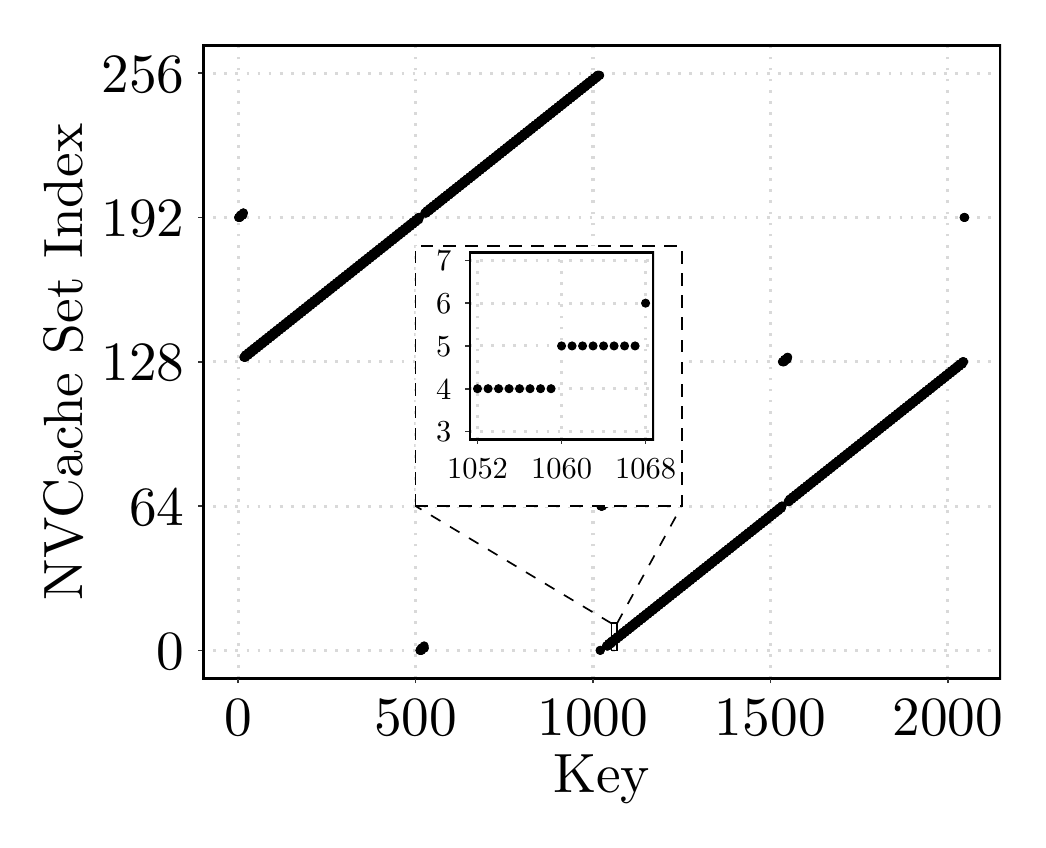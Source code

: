 % Created by tikzDevice version 0.12.3.1 on 2022-10-13 22:27:07
% !TEX encoding = UTF-8 Unicode
\begin{tikzpicture}[x=1pt,y=1pt]
\definecolor{fillColor}{RGB}{255,255,255}
\path[use as bounding box,fill=fillColor,fill opacity=0.00] (0,0) rectangle (357.74,286.19);
\begin{scope}
\path[clip] (  0.00,  0.00) rectangle (357.74,286.19);
\definecolor{drawColor}{RGB}{255,255,255}
\definecolor{fillColor}{RGB}{255,255,255}

\path[draw=drawColor,line width= 0.6pt,line join=round,line cap=round,fill=fillColor] (  0.00,  0.00) rectangle (357.74,286.19);
\end{scope}
\begin{scope}
\path[clip] ( 63.08, 50.75) rectangle (351.74,280.19);
\definecolor{fillColor}{RGB}{255,255,255}

\path[fill=fillColor] ( 63.08, 50.75) rectangle (351.74,280.19);
\definecolor{drawColor}{gray}{0.85}

\path[draw=drawColor,line width= 1.1pt,dash pattern=on 1pt off 3pt ,line join=round] ( 63.08, 61.18) --
	(351.74, 61.18);

\path[draw=drawColor,line width= 1.1pt,dash pattern=on 1pt off 3pt ,line join=round] ( 63.08,113.32) --
	(351.74,113.32);

\path[draw=drawColor,line width= 1.1pt,dash pattern=on 1pt off 3pt ,line join=round] ( 63.08,165.47) --
	(351.74,165.47);

\path[draw=drawColor,line width= 1.1pt,dash pattern=on 1pt off 3pt ,line join=round] ( 63.08,217.61) --
	(351.74,217.61);

\path[draw=drawColor,line width= 1.1pt,dash pattern=on 1pt off 3pt ,line join=round] ( 63.08,269.76) --
	(351.74,269.76);

\path[draw=drawColor,line width= 1.1pt,dash pattern=on 1pt off 3pt ,line join=round] ( 76.07, 50.75) --
	( 76.07,280.19);

\path[draw=drawColor,line width= 1.1pt,dash pattern=on 1pt off 3pt ,line join=round] (140.17, 50.75) --
	(140.17,280.19);

\path[draw=drawColor,line width= 1.1pt,dash pattern=on 1pt off 3pt ,line join=round] (204.27, 50.75) --
	(204.27,280.19);

\path[draw=drawColor,line width= 1.1pt,dash pattern=on 1pt off 3pt ,line join=round] (268.36, 50.75) --
	(268.36,280.19);

\path[draw=drawColor,line width= 1.1pt,dash pattern=on 1pt off 3pt ,line join=round] (332.46, 50.75) --
	(332.46,280.19);
\definecolor{drawColor}{RGB}{0,0,0}
\definecolor{fillColor}{RGB}{0,0,0}

\path[draw=drawColor,line width= 0.4pt,line join=round,line cap=round,fill=fillColor] ( 76.20,217.61) circle (  1.43);

\path[draw=drawColor,line width= 0.4pt,line join=round,line cap=round,fill=fillColor] ( 76.33,217.61) circle (  1.43);

\path[draw=drawColor,line width= 0.4pt,line join=round,line cap=round,fill=fillColor] ( 76.45,217.61) circle (  1.43);

\path[draw=drawColor,line width= 0.4pt,line join=round,line cap=round,fill=fillColor] ( 76.58,217.61) circle (  1.43);

\path[draw=drawColor,line width= 0.4pt,line join=round,line cap=round,fill=fillColor] ( 76.71,217.61) circle (  1.43);

\path[draw=drawColor,line width= 0.4pt,line join=round,line cap=round,fill=fillColor] ( 76.84,218.43) circle (  1.43);

\path[draw=drawColor,line width= 0.4pt,line join=round,line cap=round,fill=fillColor] ( 76.97,218.43) circle (  1.43);

\path[draw=drawColor,line width= 0.4pt,line join=round,line cap=round,fill=fillColor] ( 77.10,218.43) circle (  1.43);

\path[draw=drawColor,line width= 0.4pt,line join=round,line cap=round,fill=fillColor] ( 77.22,218.43) circle (  1.43);

\path[draw=drawColor,line width= 0.4pt,line join=round,line cap=round,fill=fillColor] ( 77.35,218.43) circle (  1.43);

\path[draw=drawColor,line width= 0.4pt,line join=round,line cap=round,fill=fillColor] ( 77.48,218.43) circle (  1.43);

\path[draw=drawColor,line width= 0.4pt,line join=round,line cap=round,fill=fillColor] ( 77.61,218.43) circle (  1.43);

\path[draw=drawColor,line width= 0.4pt,line join=round,line cap=round,fill=fillColor] ( 77.74,218.43) circle (  1.43);

\path[draw=drawColor,line width= 0.4pt,line join=round,line cap=round,fill=fillColor] ( 77.87,219.24) circle (  1.43);

\path[draw=drawColor,line width= 0.4pt,line join=round,line cap=round,fill=fillColor] ( 77.99,219.24) circle (  1.43);

\path[draw=drawColor,line width= 0.4pt,line join=round,line cap=round,fill=fillColor] ( 78.12,167.10) circle (  1.43);

\path[draw=drawColor,line width= 0.4pt,line join=round,line cap=round,fill=fillColor] ( 78.25,167.10) circle (  1.43);

\path[draw=drawColor,line width= 0.4pt,line join=round,line cap=round,fill=fillColor] ( 78.38,167.10) circle (  1.43);

\path[draw=drawColor,line width= 0.4pt,line join=round,line cap=round,fill=fillColor] ( 78.51,167.10) circle (  1.43);

\path[draw=drawColor,line width= 0.4pt,line join=round,line cap=round,fill=fillColor] ( 78.63,167.91) circle (  1.43);

\path[draw=drawColor,line width= 0.4pt,line join=round,line cap=round,fill=fillColor] ( 78.76,167.10) circle (  1.43);

\path[draw=drawColor,line width= 0.4pt,line join=round,line cap=round,fill=fillColor] ( 78.89,167.91) circle (  1.43);

\path[draw=drawColor,line width= 0.4pt,line join=round,line cap=round,fill=fillColor] ( 79.02,167.91) circle (  1.43);

\path[draw=drawColor,line width= 0.4pt,line join=round,line cap=round,fill=fillColor] ( 79.15,167.91) circle (  1.43);

\path[draw=drawColor,line width= 0.4pt,line join=round,line cap=round,fill=fillColor] ( 79.28,167.91) circle (  1.43);

\path[draw=drawColor,line width= 0.4pt,line join=round,line cap=round,fill=fillColor] ( 79.40,167.91) circle (  1.43);

\path[draw=drawColor,line width= 0.4pt,line join=round,line cap=round,fill=fillColor] ( 79.53,167.91) circle (  1.43);

\path[draw=drawColor,line width= 0.4pt,line join=round,line cap=round,fill=fillColor] ( 79.66,168.73) circle (  1.43);

\path[draw=drawColor,line width= 0.4pt,line join=round,line cap=round,fill=fillColor] ( 79.79,167.91) circle (  1.43);

\path[draw=drawColor,line width= 0.4pt,line join=round,line cap=round,fill=fillColor] ( 79.92,168.73) circle (  1.43);

\path[draw=drawColor,line width= 0.4pt,line join=round,line cap=round,fill=fillColor] ( 80.04,168.73) circle (  1.43);

\path[draw=drawColor,line width= 0.4pt,line join=round,line cap=round,fill=fillColor] ( 80.17,168.73) circle (  1.43);

\path[draw=drawColor,line width= 0.4pt,line join=round,line cap=round,fill=fillColor] ( 80.30,168.73) circle (  1.43);

\path[draw=drawColor,line width= 0.4pt,line join=round,line cap=round,fill=fillColor] ( 80.43,168.73) circle (  1.43);

\path[draw=drawColor,line width= 0.4pt,line join=round,line cap=round,fill=fillColor] ( 80.56,168.73) circle (  1.43);

\path[draw=drawColor,line width= 0.4pt,line join=round,line cap=round,fill=fillColor] ( 80.69,169.54) circle (  1.43);

\path[draw=drawColor,line width= 0.4pt,line join=round,line cap=round,fill=fillColor] ( 80.81,168.73) circle (  1.43);

\path[draw=drawColor,line width= 0.4pt,line join=round,line cap=round,fill=fillColor] ( 80.94,169.54) circle (  1.43);

\path[draw=drawColor,line width= 0.4pt,line join=round,line cap=round,fill=fillColor] ( 81.07,169.54) circle (  1.43);

\path[draw=drawColor,line width= 0.4pt,line join=round,line cap=round,fill=fillColor] ( 81.20,169.54) circle (  1.43);

\path[draw=drawColor,line width= 0.4pt,line join=round,line cap=round,fill=fillColor] ( 81.33,169.54) circle (  1.43);

\path[draw=drawColor,line width= 0.4pt,line join=round,line cap=round,fill=fillColor] ( 81.45,169.54) circle (  1.43);

\path[draw=drawColor,line width= 0.4pt,line join=round,line cap=round,fill=fillColor] ( 81.58,169.54) circle (  1.43);

\path[draw=drawColor,line width= 0.4pt,line join=round,line cap=round,fill=fillColor] ( 81.71,170.36) circle (  1.43);

\path[draw=drawColor,line width= 0.4pt,line join=round,line cap=round,fill=fillColor] ( 81.84,169.54) circle (  1.43);

\path[draw=drawColor,line width= 0.4pt,line join=round,line cap=round,fill=fillColor] ( 81.97,170.36) circle (  1.43);

\path[draw=drawColor,line width= 0.4pt,line join=round,line cap=round,fill=fillColor] ( 82.10,170.36) circle (  1.43);

\path[draw=drawColor,line width= 0.4pt,line join=round,line cap=round,fill=fillColor] ( 82.22,170.36) circle (  1.43);

\path[draw=drawColor,line width= 0.4pt,line join=round,line cap=round,fill=fillColor] ( 82.35,170.36) circle (  1.43);

\path[draw=drawColor,line width= 0.4pt,line join=round,line cap=round,fill=fillColor] ( 82.48,170.36) circle (  1.43);

\path[draw=drawColor,line width= 0.4pt,line join=round,line cap=round,fill=fillColor] ( 82.61,170.36) circle (  1.43);

\path[draw=drawColor,line width= 0.4pt,line join=round,line cap=round,fill=fillColor] ( 82.74,171.17) circle (  1.43);

\path[draw=drawColor,line width= 0.4pt,line join=round,line cap=round,fill=fillColor] ( 82.86,170.36) circle (  1.43);

\path[draw=drawColor,line width= 0.4pt,line join=round,line cap=round,fill=fillColor] ( 82.99,171.17) circle (  1.43);

\path[draw=drawColor,line width= 0.4pt,line join=round,line cap=round,fill=fillColor] ( 83.12,171.17) circle (  1.43);

\path[draw=drawColor,line width= 0.4pt,line join=round,line cap=round,fill=fillColor] ( 83.25,171.17) circle (  1.43);

\path[draw=drawColor,line width= 0.4pt,line join=round,line cap=round,fill=fillColor] ( 83.38,171.17) circle (  1.43);

\path[draw=drawColor,line width= 0.4pt,line join=round,line cap=round,fill=fillColor] ( 83.51,171.17) circle (  1.43);

\path[draw=drawColor,line width= 0.4pt,line join=round,line cap=round,fill=fillColor] ( 83.63,171.17) circle (  1.43);

\path[draw=drawColor,line width= 0.4pt,line join=round,line cap=round,fill=fillColor] ( 83.76,171.99) circle (  1.43);

\path[draw=drawColor,line width= 0.4pt,line join=round,line cap=round,fill=fillColor] ( 83.89,171.17) circle (  1.43);

\path[draw=drawColor,line width= 0.4pt,line join=round,line cap=round,fill=fillColor] ( 84.02,171.99) circle (  1.43);

\path[draw=drawColor,line width= 0.4pt,line join=round,line cap=round,fill=fillColor] ( 84.15,171.99) circle (  1.43);

\path[draw=drawColor,line width= 0.4pt,line join=round,line cap=round,fill=fillColor] ( 84.27,171.99) circle (  1.43);

\path[draw=drawColor,line width= 0.4pt,line join=round,line cap=round,fill=fillColor] ( 84.40,171.99) circle (  1.43);

\path[draw=drawColor,line width= 0.4pt,line join=round,line cap=round,fill=fillColor] ( 84.53,171.99) circle (  1.43);

\path[draw=drawColor,line width= 0.4pt,line join=round,line cap=round,fill=fillColor] ( 84.66,171.99) circle (  1.43);

\path[draw=drawColor,line width= 0.4pt,line join=round,line cap=round,fill=fillColor] ( 84.79,172.80) circle (  1.43);

\path[draw=drawColor,line width= 0.4pt,line join=round,line cap=round,fill=fillColor] ( 84.92,171.99) circle (  1.43);

\path[draw=drawColor,line width= 0.4pt,line join=round,line cap=round,fill=fillColor] ( 85.04,172.80) circle (  1.43);

\path[draw=drawColor,line width= 0.4pt,line join=round,line cap=round,fill=fillColor] ( 85.17,172.80) circle (  1.43);

\path[draw=drawColor,line width= 0.4pt,line join=round,line cap=round,fill=fillColor] ( 85.30,172.80) circle (  1.43);

\path[draw=drawColor,line width= 0.4pt,line join=round,line cap=round,fill=fillColor] ( 85.43,172.80) circle (  1.43);

\path[draw=drawColor,line width= 0.4pt,line join=round,line cap=round,fill=fillColor] ( 85.56,172.80) circle (  1.43);

\path[draw=drawColor,line width= 0.4pt,line join=round,line cap=round,fill=fillColor] ( 85.69,172.80) circle (  1.43);

\path[draw=drawColor,line width= 0.4pt,line join=round,line cap=round,fill=fillColor] ( 85.81,173.62) circle (  1.43);

\path[draw=drawColor,line width= 0.4pt,line join=round,line cap=round,fill=fillColor] ( 85.94,172.80) circle (  1.43);

\path[draw=drawColor,line width= 0.4pt,line join=round,line cap=round,fill=fillColor] ( 86.07,173.62) circle (  1.43);

\path[draw=drawColor,line width= 0.4pt,line join=round,line cap=round,fill=fillColor] ( 86.20,173.62) circle (  1.43);

\path[draw=drawColor,line width= 0.4pt,line join=round,line cap=round,fill=fillColor] ( 86.33,173.62) circle (  1.43);

\path[draw=drawColor,line width= 0.4pt,line join=round,line cap=round,fill=fillColor] ( 86.45,173.62) circle (  1.43);

\path[draw=drawColor,line width= 0.4pt,line join=round,line cap=round,fill=fillColor] ( 86.58,173.62) circle (  1.43);

\path[draw=drawColor,line width= 0.4pt,line join=round,line cap=round,fill=fillColor] ( 86.71,173.62) circle (  1.43);

\path[draw=drawColor,line width= 0.4pt,line join=round,line cap=round,fill=fillColor] ( 86.84,174.43) circle (  1.43);

\path[draw=drawColor,line width= 0.4pt,line join=round,line cap=round,fill=fillColor] ( 86.97,173.62) circle (  1.43);

\path[draw=drawColor,line width= 0.4pt,line join=round,line cap=round,fill=fillColor] ( 87.10,174.43) circle (  1.43);

\path[draw=drawColor,line width= 0.4pt,line join=round,line cap=round,fill=fillColor] ( 87.22,174.43) circle (  1.43);

\path[draw=drawColor,line width= 0.4pt,line join=round,line cap=round,fill=fillColor] ( 87.35,174.43) circle (  1.43);

\path[draw=drawColor,line width= 0.4pt,line join=round,line cap=round,fill=fillColor] ( 87.48,174.43) circle (  1.43);

\path[draw=drawColor,line width= 0.4pt,line join=round,line cap=round,fill=fillColor] ( 87.61,174.43) circle (  1.43);

\path[draw=drawColor,line width= 0.4pt,line join=round,line cap=round,fill=fillColor] ( 87.74,174.43) circle (  1.43);

\path[draw=drawColor,line width= 0.4pt,line join=round,line cap=round,fill=fillColor] ( 87.86,175.25) circle (  1.43);

\path[draw=drawColor,line width= 0.4pt,line join=round,line cap=round,fill=fillColor] ( 87.99,174.43) circle (  1.43);

\path[draw=drawColor,line width= 0.4pt,line join=round,line cap=round,fill=fillColor] ( 88.12,175.25) circle (  1.43);

\path[draw=drawColor,line width= 0.4pt,line join=round,line cap=round,fill=fillColor] ( 88.25,175.25) circle (  1.43);

\path[draw=drawColor,line width= 0.4pt,line join=round,line cap=round,fill=fillColor] ( 88.38,175.25) circle (  1.43);

\path[draw=drawColor,line width= 0.4pt,line join=round,line cap=round,fill=fillColor] ( 88.51,175.25) circle (  1.43);

\path[draw=drawColor,line width= 0.4pt,line join=round,line cap=round,fill=fillColor] ( 88.63,175.25) circle (  1.43);

\path[draw=drawColor,line width= 0.4pt,line join=round,line cap=round,fill=fillColor] ( 88.76,175.25) circle (  1.43);

\path[draw=drawColor,line width= 0.4pt,line join=round,line cap=round,fill=fillColor] ( 88.89,176.06) circle (  1.43);

\path[draw=drawColor,line width= 0.4pt,line join=round,line cap=round,fill=fillColor] ( 89.02,175.25) circle (  1.43);

\path[draw=drawColor,line width= 0.4pt,line join=round,line cap=round,fill=fillColor] ( 89.15,176.06) circle (  1.43);

\path[draw=drawColor,line width= 0.4pt,line join=round,line cap=round,fill=fillColor] ( 89.27,176.06) circle (  1.43);

\path[draw=drawColor,line width= 0.4pt,line join=round,line cap=round,fill=fillColor] ( 89.40,176.06) circle (  1.43);

\path[draw=drawColor,line width= 0.4pt,line join=round,line cap=round,fill=fillColor] ( 89.53,176.06) circle (  1.43);

\path[draw=drawColor,line width= 0.4pt,line join=round,line cap=round,fill=fillColor] ( 89.66,176.06) circle (  1.43);

\path[draw=drawColor,line width= 0.4pt,line join=round,line cap=round,fill=fillColor] ( 89.79,176.06) circle (  1.43);

\path[draw=drawColor,line width= 0.4pt,line join=round,line cap=round,fill=fillColor] ( 89.92,176.88) circle (  1.43);

\path[draw=drawColor,line width= 0.4pt,line join=round,line cap=round,fill=fillColor] ( 90.04,176.06) circle (  1.43);

\path[draw=drawColor,line width= 0.4pt,line join=round,line cap=round,fill=fillColor] ( 90.17,176.88) circle (  1.43);

\path[draw=drawColor,line width= 0.4pt,line join=round,line cap=round,fill=fillColor] ( 90.30,176.88) circle (  1.43);

\path[draw=drawColor,line width= 0.4pt,line join=round,line cap=round,fill=fillColor] ( 90.43,176.88) circle (  1.43);

\path[draw=drawColor,line width= 0.4pt,line join=round,line cap=round,fill=fillColor] ( 90.56,176.88) circle (  1.43);

\path[draw=drawColor,line width= 0.4pt,line join=round,line cap=round,fill=fillColor] ( 90.68,176.88) circle (  1.43);

\path[draw=drawColor,line width= 0.4pt,line join=round,line cap=round,fill=fillColor] ( 90.81,176.88) circle (  1.43);

\path[draw=drawColor,line width= 0.4pt,line join=round,line cap=round,fill=fillColor] ( 90.94,177.69) circle (  1.43);

\path[draw=drawColor,line width= 0.4pt,line join=round,line cap=round,fill=fillColor] ( 91.07,176.88) circle (  1.43);

\path[draw=drawColor,line width= 0.4pt,line join=round,line cap=round,fill=fillColor] ( 91.20,177.69) circle (  1.43);

\path[draw=drawColor,line width= 0.4pt,line join=round,line cap=round,fill=fillColor] ( 91.33,177.69) circle (  1.43);

\path[draw=drawColor,line width= 0.4pt,line join=round,line cap=round,fill=fillColor] ( 91.45,177.69) circle (  1.43);

\path[draw=drawColor,line width= 0.4pt,line join=round,line cap=round,fill=fillColor] ( 91.58,177.69) circle (  1.43);

\path[draw=drawColor,line width= 0.4pt,line join=round,line cap=round,fill=fillColor] ( 91.71,177.69) circle (  1.43);

\path[draw=drawColor,line width= 0.4pt,line join=round,line cap=round,fill=fillColor] ( 91.84,177.69) circle (  1.43);

\path[draw=drawColor,line width= 0.4pt,line join=round,line cap=round,fill=fillColor] ( 91.97,178.50) circle (  1.43);

\path[draw=drawColor,line width= 0.4pt,line join=round,line cap=round,fill=fillColor] ( 92.09,177.69) circle (  1.43);

\path[draw=drawColor,line width= 0.4pt,line join=round,line cap=round,fill=fillColor] ( 92.22,178.50) circle (  1.43);

\path[draw=drawColor,line width= 0.4pt,line join=round,line cap=round,fill=fillColor] ( 92.35,178.50) circle (  1.43);

\path[draw=drawColor,line width= 0.4pt,line join=round,line cap=round,fill=fillColor] ( 92.48,178.50) circle (  1.43);

\path[draw=drawColor,line width= 0.4pt,line join=round,line cap=round,fill=fillColor] ( 92.61,178.50) circle (  1.43);

\path[draw=drawColor,line width= 0.4pt,line join=round,line cap=round,fill=fillColor] ( 92.74,178.50) circle (  1.43);

\path[draw=drawColor,line width= 0.4pt,line join=round,line cap=round,fill=fillColor] ( 92.86,178.50) circle (  1.43);

\path[draw=drawColor,line width= 0.4pt,line join=round,line cap=round,fill=fillColor] ( 92.99,179.32) circle (  1.43);

\path[draw=drawColor,line width= 0.4pt,line join=round,line cap=round,fill=fillColor] ( 93.12,178.50) circle (  1.43);

\path[draw=drawColor,line width= 0.4pt,line join=round,line cap=round,fill=fillColor] ( 93.25,179.32) circle (  1.43);

\path[draw=drawColor,line width= 0.4pt,line join=round,line cap=round,fill=fillColor] ( 93.38,179.32) circle (  1.43);

\path[draw=drawColor,line width= 0.4pt,line join=round,line cap=round,fill=fillColor] ( 93.50,179.32) circle (  1.43);

\path[draw=drawColor,line width= 0.4pt,line join=round,line cap=round,fill=fillColor] ( 93.63,179.32) circle (  1.43);

\path[draw=drawColor,line width= 0.4pt,line join=round,line cap=round,fill=fillColor] ( 93.76,179.32) circle (  1.43);

\path[draw=drawColor,line width= 0.4pt,line join=round,line cap=round,fill=fillColor] ( 93.89,179.32) circle (  1.43);

\path[draw=drawColor,line width= 0.4pt,line join=round,line cap=round,fill=fillColor] ( 94.02,180.13) circle (  1.43);

\path[draw=drawColor,line width= 0.4pt,line join=round,line cap=round,fill=fillColor] ( 94.15,179.32) circle (  1.43);

\path[draw=drawColor,line width= 0.4pt,line join=round,line cap=round,fill=fillColor] ( 94.27,180.13) circle (  1.43);

\path[draw=drawColor,line width= 0.4pt,line join=round,line cap=round,fill=fillColor] ( 94.40,180.13) circle (  1.43);

\path[draw=drawColor,line width= 0.4pt,line join=round,line cap=round,fill=fillColor] ( 94.53,180.13) circle (  1.43);

\path[draw=drawColor,line width= 0.4pt,line join=round,line cap=round,fill=fillColor] ( 94.66,180.13) circle (  1.43);

\path[draw=drawColor,line width= 0.4pt,line join=round,line cap=round,fill=fillColor] ( 94.79,180.13) circle (  1.43);

\path[draw=drawColor,line width= 0.4pt,line join=round,line cap=round,fill=fillColor] ( 94.92,180.13) circle (  1.43);

\path[draw=drawColor,line width= 0.4pt,line join=round,line cap=round,fill=fillColor] ( 95.04,180.95) circle (  1.43);

\path[draw=drawColor,line width= 0.4pt,line join=round,line cap=round,fill=fillColor] ( 95.17,180.13) circle (  1.43);

\path[draw=drawColor,line width= 0.4pt,line join=round,line cap=round,fill=fillColor] ( 95.30,180.95) circle (  1.43);

\path[draw=drawColor,line width= 0.4pt,line join=round,line cap=round,fill=fillColor] ( 95.43,180.95) circle (  1.43);

\path[draw=drawColor,line width= 0.4pt,line join=round,line cap=round,fill=fillColor] ( 95.56,180.95) circle (  1.43);

\path[draw=drawColor,line width= 0.4pt,line join=round,line cap=round,fill=fillColor] ( 95.68,180.95) circle (  1.43);

\path[draw=drawColor,line width= 0.4pt,line join=round,line cap=round,fill=fillColor] ( 95.81,180.95) circle (  1.43);

\path[draw=drawColor,line width= 0.4pt,line join=round,line cap=round,fill=fillColor] ( 95.94,180.95) circle (  1.43);

\path[draw=drawColor,line width= 0.4pt,line join=round,line cap=round,fill=fillColor] ( 96.07,181.76) circle (  1.43);

\path[draw=drawColor,line width= 0.4pt,line join=round,line cap=round,fill=fillColor] ( 96.20,180.95) circle (  1.43);

\path[draw=drawColor,line width= 0.4pt,line join=round,line cap=round,fill=fillColor] ( 96.33,181.76) circle (  1.43);

\path[draw=drawColor,line width= 0.4pt,line join=round,line cap=round,fill=fillColor] ( 96.45,181.76) circle (  1.43);

\path[draw=drawColor,line width= 0.4pt,line join=round,line cap=round,fill=fillColor] ( 96.58,181.76) circle (  1.43);

\path[draw=drawColor,line width= 0.4pt,line join=round,line cap=round,fill=fillColor] ( 96.71,181.76) circle (  1.43);

\path[draw=drawColor,line width= 0.4pt,line join=round,line cap=round,fill=fillColor] ( 96.84,181.76) circle (  1.43);

\path[draw=drawColor,line width= 0.4pt,line join=round,line cap=round,fill=fillColor] ( 96.97,181.76) circle (  1.43);

\path[draw=drawColor,line width= 0.4pt,line join=round,line cap=round,fill=fillColor] ( 97.09,182.58) circle (  1.43);

\path[draw=drawColor,line width= 0.4pt,line join=round,line cap=round,fill=fillColor] ( 97.22,181.76) circle (  1.43);

\path[draw=drawColor,line width= 0.4pt,line join=round,line cap=round,fill=fillColor] ( 97.35,182.58) circle (  1.43);

\path[draw=drawColor,line width= 0.4pt,line join=round,line cap=round,fill=fillColor] ( 97.48,182.58) circle (  1.43);

\path[draw=drawColor,line width= 0.4pt,line join=round,line cap=round,fill=fillColor] ( 97.61,182.58) circle (  1.43);

\path[draw=drawColor,line width= 0.4pt,line join=round,line cap=round,fill=fillColor] ( 97.74,182.58) circle (  1.43);

\path[draw=drawColor,line width= 0.4pt,line join=round,line cap=round,fill=fillColor] ( 97.86,182.58) circle (  1.43);

\path[draw=drawColor,line width= 0.4pt,line join=round,line cap=round,fill=fillColor] ( 97.99,182.58) circle (  1.43);

\path[draw=drawColor,line width= 0.4pt,line join=round,line cap=round,fill=fillColor] ( 98.12,183.39) circle (  1.43);

\path[draw=drawColor,line width= 0.4pt,line join=round,line cap=round,fill=fillColor] ( 98.25,182.58) circle (  1.43);

\path[draw=drawColor,line width= 0.4pt,line join=round,line cap=round,fill=fillColor] ( 98.38,183.39) circle (  1.43);

\path[draw=drawColor,line width= 0.4pt,line join=round,line cap=round,fill=fillColor] ( 98.50,183.39) circle (  1.43);

\path[draw=drawColor,line width= 0.4pt,line join=round,line cap=round,fill=fillColor] ( 98.63,183.39) circle (  1.43);

\path[draw=drawColor,line width= 0.4pt,line join=round,line cap=round,fill=fillColor] ( 98.76,183.39) circle (  1.43);

\path[draw=drawColor,line width= 0.4pt,line join=round,line cap=round,fill=fillColor] ( 98.89,183.39) circle (  1.43);

\path[draw=drawColor,line width= 0.4pt,line join=round,line cap=round,fill=fillColor] ( 99.02,183.39) circle (  1.43);

\path[draw=drawColor,line width= 0.4pt,line join=round,line cap=round,fill=fillColor] ( 99.15,184.21) circle (  1.43);

\path[draw=drawColor,line width= 0.4pt,line join=round,line cap=round,fill=fillColor] ( 99.27,183.39) circle (  1.43);

\path[draw=drawColor,line width= 0.4pt,line join=round,line cap=round,fill=fillColor] ( 99.40,184.21) circle (  1.43);

\path[draw=drawColor,line width= 0.4pt,line join=round,line cap=round,fill=fillColor] ( 99.53,184.21) circle (  1.43);

\path[draw=drawColor,line width= 0.4pt,line join=round,line cap=round,fill=fillColor] ( 99.66,184.21) circle (  1.43);

\path[draw=drawColor,line width= 0.4pt,line join=round,line cap=round,fill=fillColor] ( 99.79,184.21) circle (  1.43);

\path[draw=drawColor,line width= 0.4pt,line join=round,line cap=round,fill=fillColor] ( 99.91,184.21) circle (  1.43);

\path[draw=drawColor,line width= 0.4pt,line join=round,line cap=round,fill=fillColor] (100.04,184.21) circle (  1.43);

\path[draw=drawColor,line width= 0.4pt,line join=round,line cap=round,fill=fillColor] (100.17,185.02) circle (  1.43);

\path[draw=drawColor,line width= 0.4pt,line join=round,line cap=round,fill=fillColor] (100.30,184.21) circle (  1.43);

\path[draw=drawColor,line width= 0.4pt,line join=round,line cap=round,fill=fillColor] (100.43,185.02) circle (  1.43);

\path[draw=drawColor,line width= 0.4pt,line join=round,line cap=round,fill=fillColor] (100.56,185.02) circle (  1.43);

\path[draw=drawColor,line width= 0.4pt,line join=round,line cap=round,fill=fillColor] (100.68,185.02) circle (  1.43);

\path[draw=drawColor,line width= 0.4pt,line join=round,line cap=round,fill=fillColor] (100.81,185.02) circle (  1.43);

\path[draw=drawColor,line width= 0.4pt,line join=round,line cap=round,fill=fillColor] (100.94,185.02) circle (  1.43);

\path[draw=drawColor,line width= 0.4pt,line join=round,line cap=round,fill=fillColor] (101.07,185.02) circle (  1.43);

\path[draw=drawColor,line width= 0.4pt,line join=round,line cap=round,fill=fillColor] (101.20,185.84) circle (  1.43);

\path[draw=drawColor,line width= 0.4pt,line join=round,line cap=round,fill=fillColor] (101.32,185.02) circle (  1.43);

\path[draw=drawColor,line width= 0.4pt,line join=round,line cap=round,fill=fillColor] (101.45,185.84) circle (  1.43);

\path[draw=drawColor,line width= 0.4pt,line join=round,line cap=round,fill=fillColor] (101.58,185.84) circle (  1.43);

\path[draw=drawColor,line width= 0.4pt,line join=round,line cap=round,fill=fillColor] (101.71,185.84) circle (  1.43);

\path[draw=drawColor,line width= 0.4pt,line join=round,line cap=round,fill=fillColor] (101.84,185.84) circle (  1.43);

\path[draw=drawColor,line width= 0.4pt,line join=round,line cap=round,fill=fillColor] (101.97,185.84) circle (  1.43);

\path[draw=drawColor,line width= 0.4pt,line join=round,line cap=round,fill=fillColor] (102.09,185.84) circle (  1.43);

\path[draw=drawColor,line width= 0.4pt,line join=round,line cap=round,fill=fillColor] (102.22,186.65) circle (  1.43);

\path[draw=drawColor,line width= 0.4pt,line join=round,line cap=round,fill=fillColor] (102.35,185.84) circle (  1.43);

\path[draw=drawColor,line width= 0.4pt,line join=round,line cap=round,fill=fillColor] (102.48,186.65) circle (  1.43);

\path[draw=drawColor,line width= 0.4pt,line join=round,line cap=round,fill=fillColor] (102.61,186.65) circle (  1.43);

\path[draw=drawColor,line width= 0.4pt,line join=round,line cap=round,fill=fillColor] (102.74,186.65) circle (  1.43);

\path[draw=drawColor,line width= 0.4pt,line join=round,line cap=round,fill=fillColor] (102.86,186.65) circle (  1.43);

\path[draw=drawColor,line width= 0.4pt,line join=round,line cap=round,fill=fillColor] (102.99,186.65) circle (  1.43);

\path[draw=drawColor,line width= 0.4pt,line join=round,line cap=round,fill=fillColor] (103.12,186.65) circle (  1.43);

\path[draw=drawColor,line width= 0.4pt,line join=round,line cap=round,fill=fillColor] (103.25,187.47) circle (  1.43);

\path[draw=drawColor,line width= 0.4pt,line join=round,line cap=round,fill=fillColor] (103.38,186.65) circle (  1.43);

\path[draw=drawColor,line width= 0.4pt,line join=round,line cap=round,fill=fillColor] (103.50,187.47) circle (  1.43);

\path[draw=drawColor,line width= 0.4pt,line join=round,line cap=round,fill=fillColor] (103.63,187.47) circle (  1.43);

\path[draw=drawColor,line width= 0.4pt,line join=round,line cap=round,fill=fillColor] (103.76,187.47) circle (  1.43);

\path[draw=drawColor,line width= 0.4pt,line join=round,line cap=round,fill=fillColor] (103.89,187.47) circle (  1.43);

\path[draw=drawColor,line width= 0.4pt,line join=round,line cap=round,fill=fillColor] (104.02,187.47) circle (  1.43);

\path[draw=drawColor,line width= 0.4pt,line join=round,line cap=round,fill=fillColor] (104.15,187.47) circle (  1.43);

\path[draw=drawColor,line width= 0.4pt,line join=round,line cap=round,fill=fillColor] (104.27,188.28) circle (  1.43);

\path[draw=drawColor,line width= 0.4pt,line join=round,line cap=round,fill=fillColor] (104.40,187.47) circle (  1.43);

\path[draw=drawColor,line width= 0.4pt,line join=round,line cap=round,fill=fillColor] (104.53,188.28) circle (  1.43);

\path[draw=drawColor,line width= 0.4pt,line join=round,line cap=round,fill=fillColor] (104.66,188.28) circle (  1.43);

\path[draw=drawColor,line width= 0.4pt,line join=round,line cap=round,fill=fillColor] (104.79,188.28) circle (  1.43);

\path[draw=drawColor,line width= 0.4pt,line join=round,line cap=round,fill=fillColor] (104.91,188.28) circle (  1.43);

\path[draw=drawColor,line width= 0.4pt,line join=round,line cap=round,fill=fillColor] (105.04,188.28) circle (  1.43);

\path[draw=drawColor,line width= 0.4pt,line join=round,line cap=round,fill=fillColor] (105.17,188.28) circle (  1.43);

\path[draw=drawColor,line width= 0.4pt,line join=round,line cap=round,fill=fillColor] (105.30,189.10) circle (  1.43);

\path[draw=drawColor,line width= 0.4pt,line join=round,line cap=round,fill=fillColor] (105.43,188.28) circle (  1.43);

\path[draw=drawColor,line width= 0.4pt,line join=round,line cap=round,fill=fillColor] (105.56,189.10) circle (  1.43);

\path[draw=drawColor,line width= 0.4pt,line join=round,line cap=round,fill=fillColor] (105.68,189.10) circle (  1.43);

\path[draw=drawColor,line width= 0.4pt,line join=round,line cap=round,fill=fillColor] (105.81,189.10) circle (  1.43);

\path[draw=drawColor,line width= 0.4pt,line join=round,line cap=round,fill=fillColor] (105.94,189.10) circle (  1.43);

\path[draw=drawColor,line width= 0.4pt,line join=round,line cap=round,fill=fillColor] (106.07,189.10) circle (  1.43);

\path[draw=drawColor,line width= 0.4pt,line join=round,line cap=round,fill=fillColor] (106.20,189.10) circle (  1.43);

\path[draw=drawColor,line width= 0.4pt,line join=round,line cap=round,fill=fillColor] (106.32,189.91) circle (  1.43);

\path[draw=drawColor,line width= 0.4pt,line join=round,line cap=round,fill=fillColor] (106.45,189.10) circle (  1.43);

\path[draw=drawColor,line width= 0.4pt,line join=round,line cap=round,fill=fillColor] (106.58,189.91) circle (  1.43);

\path[draw=drawColor,line width= 0.4pt,line join=round,line cap=round,fill=fillColor] (106.71,189.91) circle (  1.43);

\path[draw=drawColor,line width= 0.4pt,line join=round,line cap=round,fill=fillColor] (106.84,189.91) circle (  1.43);

\path[draw=drawColor,line width= 0.4pt,line join=round,line cap=round,fill=fillColor] (106.97,189.91) circle (  1.43);

\path[draw=drawColor,line width= 0.4pt,line join=round,line cap=round,fill=fillColor] (107.09,189.91) circle (  1.43);

\path[draw=drawColor,line width= 0.4pt,line join=round,line cap=round,fill=fillColor] (107.22,189.91) circle (  1.43);

\path[draw=drawColor,line width= 0.4pt,line join=round,line cap=round,fill=fillColor] (107.35,190.73) circle (  1.43);

\path[draw=drawColor,line width= 0.4pt,line join=round,line cap=round,fill=fillColor] (107.48,189.91) circle (  1.43);

\path[draw=drawColor,line width= 0.4pt,line join=round,line cap=round,fill=fillColor] (107.61,190.73) circle (  1.43);

\path[draw=drawColor,line width= 0.4pt,line join=round,line cap=round,fill=fillColor] (107.73,190.73) circle (  1.43);

\path[draw=drawColor,line width= 0.4pt,line join=round,line cap=round,fill=fillColor] (107.86,190.73) circle (  1.43);

\path[draw=drawColor,line width= 0.4pt,line join=round,line cap=round,fill=fillColor] (107.99,190.73) circle (  1.43);

\path[draw=drawColor,line width= 0.4pt,line join=round,line cap=round,fill=fillColor] (108.12,190.73) circle (  1.43);

\path[draw=drawColor,line width= 0.4pt,line join=round,line cap=round,fill=fillColor] (108.25,190.73) circle (  1.43);

\path[draw=drawColor,line width= 0.4pt,line join=round,line cap=round,fill=fillColor] (108.38,191.54) circle (  1.43);

\path[draw=drawColor,line width= 0.4pt,line join=round,line cap=round,fill=fillColor] (108.50,190.73) circle (  1.43);

\path[draw=drawColor,line width= 0.4pt,line join=round,line cap=round,fill=fillColor] (108.63,191.54) circle (  1.43);

\path[draw=drawColor,line width= 0.4pt,line join=round,line cap=round,fill=fillColor] (108.76,191.54) circle (  1.43);

\path[draw=drawColor,line width= 0.4pt,line join=round,line cap=round,fill=fillColor] (108.89,191.54) circle (  1.43);

\path[draw=drawColor,line width= 0.4pt,line join=round,line cap=round,fill=fillColor] (109.02,191.54) circle (  1.43);

\path[draw=drawColor,line width= 0.4pt,line join=round,line cap=round,fill=fillColor] (109.14,191.54) circle (  1.43);

\path[draw=drawColor,line width= 0.4pt,line join=round,line cap=round,fill=fillColor] (109.27,191.54) circle (  1.43);

\path[draw=drawColor,line width= 0.4pt,line join=round,line cap=round,fill=fillColor] (109.40,192.36) circle (  1.43);

\path[draw=drawColor,line width= 0.4pt,line join=round,line cap=round,fill=fillColor] (109.53,191.54) circle (  1.43);

\path[draw=drawColor,line width= 0.4pt,line join=round,line cap=round,fill=fillColor] (109.66,192.36) circle (  1.43);

\path[draw=drawColor,line width= 0.4pt,line join=round,line cap=round,fill=fillColor] (109.79,192.36) circle (  1.43);

\path[draw=drawColor,line width= 0.4pt,line join=round,line cap=round,fill=fillColor] (109.91,192.36) circle (  1.43);

\path[draw=drawColor,line width= 0.4pt,line join=round,line cap=round,fill=fillColor] (110.04,192.36) circle (  1.43);

\path[draw=drawColor,line width= 0.4pt,line join=round,line cap=round,fill=fillColor] (110.17,192.36) circle (  1.43);

\path[draw=drawColor,line width= 0.4pt,line join=round,line cap=round,fill=fillColor] (110.30,192.36) circle (  1.43);

\path[draw=drawColor,line width= 0.4pt,line join=round,line cap=round,fill=fillColor] (110.43,193.17) circle (  1.43);

\path[draw=drawColor,line width= 0.4pt,line join=round,line cap=round,fill=fillColor] (110.56,192.36) circle (  1.43);

\path[draw=drawColor,line width= 0.4pt,line join=round,line cap=round,fill=fillColor] (110.68,193.17) circle (  1.43);

\path[draw=drawColor,line width= 0.4pt,line join=round,line cap=round,fill=fillColor] (110.81,193.17) circle (  1.43);

\path[draw=drawColor,line width= 0.4pt,line join=round,line cap=round,fill=fillColor] (110.94,193.17) circle (  1.43);

\path[draw=drawColor,line width= 0.4pt,line join=round,line cap=round,fill=fillColor] (111.07,193.17) circle (  1.43);

\path[draw=drawColor,line width= 0.4pt,line join=round,line cap=round,fill=fillColor] (111.20,193.17) circle (  1.43);

\path[draw=drawColor,line width= 0.4pt,line join=round,line cap=round,fill=fillColor] (111.32,193.17) circle (  1.43);

\path[draw=drawColor,line width= 0.4pt,line join=round,line cap=round,fill=fillColor] (111.45,193.99) circle (  1.43);

\path[draw=drawColor,line width= 0.4pt,line join=round,line cap=round,fill=fillColor] (111.58,193.17) circle (  1.43);

\path[draw=drawColor,line width= 0.4pt,line join=round,line cap=round,fill=fillColor] (111.71,193.99) circle (  1.43);

\path[draw=drawColor,line width= 0.4pt,line join=round,line cap=round,fill=fillColor] (111.84,193.99) circle (  1.43);

\path[draw=drawColor,line width= 0.4pt,line join=round,line cap=round,fill=fillColor] (111.97,193.99) circle (  1.43);

\path[draw=drawColor,line width= 0.4pt,line join=round,line cap=round,fill=fillColor] (112.09,193.99) circle (  1.43);

\path[draw=drawColor,line width= 0.4pt,line join=round,line cap=round,fill=fillColor] (112.22,193.99) circle (  1.43);

\path[draw=drawColor,line width= 0.4pt,line join=round,line cap=round,fill=fillColor] (112.35,193.99) circle (  1.43);

\path[draw=drawColor,line width= 0.4pt,line join=round,line cap=round,fill=fillColor] (112.48,194.80) circle (  1.43);

\path[draw=drawColor,line width= 0.4pt,line join=round,line cap=round,fill=fillColor] (112.61,193.99) circle (  1.43);

\path[draw=drawColor,line width= 0.4pt,line join=round,line cap=round,fill=fillColor] (112.73,194.80) circle (  1.43);

\path[draw=drawColor,line width= 0.4pt,line join=round,line cap=round,fill=fillColor] (112.86,194.80) circle (  1.43);

\path[draw=drawColor,line width= 0.4pt,line join=round,line cap=round,fill=fillColor] (112.99,194.80) circle (  1.43);

\path[draw=drawColor,line width= 0.4pt,line join=round,line cap=round,fill=fillColor] (113.12,194.80) circle (  1.43);

\path[draw=drawColor,line width= 0.4pt,line join=round,line cap=round,fill=fillColor] (113.25,194.80) circle (  1.43);

\path[draw=drawColor,line width= 0.4pt,line join=round,line cap=round,fill=fillColor] (113.38,194.80) circle (  1.43);

\path[draw=drawColor,line width= 0.4pt,line join=round,line cap=round,fill=fillColor] (113.50,195.62) circle (  1.43);

\path[draw=drawColor,line width= 0.4pt,line join=round,line cap=round,fill=fillColor] (113.63,194.80) circle (  1.43);

\path[draw=drawColor,line width= 0.4pt,line join=round,line cap=round,fill=fillColor] (113.76,195.62) circle (  1.43);

\path[draw=drawColor,line width= 0.4pt,line join=round,line cap=round,fill=fillColor] (113.89,195.62) circle (  1.43);

\path[draw=drawColor,line width= 0.4pt,line join=round,line cap=round,fill=fillColor] (114.02,195.62) circle (  1.43);

\path[draw=drawColor,line width= 0.4pt,line join=round,line cap=round,fill=fillColor] (114.14,195.62) circle (  1.43);

\path[draw=drawColor,line width= 0.4pt,line join=round,line cap=round,fill=fillColor] (114.27,195.62) circle (  1.43);

\path[draw=drawColor,line width= 0.4pt,line join=round,line cap=round,fill=fillColor] (114.40,195.62) circle (  1.43);

\path[draw=drawColor,line width= 0.4pt,line join=round,line cap=round,fill=fillColor] (114.53,196.43) circle (  1.43);

\path[draw=drawColor,line width= 0.4pt,line join=round,line cap=round,fill=fillColor] (114.66,195.62) circle (  1.43);

\path[draw=drawColor,line width= 0.4pt,line join=round,line cap=round,fill=fillColor] (114.79,196.43) circle (  1.43);

\path[draw=drawColor,line width= 0.4pt,line join=round,line cap=round,fill=fillColor] (114.91,196.43) circle (  1.43);

\path[draw=drawColor,line width= 0.4pt,line join=round,line cap=round,fill=fillColor] (115.04,196.43) circle (  1.43);

\path[draw=drawColor,line width= 0.4pt,line join=round,line cap=round,fill=fillColor] (115.17,196.43) circle (  1.43);

\path[draw=drawColor,line width= 0.4pt,line join=round,line cap=round,fill=fillColor] (115.30,196.43) circle (  1.43);

\path[draw=drawColor,line width= 0.4pt,line join=round,line cap=round,fill=fillColor] (115.43,196.43) circle (  1.43);

\path[draw=drawColor,line width= 0.4pt,line join=round,line cap=round,fill=fillColor] (115.55,197.24) circle (  1.43);

\path[draw=drawColor,line width= 0.4pt,line join=round,line cap=round,fill=fillColor] (115.68,196.43) circle (  1.43);

\path[draw=drawColor,line width= 0.4pt,line join=round,line cap=round,fill=fillColor] (115.81,197.24) circle (  1.43);

\path[draw=drawColor,line width= 0.4pt,line join=round,line cap=round,fill=fillColor] (115.94,197.24) circle (  1.43);

\path[draw=drawColor,line width= 0.4pt,line join=round,line cap=round,fill=fillColor] (116.07,197.24) circle (  1.43);

\path[draw=drawColor,line width= 0.4pt,line join=round,line cap=round,fill=fillColor] (116.20,197.24) circle (  1.43);

\path[draw=drawColor,line width= 0.4pt,line join=round,line cap=round,fill=fillColor] (116.32,197.24) circle (  1.43);

\path[draw=drawColor,line width= 0.4pt,line join=round,line cap=round,fill=fillColor] (116.45,197.24) circle (  1.43);

\path[draw=drawColor,line width= 0.4pt,line join=round,line cap=round,fill=fillColor] (116.58,198.06) circle (  1.43);

\path[draw=drawColor,line width= 0.4pt,line join=round,line cap=round,fill=fillColor] (116.71,197.24) circle (  1.43);

\path[draw=drawColor,line width= 0.4pt,line join=round,line cap=round,fill=fillColor] (116.84,198.06) circle (  1.43);

\path[draw=drawColor,line width= 0.4pt,line join=round,line cap=round,fill=fillColor] (116.96,198.06) circle (  1.43);

\path[draw=drawColor,line width= 0.4pt,line join=round,line cap=round,fill=fillColor] (117.09,198.06) circle (  1.43);

\path[draw=drawColor,line width= 0.4pt,line join=round,line cap=round,fill=fillColor] (117.22,198.06) circle (  1.43);

\path[draw=drawColor,line width= 0.4pt,line join=round,line cap=round,fill=fillColor] (117.35,198.06) circle (  1.43);

\path[draw=drawColor,line width= 0.4pt,line join=round,line cap=round,fill=fillColor] (117.48,198.06) circle (  1.43);

\path[draw=drawColor,line width= 0.4pt,line join=round,line cap=round,fill=fillColor] (117.61,198.87) circle (  1.43);

\path[draw=drawColor,line width= 0.4pt,line join=round,line cap=round,fill=fillColor] (117.73,198.06) circle (  1.43);

\path[draw=drawColor,line width= 0.4pt,line join=round,line cap=round,fill=fillColor] (117.86,198.87) circle (  1.43);

\path[draw=drawColor,line width= 0.4pt,line join=round,line cap=round,fill=fillColor] (117.99,198.87) circle (  1.43);

\path[draw=drawColor,line width= 0.4pt,line join=round,line cap=round,fill=fillColor] (118.12,198.87) circle (  1.43);

\path[draw=drawColor,line width= 0.4pt,line join=round,line cap=round,fill=fillColor] (118.25,198.87) circle (  1.43);

\path[draw=drawColor,line width= 0.4pt,line join=round,line cap=round,fill=fillColor] (118.37,198.87) circle (  1.43);

\path[draw=drawColor,line width= 0.4pt,line join=round,line cap=round,fill=fillColor] (118.50,198.87) circle (  1.43);

\path[draw=drawColor,line width= 0.4pt,line join=round,line cap=round,fill=fillColor] (118.63,199.69) circle (  1.43);

\path[draw=drawColor,line width= 0.4pt,line join=round,line cap=round,fill=fillColor] (118.76,198.87) circle (  1.43);

\path[draw=drawColor,line width= 0.4pt,line join=round,line cap=round,fill=fillColor] (118.89,199.69) circle (  1.43);

\path[draw=drawColor,line width= 0.4pt,line join=round,line cap=round,fill=fillColor] (119.02,199.69) circle (  1.43);

\path[draw=drawColor,line width= 0.4pt,line join=round,line cap=round,fill=fillColor] (119.14,199.69) circle (  1.43);

\path[draw=drawColor,line width= 0.4pt,line join=round,line cap=round,fill=fillColor] (119.27,199.69) circle (  1.43);

\path[draw=drawColor,line width= 0.4pt,line join=round,line cap=round,fill=fillColor] (119.40,199.69) circle (  1.43);

\path[draw=drawColor,line width= 0.4pt,line join=round,line cap=round,fill=fillColor] (119.53,199.69) circle (  1.43);

\path[draw=drawColor,line width= 0.4pt,line join=round,line cap=round,fill=fillColor] (119.66,200.50) circle (  1.43);

\path[draw=drawColor,line width= 0.4pt,line join=round,line cap=round,fill=fillColor] (119.79,199.69) circle (  1.43);

\path[draw=drawColor,line width= 0.4pt,line join=round,line cap=round,fill=fillColor] (119.91,200.50) circle (  1.43);

\path[draw=drawColor,line width= 0.4pt,line join=round,line cap=round,fill=fillColor] (120.04,200.50) circle (  1.43);

\path[draw=drawColor,line width= 0.4pt,line join=round,line cap=round,fill=fillColor] (120.17,200.50) circle (  1.43);

\path[draw=drawColor,line width= 0.4pt,line join=round,line cap=round,fill=fillColor] (120.30,200.50) circle (  1.43);

\path[draw=drawColor,line width= 0.4pt,line join=round,line cap=round,fill=fillColor] (120.43,200.50) circle (  1.43);

\path[draw=drawColor,line width= 0.4pt,line join=round,line cap=round,fill=fillColor] (120.55,200.50) circle (  1.43);

\path[draw=drawColor,line width= 0.4pt,line join=round,line cap=round,fill=fillColor] (120.68,201.32) circle (  1.43);

\path[draw=drawColor,line width= 0.4pt,line join=round,line cap=round,fill=fillColor] (120.81,200.50) circle (  1.43);

\path[draw=drawColor,line width= 0.4pt,line join=round,line cap=round,fill=fillColor] (120.94,201.32) circle (  1.43);

\path[draw=drawColor,line width= 0.4pt,line join=round,line cap=round,fill=fillColor] (121.07,201.32) circle (  1.43);

\path[draw=drawColor,line width= 0.4pt,line join=round,line cap=round,fill=fillColor] (121.20,201.32) circle (  1.43);

\path[draw=drawColor,line width= 0.4pt,line join=round,line cap=round,fill=fillColor] (121.32,201.32) circle (  1.43);

\path[draw=drawColor,line width= 0.4pt,line join=round,line cap=round,fill=fillColor] (121.45,201.32) circle (  1.43);

\path[draw=drawColor,line width= 0.4pt,line join=round,line cap=round,fill=fillColor] (121.58,201.32) circle (  1.43);

\path[draw=drawColor,line width= 0.4pt,line join=round,line cap=round,fill=fillColor] (121.71,202.13) circle (  1.43);

\path[draw=drawColor,line width= 0.4pt,line join=round,line cap=round,fill=fillColor] (121.84,201.32) circle (  1.43);

\path[draw=drawColor,line width= 0.4pt,line join=round,line cap=round,fill=fillColor] (121.96,202.13) circle (  1.43);

\path[draw=drawColor,line width= 0.4pt,line join=round,line cap=round,fill=fillColor] (122.09,202.13) circle (  1.43);

\path[draw=drawColor,line width= 0.4pt,line join=round,line cap=round,fill=fillColor] (122.22,202.13) circle (  1.43);

\path[draw=drawColor,line width= 0.4pt,line join=round,line cap=round,fill=fillColor] (122.35,202.13) circle (  1.43);

\path[draw=drawColor,line width= 0.4pt,line join=round,line cap=round,fill=fillColor] (122.48,202.13) circle (  1.43);

\path[draw=drawColor,line width= 0.4pt,line join=round,line cap=round,fill=fillColor] (122.61,202.13) circle (  1.43);

\path[draw=drawColor,line width= 0.4pt,line join=round,line cap=round,fill=fillColor] (122.73,202.95) circle (  1.43);

\path[draw=drawColor,line width= 0.4pt,line join=round,line cap=round,fill=fillColor] (122.86,202.13) circle (  1.43);

\path[draw=drawColor,line width= 0.4pt,line join=round,line cap=round,fill=fillColor] (122.99,202.95) circle (  1.43);

\path[draw=drawColor,line width= 0.4pt,line join=round,line cap=round,fill=fillColor] (123.12,202.95) circle (  1.43);

\path[draw=drawColor,line width= 0.4pt,line join=round,line cap=round,fill=fillColor] (123.25,202.95) circle (  1.43);

\path[draw=drawColor,line width= 0.4pt,line join=round,line cap=round,fill=fillColor] (123.37,202.95) circle (  1.43);

\path[draw=drawColor,line width= 0.4pt,line join=round,line cap=round,fill=fillColor] (123.50,202.95) circle (  1.43);

\path[draw=drawColor,line width= 0.4pt,line join=round,line cap=round,fill=fillColor] (123.63,202.95) circle (  1.43);

\path[draw=drawColor,line width= 0.4pt,line join=round,line cap=round,fill=fillColor] (123.76,203.76) circle (  1.43);

\path[draw=drawColor,line width= 0.4pt,line join=round,line cap=round,fill=fillColor] (123.89,202.95) circle (  1.43);

\path[draw=drawColor,line width= 0.4pt,line join=round,line cap=round,fill=fillColor] (124.02,203.76) circle (  1.43);

\path[draw=drawColor,line width= 0.4pt,line join=round,line cap=round,fill=fillColor] (124.14,203.76) circle (  1.43);

\path[draw=drawColor,line width= 0.4pt,line join=round,line cap=round,fill=fillColor] (124.27,203.76) circle (  1.43);

\path[draw=drawColor,line width= 0.4pt,line join=round,line cap=round,fill=fillColor] (124.40,203.76) circle (  1.43);

\path[draw=drawColor,line width= 0.4pt,line join=round,line cap=round,fill=fillColor] (124.53,203.76) circle (  1.43);

\path[draw=drawColor,line width= 0.4pt,line join=round,line cap=round,fill=fillColor] (124.66,203.76) circle (  1.43);

\path[draw=drawColor,line width= 0.4pt,line join=round,line cap=round,fill=fillColor] (124.78,204.58) circle (  1.43);

\path[draw=drawColor,line width= 0.4pt,line join=round,line cap=round,fill=fillColor] (124.91,203.76) circle (  1.43);

\path[draw=drawColor,line width= 0.4pt,line join=round,line cap=round,fill=fillColor] (125.04,204.58) circle (  1.43);

\path[draw=drawColor,line width= 0.4pt,line join=round,line cap=round,fill=fillColor] (125.17,204.58) circle (  1.43);

\path[draw=drawColor,line width= 0.4pt,line join=round,line cap=round,fill=fillColor] (125.30,204.58) circle (  1.43);

\path[draw=drawColor,line width= 0.4pt,line join=round,line cap=round,fill=fillColor] (125.43,204.58) circle (  1.43);

\path[draw=drawColor,line width= 0.4pt,line join=round,line cap=round,fill=fillColor] (125.55,204.58) circle (  1.43);

\path[draw=drawColor,line width= 0.4pt,line join=round,line cap=round,fill=fillColor] (125.68,204.58) circle (  1.43);

\path[draw=drawColor,line width= 0.4pt,line join=round,line cap=round,fill=fillColor] (125.81,205.39) circle (  1.43);

\path[draw=drawColor,line width= 0.4pt,line join=round,line cap=round,fill=fillColor] (125.94,204.58) circle (  1.43);

\path[draw=drawColor,line width= 0.4pt,line join=round,line cap=round,fill=fillColor] (126.07,205.39) circle (  1.43);

\path[draw=drawColor,line width= 0.4pt,line join=round,line cap=round,fill=fillColor] (126.19,205.39) circle (  1.43);

\path[draw=drawColor,line width= 0.4pt,line join=round,line cap=round,fill=fillColor] (126.32,205.39) circle (  1.43);

\path[draw=drawColor,line width= 0.4pt,line join=round,line cap=round,fill=fillColor] (126.45,205.39) circle (  1.43);

\path[draw=drawColor,line width= 0.4pt,line join=round,line cap=round,fill=fillColor] (126.58,205.39) circle (  1.43);

\path[draw=drawColor,line width= 0.4pt,line join=round,line cap=round,fill=fillColor] (126.71,205.39) circle (  1.43);

\path[draw=drawColor,line width= 0.4pt,line join=round,line cap=round,fill=fillColor] (126.84,206.21) circle (  1.43);

\path[draw=drawColor,line width= 0.4pt,line join=round,line cap=round,fill=fillColor] (126.96,205.39) circle (  1.43);

\path[draw=drawColor,line width= 0.4pt,line join=round,line cap=round,fill=fillColor] (127.09,206.21) circle (  1.43);

\path[draw=drawColor,line width= 0.4pt,line join=round,line cap=round,fill=fillColor] (127.22,206.21) circle (  1.43);

\path[draw=drawColor,line width= 0.4pt,line join=round,line cap=round,fill=fillColor] (127.35,206.21) circle (  1.43);

\path[draw=drawColor,line width= 0.4pt,line join=round,line cap=round,fill=fillColor] (127.48,206.21) circle (  1.43);

\path[draw=drawColor,line width= 0.4pt,line join=round,line cap=round,fill=fillColor] (127.61,206.21) circle (  1.43);

\path[draw=drawColor,line width= 0.4pt,line join=round,line cap=round,fill=fillColor] (127.73,206.21) circle (  1.43);

\path[draw=drawColor,line width= 0.4pt,line join=round,line cap=round,fill=fillColor] (127.86,207.02) circle (  1.43);

\path[draw=drawColor,line width= 0.4pt,line join=round,line cap=round,fill=fillColor] (127.99,206.21) circle (  1.43);

\path[draw=drawColor,line width= 0.4pt,line join=round,line cap=round,fill=fillColor] (128.12,207.02) circle (  1.43);

\path[draw=drawColor,line width= 0.4pt,line join=round,line cap=round,fill=fillColor] (128.25,207.02) circle (  1.43);

\path[draw=drawColor,line width= 0.4pt,line join=round,line cap=round,fill=fillColor] (128.37,207.02) circle (  1.43);

\path[draw=drawColor,line width= 0.4pt,line join=round,line cap=round,fill=fillColor] (128.50,207.02) circle (  1.43);

\path[draw=drawColor,line width= 0.4pt,line join=round,line cap=round,fill=fillColor] (128.63,207.02) circle (  1.43);

\path[draw=drawColor,line width= 0.4pt,line join=round,line cap=round,fill=fillColor] (128.76,207.02) circle (  1.43);

\path[draw=drawColor,line width= 0.4pt,line join=round,line cap=round,fill=fillColor] (128.89,207.84) circle (  1.43);

\path[draw=drawColor,line width= 0.4pt,line join=round,line cap=round,fill=fillColor] (129.02,207.02) circle (  1.43);

\path[draw=drawColor,line width= 0.4pt,line join=round,line cap=round,fill=fillColor] (129.14,207.84) circle (  1.43);

\path[draw=drawColor,line width= 0.4pt,line join=round,line cap=round,fill=fillColor] (129.27,207.84) circle (  1.43);

\path[draw=drawColor,line width= 0.4pt,line join=round,line cap=round,fill=fillColor] (129.40,207.84) circle (  1.43);

\path[draw=drawColor,line width= 0.4pt,line join=round,line cap=round,fill=fillColor] (129.53,207.84) circle (  1.43);

\path[draw=drawColor,line width= 0.4pt,line join=round,line cap=round,fill=fillColor] (129.66,207.84) circle (  1.43);

\path[draw=drawColor,line width= 0.4pt,line join=round,line cap=round,fill=fillColor] (129.78,207.84) circle (  1.43);

\path[draw=drawColor,line width= 0.4pt,line join=round,line cap=round,fill=fillColor] (129.91,208.65) circle (  1.43);

\path[draw=drawColor,line width= 0.4pt,line join=round,line cap=round,fill=fillColor] (130.04,207.84) circle (  1.43);

\path[draw=drawColor,line width= 0.4pt,line join=round,line cap=round,fill=fillColor] (130.17,208.65) circle (  1.43);

\path[draw=drawColor,line width= 0.4pt,line join=round,line cap=round,fill=fillColor] (130.30,208.65) circle (  1.43);

\path[draw=drawColor,line width= 0.4pt,line join=round,line cap=round,fill=fillColor] (130.43,208.65) circle (  1.43);

\path[draw=drawColor,line width= 0.4pt,line join=round,line cap=round,fill=fillColor] (130.55,208.65) circle (  1.43);

\path[draw=drawColor,line width= 0.4pt,line join=round,line cap=round,fill=fillColor] (130.68,208.65) circle (  1.43);

\path[draw=drawColor,line width= 0.4pt,line join=round,line cap=round,fill=fillColor] (130.81,208.65) circle (  1.43);

\path[draw=drawColor,line width= 0.4pt,line join=round,line cap=round,fill=fillColor] (130.94,209.47) circle (  1.43);

\path[draw=drawColor,line width= 0.4pt,line join=round,line cap=round,fill=fillColor] (131.07,208.65) circle (  1.43);

\path[draw=drawColor,line width= 0.4pt,line join=round,line cap=round,fill=fillColor] (131.19,209.47) circle (  1.43);

\path[draw=drawColor,line width= 0.4pt,line join=round,line cap=round,fill=fillColor] (131.32,209.47) circle (  1.43);

\path[draw=drawColor,line width= 0.4pt,line join=round,line cap=round,fill=fillColor] (131.45,209.47) circle (  1.43);

\path[draw=drawColor,line width= 0.4pt,line join=round,line cap=round,fill=fillColor] (131.58,209.47) circle (  1.43);

\path[draw=drawColor,line width= 0.4pt,line join=round,line cap=round,fill=fillColor] (131.71,209.47) circle (  1.43);

\path[draw=drawColor,line width= 0.4pt,line join=round,line cap=round,fill=fillColor] (131.84,209.47) circle (  1.43);

\path[draw=drawColor,line width= 0.4pt,line join=round,line cap=round,fill=fillColor] (131.96,210.28) circle (  1.43);

\path[draw=drawColor,line width= 0.4pt,line join=round,line cap=round,fill=fillColor] (132.09,209.47) circle (  1.43);

\path[draw=drawColor,line width= 0.4pt,line join=round,line cap=round,fill=fillColor] (132.22,210.28) circle (  1.43);

\path[draw=drawColor,line width= 0.4pt,line join=round,line cap=round,fill=fillColor] (132.35,210.28) circle (  1.43);

\path[draw=drawColor,line width= 0.4pt,line join=round,line cap=round,fill=fillColor] (132.48,210.28) circle (  1.43);

\path[draw=drawColor,line width= 0.4pt,line join=round,line cap=round,fill=fillColor] (132.60,210.28) circle (  1.43);

\path[draw=drawColor,line width= 0.4pt,line join=round,line cap=round,fill=fillColor] (132.73,210.28) circle (  1.43);

\path[draw=drawColor,line width= 0.4pt,line join=round,line cap=round,fill=fillColor] (132.86,210.28) circle (  1.43);

\path[draw=drawColor,line width= 0.4pt,line join=round,line cap=round,fill=fillColor] (132.99,211.10) circle (  1.43);

\path[draw=drawColor,line width= 0.4pt,line join=round,line cap=round,fill=fillColor] (133.12,210.28) circle (  1.43);

\path[draw=drawColor,line width= 0.4pt,line join=round,line cap=round,fill=fillColor] (133.25,211.10) circle (  1.43);

\path[draw=drawColor,line width= 0.4pt,line join=round,line cap=round,fill=fillColor] (133.37,211.10) circle (  1.43);

\path[draw=drawColor,line width= 0.4pt,line join=round,line cap=round,fill=fillColor] (133.50,211.10) circle (  1.43);

\path[draw=drawColor,line width= 0.4pt,line join=round,line cap=round,fill=fillColor] (133.63,211.10) circle (  1.43);

\path[draw=drawColor,line width= 0.4pt,line join=round,line cap=round,fill=fillColor] (133.76,211.10) circle (  1.43);

\path[draw=drawColor,line width= 0.4pt,line join=round,line cap=round,fill=fillColor] (133.89,211.10) circle (  1.43);

\path[draw=drawColor,line width= 0.4pt,line join=round,line cap=round,fill=fillColor] (134.01,211.91) circle (  1.43);

\path[draw=drawColor,line width= 0.4pt,line join=round,line cap=round,fill=fillColor] (134.14,211.10) circle (  1.43);

\path[draw=drawColor,line width= 0.4pt,line join=round,line cap=round,fill=fillColor] (134.27,211.91) circle (  1.43);

\path[draw=drawColor,line width= 0.4pt,line join=round,line cap=round,fill=fillColor] (134.40,211.91) circle (  1.43);

\path[draw=drawColor,line width= 0.4pt,line join=round,line cap=round,fill=fillColor] (134.53,211.91) circle (  1.43);

\path[draw=drawColor,line width= 0.4pt,line join=round,line cap=round,fill=fillColor] (134.66,211.91) circle (  1.43);

\path[draw=drawColor,line width= 0.4pt,line join=round,line cap=round,fill=fillColor] (134.78,211.91) circle (  1.43);

\path[draw=drawColor,line width= 0.4pt,line join=round,line cap=round,fill=fillColor] (134.91,211.91) circle (  1.43);

\path[draw=drawColor,line width= 0.4pt,line join=round,line cap=round,fill=fillColor] (135.04,212.73) circle (  1.43);

\path[draw=drawColor,line width= 0.4pt,line join=round,line cap=round,fill=fillColor] (135.17,211.91) circle (  1.43);

\path[draw=drawColor,line width= 0.4pt,line join=round,line cap=round,fill=fillColor] (135.30,212.73) circle (  1.43);

\path[draw=drawColor,line width= 0.4pt,line join=round,line cap=round,fill=fillColor] (135.43,212.73) circle (  1.43);

\path[draw=drawColor,line width= 0.4pt,line join=round,line cap=round,fill=fillColor] (135.55,212.73) circle (  1.43);

\path[draw=drawColor,line width= 0.4pt,line join=round,line cap=round,fill=fillColor] (135.68,212.73) circle (  1.43);

\path[draw=drawColor,line width= 0.4pt,line join=round,line cap=round,fill=fillColor] (135.81,212.73) circle (  1.43);

\path[draw=drawColor,line width= 0.4pt,line join=round,line cap=round,fill=fillColor] (135.94,212.73) circle (  1.43);

\path[draw=drawColor,line width= 0.4pt,line join=round,line cap=round,fill=fillColor] (136.07,213.54) circle (  1.43);

\path[draw=drawColor,line width= 0.4pt,line join=round,line cap=round,fill=fillColor] (136.19,212.73) circle (  1.43);

\path[draw=drawColor,line width= 0.4pt,line join=round,line cap=round,fill=fillColor] (136.32,213.54) circle (  1.43);

\path[draw=drawColor,line width= 0.4pt,line join=round,line cap=round,fill=fillColor] (136.45,213.54) circle (  1.43);

\path[draw=drawColor,line width= 0.4pt,line join=round,line cap=round,fill=fillColor] (136.58,213.54) circle (  1.43);

\path[draw=drawColor,line width= 0.4pt,line join=round,line cap=round,fill=fillColor] (136.71,213.54) circle (  1.43);

\path[draw=drawColor,line width= 0.4pt,line join=round,line cap=round,fill=fillColor] (136.84,213.54) circle (  1.43);

\path[draw=drawColor,line width= 0.4pt,line join=round,line cap=round,fill=fillColor] (136.96,213.54) circle (  1.43);

\path[draw=drawColor,line width= 0.4pt,line join=round,line cap=round,fill=fillColor] (137.09,214.36) circle (  1.43);

\path[draw=drawColor,line width= 0.4pt,line join=round,line cap=round,fill=fillColor] (137.22,213.54) circle (  1.43);

\path[draw=drawColor,line width= 0.4pt,line join=round,line cap=round,fill=fillColor] (137.35,214.36) circle (  1.43);

\path[draw=drawColor,line width= 0.4pt,line join=round,line cap=round,fill=fillColor] (137.48,214.36) circle (  1.43);

\path[draw=drawColor,line width= 0.4pt,line join=round,line cap=round,fill=fillColor] (137.60,214.36) circle (  1.43);

\path[draw=drawColor,line width= 0.4pt,line join=round,line cap=round,fill=fillColor] (137.73,214.36) circle (  1.43);

\path[draw=drawColor,line width= 0.4pt,line join=round,line cap=round,fill=fillColor] (137.86,214.36) circle (  1.43);

\path[draw=drawColor,line width= 0.4pt,line join=round,line cap=round,fill=fillColor] (137.99,214.36) circle (  1.43);

\path[draw=drawColor,line width= 0.4pt,line join=round,line cap=round,fill=fillColor] (138.12,215.17) circle (  1.43);

\path[draw=drawColor,line width= 0.4pt,line join=round,line cap=round,fill=fillColor] (138.25,214.36) circle (  1.43);

\path[draw=drawColor,line width= 0.4pt,line join=round,line cap=round,fill=fillColor] (138.37,215.17) circle (  1.43);

\path[draw=drawColor,line width= 0.4pt,line join=round,line cap=round,fill=fillColor] (138.50,215.17) circle (  1.43);

\path[draw=drawColor,line width= 0.4pt,line join=round,line cap=round,fill=fillColor] (138.63,215.17) circle (  1.43);

\path[draw=drawColor,line width= 0.4pt,line join=round,line cap=round,fill=fillColor] (138.76,215.17) circle (  1.43);

\path[draw=drawColor,line width= 0.4pt,line join=round,line cap=round,fill=fillColor] (138.89,215.17) circle (  1.43);

\path[draw=drawColor,line width= 0.4pt,line join=round,line cap=round,fill=fillColor] (139.01,215.17) circle (  1.43);

\path[draw=drawColor,line width= 0.4pt,line join=round,line cap=round,fill=fillColor] (139.14,215.98) circle (  1.43);

\path[draw=drawColor,line width= 0.4pt,line join=round,line cap=round,fill=fillColor] (139.27,215.17) circle (  1.43);

\path[draw=drawColor,line width= 0.4pt,line join=round,line cap=round,fill=fillColor] (139.40,215.98) circle (  1.43);

\path[draw=drawColor,line width= 0.4pt,line join=round,line cap=round,fill=fillColor] (139.53,215.98) circle (  1.43);

\path[draw=drawColor,line width= 0.4pt,line join=round,line cap=round,fill=fillColor] (139.66,215.98) circle (  1.43);

\path[draw=drawColor,line width= 0.4pt,line join=round,line cap=round,fill=fillColor] (139.78,215.98) circle (  1.43);

\path[draw=drawColor,line width= 0.4pt,line join=round,line cap=round,fill=fillColor] (139.91,215.98) circle (  1.43);

\path[draw=drawColor,line width= 0.4pt,line join=round,line cap=round,fill=fillColor] (140.04,215.98) circle (  1.43);

\path[draw=drawColor,line width= 0.4pt,line join=round,line cap=round,fill=fillColor] (140.17,216.80) circle (  1.43);

\path[draw=drawColor,line width= 0.4pt,line join=round,line cap=round,fill=fillColor] (140.30,215.98) circle (  1.43);

\path[draw=drawColor,line width= 0.4pt,line join=round,line cap=round,fill=fillColor] (140.42,216.80) circle (  1.43);

\path[draw=drawColor,line width= 0.4pt,line join=round,line cap=round,fill=fillColor] (140.55,216.80) circle (  1.43);

\path[draw=drawColor,line width= 0.4pt,line join=round,line cap=round,fill=fillColor] (140.68,216.80) circle (  1.43);

\path[draw=drawColor,line width= 0.4pt,line join=round,line cap=round,fill=fillColor] (140.81,216.80) circle (  1.43);

\path[draw=drawColor,line width= 0.4pt,line join=round,line cap=round,fill=fillColor] (140.94,216.80) circle (  1.43);

\path[draw=drawColor,line width= 0.4pt,line join=round,line cap=round,fill=fillColor] (141.07,216.80) circle (  1.43);

\path[draw=drawColor,line width= 0.4pt,line join=round,line cap=round,fill=fillColor] (141.19,217.61) circle (  1.43);

\path[draw=drawColor,line width= 0.4pt,line join=round,line cap=round,fill=fillColor] (141.32,216.80) circle (  1.43);

\path[draw=drawColor,line width= 0.4pt,line join=round,line cap=round,fill=fillColor] (141.45,217.61) circle (  1.43);

\path[draw=drawColor,line width= 0.4pt,line join=round,line cap=round,fill=fillColor] (141.58,217.61) circle (  1.43);

\path[draw=drawColor,line width= 0.4pt,line join=round,line cap=round,fill=fillColor] (141.71, 61.18) circle (  1.43);

\path[draw=drawColor,line width= 0.4pt,line join=round,line cap=round,fill=fillColor] (141.83, 61.18) circle (  1.43);

\path[draw=drawColor,line width= 0.4pt,line join=round,line cap=round,fill=fillColor] (141.96, 61.18) circle (  1.43);

\path[draw=drawColor,line width= 0.4pt,line join=round,line cap=round,fill=fillColor] (142.09, 61.18) circle (  1.43);

\path[draw=drawColor,line width= 0.4pt,line join=round,line cap=round,fill=fillColor] (142.22, 61.99) circle (  1.43);

\path[draw=drawColor,line width= 0.4pt,line join=round,line cap=round,fill=fillColor] (142.35, 61.18) circle (  1.43);

\path[draw=drawColor,line width= 0.4pt,line join=round,line cap=round,fill=fillColor] (142.48, 61.99) circle (  1.43);

\path[draw=drawColor,line width= 0.4pt,line join=round,line cap=round,fill=fillColor] (142.60, 61.99) circle (  1.43);

\path[draw=drawColor,line width= 0.4pt,line join=round,line cap=round,fill=fillColor] (142.73, 61.99) circle (  1.43);

\path[draw=drawColor,line width= 0.4pt,line join=round,line cap=round,fill=fillColor] (142.86, 61.99) circle (  1.43);

\path[draw=drawColor,line width= 0.4pt,line join=round,line cap=round,fill=fillColor] (142.99, 61.99) circle (  1.43);

\path[draw=drawColor,line width= 0.4pt,line join=round,line cap=round,fill=fillColor] (143.12, 61.99) circle (  1.43);

\path[draw=drawColor,line width= 0.4pt,line join=round,line cap=round,fill=fillColor] (143.25, 62.81) circle (  1.43);

\path[draw=drawColor,line width= 0.4pt,line join=round,line cap=round,fill=fillColor] (143.37, 61.99) circle (  1.43);

\path[draw=drawColor,line width= 0.4pt,line join=round,line cap=round,fill=fillColor] (143.50,219.24) circle (  1.43);

\path[draw=drawColor,line width= 0.4pt,line join=round,line cap=round,fill=fillColor] (143.63,219.24) circle (  1.43);

\path[draw=drawColor,line width= 0.4pt,line join=round,line cap=round,fill=fillColor] (143.76,219.24) circle (  1.43);

\path[draw=drawColor,line width= 0.4pt,line join=round,line cap=round,fill=fillColor] (143.89,219.24) circle (  1.43);

\path[draw=drawColor,line width= 0.4pt,line join=round,line cap=round,fill=fillColor] (144.01,219.24) circle (  1.43);

\path[draw=drawColor,line width= 0.4pt,line join=round,line cap=round,fill=fillColor] (144.14,219.24) circle (  1.43);

\path[draw=drawColor,line width= 0.4pt,line join=round,line cap=round,fill=fillColor] (144.27,220.06) circle (  1.43);

\path[draw=drawColor,line width= 0.4pt,line join=round,line cap=round,fill=fillColor] (144.40,220.06) circle (  1.43);

\path[draw=drawColor,line width= 0.4pt,line join=round,line cap=round,fill=fillColor] (144.53,220.06) circle (  1.43);

\path[draw=drawColor,line width= 0.4pt,line join=round,line cap=round,fill=fillColor] (144.66,220.06) circle (  1.43);

\path[draw=drawColor,line width= 0.4pt,line join=round,line cap=round,fill=fillColor] (144.78,220.06) circle (  1.43);

\path[draw=drawColor,line width= 0.4pt,line join=round,line cap=round,fill=fillColor] (144.91,220.06) circle (  1.43);

\path[draw=drawColor,line width= 0.4pt,line join=round,line cap=round,fill=fillColor] (145.04,220.06) circle (  1.43);

\path[draw=drawColor,line width= 0.4pt,line join=round,line cap=round,fill=fillColor] (145.17,220.06) circle (  1.43);

\path[draw=drawColor,line width= 0.4pt,line join=round,line cap=round,fill=fillColor] (145.30,220.87) circle (  1.43);

\path[draw=drawColor,line width= 0.4pt,line join=round,line cap=round,fill=fillColor] (145.42,220.87) circle (  1.43);

\path[draw=drawColor,line width= 0.4pt,line join=round,line cap=round,fill=fillColor] (145.55,220.87) circle (  1.43);

\path[draw=drawColor,line width= 0.4pt,line join=round,line cap=round,fill=fillColor] (145.68,220.87) circle (  1.43);

\path[draw=drawColor,line width= 0.4pt,line join=round,line cap=round,fill=fillColor] (145.81,220.87) circle (  1.43);

\path[draw=drawColor,line width= 0.4pt,line join=round,line cap=round,fill=fillColor] (145.94,220.87) circle (  1.43);

\path[draw=drawColor,line width= 0.4pt,line join=round,line cap=round,fill=fillColor] (146.07,220.87) circle (  1.43);

\path[draw=drawColor,line width= 0.4pt,line join=round,line cap=round,fill=fillColor] (146.19,220.87) circle (  1.43);

\path[draw=drawColor,line width= 0.4pt,line join=round,line cap=round,fill=fillColor] (146.32,221.69) circle (  1.43);

\path[draw=drawColor,line width= 0.4pt,line join=round,line cap=round,fill=fillColor] (146.45,221.69) circle (  1.43);

\path[draw=drawColor,line width= 0.4pt,line join=round,line cap=round,fill=fillColor] (146.58,221.69) circle (  1.43);

\path[draw=drawColor,line width= 0.4pt,line join=round,line cap=round,fill=fillColor] (146.71,221.69) circle (  1.43);

\path[draw=drawColor,line width= 0.4pt,line join=round,line cap=round,fill=fillColor] (146.83,221.69) circle (  1.43);

\path[draw=drawColor,line width= 0.4pt,line join=round,line cap=round,fill=fillColor] (146.96,221.69) circle (  1.43);

\path[draw=drawColor,line width= 0.4pt,line join=round,line cap=round,fill=fillColor] (147.09,221.69) circle (  1.43);

\path[draw=drawColor,line width= 0.4pt,line join=round,line cap=round,fill=fillColor] (147.22,221.69) circle (  1.43);

\path[draw=drawColor,line width= 0.4pt,line join=round,line cap=round,fill=fillColor] (147.35,222.50) circle (  1.43);

\path[draw=drawColor,line width= 0.4pt,line join=round,line cap=round,fill=fillColor] (147.48,222.50) circle (  1.43);

\path[draw=drawColor,line width= 0.4pt,line join=round,line cap=round,fill=fillColor] (147.60,222.50) circle (  1.43);

\path[draw=drawColor,line width= 0.4pt,line join=round,line cap=round,fill=fillColor] (147.73,222.50) circle (  1.43);

\path[draw=drawColor,line width= 0.4pt,line join=round,line cap=round,fill=fillColor] (147.86,222.50) circle (  1.43);

\path[draw=drawColor,line width= 0.4pt,line join=round,line cap=round,fill=fillColor] (147.99,222.50) circle (  1.43);

\path[draw=drawColor,line width= 0.4pt,line join=round,line cap=round,fill=fillColor] (148.12,222.50) circle (  1.43);

\path[draw=drawColor,line width= 0.4pt,line join=round,line cap=round,fill=fillColor] (148.24,222.50) circle (  1.43);

\path[draw=drawColor,line width= 0.4pt,line join=round,line cap=round,fill=fillColor] (148.37,223.32) circle (  1.43);

\path[draw=drawColor,line width= 0.4pt,line join=round,line cap=round,fill=fillColor] (148.50,223.32) circle (  1.43);

\path[draw=drawColor,line width= 0.4pt,line join=round,line cap=round,fill=fillColor] (148.63,223.32) circle (  1.43);

\path[draw=drawColor,line width= 0.4pt,line join=round,line cap=round,fill=fillColor] (148.76,223.32) circle (  1.43);

\path[draw=drawColor,line width= 0.4pt,line join=round,line cap=round,fill=fillColor] (148.89,223.32) circle (  1.43);

\path[draw=drawColor,line width= 0.4pt,line join=round,line cap=round,fill=fillColor] (149.01,223.32) circle (  1.43);

\path[draw=drawColor,line width= 0.4pt,line join=round,line cap=round,fill=fillColor] (149.14,223.32) circle (  1.43);

\path[draw=drawColor,line width= 0.4pt,line join=round,line cap=round,fill=fillColor] (149.27,223.32) circle (  1.43);

\path[draw=drawColor,line width= 0.4pt,line join=round,line cap=round,fill=fillColor] (149.40,224.13) circle (  1.43);

\path[draw=drawColor,line width= 0.4pt,line join=round,line cap=round,fill=fillColor] (149.53,224.13) circle (  1.43);

\path[draw=drawColor,line width= 0.4pt,line join=round,line cap=round,fill=fillColor] (149.65,224.13) circle (  1.43);

\path[draw=drawColor,line width= 0.4pt,line join=round,line cap=round,fill=fillColor] (149.78,224.13) circle (  1.43);

\path[draw=drawColor,line width= 0.4pt,line join=round,line cap=round,fill=fillColor] (149.91,224.13) circle (  1.43);

\path[draw=drawColor,line width= 0.4pt,line join=round,line cap=round,fill=fillColor] (150.04,224.13) circle (  1.43);

\path[draw=drawColor,line width= 0.4pt,line join=round,line cap=round,fill=fillColor] (150.17,224.13) circle (  1.43);

\path[draw=drawColor,line width= 0.4pt,line join=round,line cap=round,fill=fillColor] (150.30,224.13) circle (  1.43);

\path[draw=drawColor,line width= 0.4pt,line join=round,line cap=round,fill=fillColor] (150.42,224.95) circle (  1.43);

\path[draw=drawColor,line width= 0.4pt,line join=round,line cap=round,fill=fillColor] (150.55,224.95) circle (  1.43);

\path[draw=drawColor,line width= 0.4pt,line join=round,line cap=round,fill=fillColor] (150.68,224.95) circle (  1.43);

\path[draw=drawColor,line width= 0.4pt,line join=round,line cap=round,fill=fillColor] (150.81,224.95) circle (  1.43);

\path[draw=drawColor,line width= 0.4pt,line join=round,line cap=round,fill=fillColor] (150.94,224.95) circle (  1.43);

\path[draw=drawColor,line width= 0.4pt,line join=round,line cap=round,fill=fillColor] (151.06,224.95) circle (  1.43);

\path[draw=drawColor,line width= 0.4pt,line join=round,line cap=round,fill=fillColor] (151.19,224.95) circle (  1.43);

\path[draw=drawColor,line width= 0.4pt,line join=round,line cap=round,fill=fillColor] (151.32,224.95) circle (  1.43);

\path[draw=drawColor,line width= 0.4pt,line join=round,line cap=round,fill=fillColor] (151.45,225.76) circle (  1.43);

\path[draw=drawColor,line width= 0.4pt,line join=round,line cap=round,fill=fillColor] (151.58,225.76) circle (  1.43);

\path[draw=drawColor,line width= 0.4pt,line join=round,line cap=round,fill=fillColor] (151.71,225.76) circle (  1.43);

\path[draw=drawColor,line width= 0.4pt,line join=round,line cap=round,fill=fillColor] (151.83,225.76) circle (  1.43);

\path[draw=drawColor,line width= 0.4pt,line join=round,line cap=round,fill=fillColor] (151.96,225.76) circle (  1.43);

\path[draw=drawColor,line width= 0.4pt,line join=round,line cap=round,fill=fillColor] (152.09,225.76) circle (  1.43);

\path[draw=drawColor,line width= 0.4pt,line join=round,line cap=round,fill=fillColor] (152.22,225.76) circle (  1.43);

\path[draw=drawColor,line width= 0.4pt,line join=round,line cap=round,fill=fillColor] (152.35,225.76) circle (  1.43);

\path[draw=drawColor,line width= 0.4pt,line join=round,line cap=round,fill=fillColor] (152.48,226.58) circle (  1.43);

\path[draw=drawColor,line width= 0.4pt,line join=round,line cap=round,fill=fillColor] (152.60,226.58) circle (  1.43);

\path[draw=drawColor,line width= 0.4pt,line join=round,line cap=round,fill=fillColor] (152.73,226.58) circle (  1.43);

\path[draw=drawColor,line width= 0.4pt,line join=round,line cap=round,fill=fillColor] (152.86,226.58) circle (  1.43);

\path[draw=drawColor,line width= 0.4pt,line join=round,line cap=round,fill=fillColor] (152.99,226.58) circle (  1.43);

\path[draw=drawColor,line width= 0.4pt,line join=round,line cap=round,fill=fillColor] (153.12,226.58) circle (  1.43);

\path[draw=drawColor,line width= 0.4pt,line join=round,line cap=round,fill=fillColor] (153.24,226.58) circle (  1.43);

\path[draw=drawColor,line width= 0.4pt,line join=round,line cap=round,fill=fillColor] (153.37,226.58) circle (  1.43);

\path[draw=drawColor,line width= 0.4pt,line join=round,line cap=round,fill=fillColor] (153.50,227.39) circle (  1.43);

\path[draw=drawColor,line width= 0.4pt,line join=round,line cap=round,fill=fillColor] (153.63,227.39) circle (  1.43);

\path[draw=drawColor,line width= 0.4pt,line join=round,line cap=round,fill=fillColor] (153.76,227.39) circle (  1.43);

\path[draw=drawColor,line width= 0.4pt,line join=round,line cap=round,fill=fillColor] (153.89,227.39) circle (  1.43);

\path[draw=drawColor,line width= 0.4pt,line join=round,line cap=round,fill=fillColor] (154.01,227.39) circle (  1.43);

\path[draw=drawColor,line width= 0.4pt,line join=round,line cap=round,fill=fillColor] (154.14,227.39) circle (  1.43);

\path[draw=drawColor,line width= 0.4pt,line join=round,line cap=round,fill=fillColor] (154.27,227.39) circle (  1.43);

\path[draw=drawColor,line width= 0.4pt,line join=round,line cap=round,fill=fillColor] (154.40,227.39) circle (  1.43);

\path[draw=drawColor,line width= 0.4pt,line join=round,line cap=round,fill=fillColor] (154.53,228.21) circle (  1.43);

\path[draw=drawColor,line width= 0.4pt,line join=round,line cap=round,fill=fillColor] (154.65,228.21) circle (  1.43);

\path[draw=drawColor,line width= 0.4pt,line join=round,line cap=round,fill=fillColor] (154.78,228.21) circle (  1.43);

\path[draw=drawColor,line width= 0.4pt,line join=round,line cap=round,fill=fillColor] (154.91,228.21) circle (  1.43);

\path[draw=drawColor,line width= 0.4pt,line join=round,line cap=round,fill=fillColor] (155.04,228.21) circle (  1.43);

\path[draw=drawColor,line width= 0.4pt,line join=round,line cap=round,fill=fillColor] (155.17,228.21) circle (  1.43);

\path[draw=drawColor,line width= 0.4pt,line join=round,line cap=round,fill=fillColor] (155.30,228.21) circle (  1.43);

\path[draw=drawColor,line width= 0.4pt,line join=round,line cap=round,fill=fillColor] (155.42,228.21) circle (  1.43);

\path[draw=drawColor,line width= 0.4pt,line join=round,line cap=round,fill=fillColor] (155.55,229.02) circle (  1.43);

\path[draw=drawColor,line width= 0.4pt,line join=round,line cap=round,fill=fillColor] (155.68,229.02) circle (  1.43);

\path[draw=drawColor,line width= 0.4pt,line join=round,line cap=round,fill=fillColor] (155.81,229.02) circle (  1.43);

\path[draw=drawColor,line width= 0.4pt,line join=round,line cap=round,fill=fillColor] (155.94,229.02) circle (  1.43);

\path[draw=drawColor,line width= 0.4pt,line join=round,line cap=round,fill=fillColor] (156.06,229.02) circle (  1.43);

\path[draw=drawColor,line width= 0.4pt,line join=round,line cap=round,fill=fillColor] (156.19,229.02) circle (  1.43);

\path[draw=drawColor,line width= 0.4pt,line join=round,line cap=round,fill=fillColor] (156.32,229.02) circle (  1.43);

\path[draw=drawColor,line width= 0.4pt,line join=round,line cap=round,fill=fillColor] (156.45,229.02) circle (  1.43);

\path[draw=drawColor,line width= 0.4pt,line join=round,line cap=round,fill=fillColor] (156.58,229.84) circle (  1.43);

\path[draw=drawColor,line width= 0.4pt,line join=round,line cap=round,fill=fillColor] (156.71,229.84) circle (  1.43);

\path[draw=drawColor,line width= 0.4pt,line join=round,line cap=round,fill=fillColor] (156.83,229.84) circle (  1.43);

\path[draw=drawColor,line width= 0.4pt,line join=round,line cap=round,fill=fillColor] (156.96,229.84) circle (  1.43);

\path[draw=drawColor,line width= 0.4pt,line join=round,line cap=round,fill=fillColor] (157.09,229.84) circle (  1.43);

\path[draw=drawColor,line width= 0.4pt,line join=round,line cap=round,fill=fillColor] (157.22,229.84) circle (  1.43);

\path[draw=drawColor,line width= 0.4pt,line join=round,line cap=round,fill=fillColor] (157.35,229.84) circle (  1.43);

\path[draw=drawColor,line width= 0.4pt,line join=round,line cap=round,fill=fillColor] (157.47,229.84) circle (  1.43);

\path[draw=drawColor,line width= 0.4pt,line join=round,line cap=round,fill=fillColor] (157.60,230.65) circle (  1.43);

\path[draw=drawColor,line width= 0.4pt,line join=round,line cap=round,fill=fillColor] (157.73,230.65) circle (  1.43);

\path[draw=drawColor,line width= 0.4pt,line join=round,line cap=round,fill=fillColor] (157.86,230.65) circle (  1.43);

\path[draw=drawColor,line width= 0.4pt,line join=round,line cap=round,fill=fillColor] (157.99,230.65) circle (  1.43);

\path[draw=drawColor,line width= 0.4pt,line join=round,line cap=round,fill=fillColor] (158.12,230.65) circle (  1.43);

\path[draw=drawColor,line width= 0.4pt,line join=round,line cap=round,fill=fillColor] (158.24,230.65) circle (  1.43);

\path[draw=drawColor,line width= 0.4pt,line join=round,line cap=round,fill=fillColor] (158.37,230.65) circle (  1.43);

\path[draw=drawColor,line width= 0.4pt,line join=round,line cap=round,fill=fillColor] (158.50,230.65) circle (  1.43);

\path[draw=drawColor,line width= 0.4pt,line join=round,line cap=round,fill=fillColor] (158.63,231.47) circle (  1.43);

\path[draw=drawColor,line width= 0.4pt,line join=round,line cap=round,fill=fillColor] (158.76,231.47) circle (  1.43);

\path[draw=drawColor,line width= 0.4pt,line join=round,line cap=round,fill=fillColor] (158.88,231.47) circle (  1.43);

\path[draw=drawColor,line width= 0.4pt,line join=round,line cap=round,fill=fillColor] (159.01,231.47) circle (  1.43);

\path[draw=drawColor,line width= 0.4pt,line join=round,line cap=round,fill=fillColor] (159.14,231.47) circle (  1.43);

\path[draw=drawColor,line width= 0.4pt,line join=round,line cap=round,fill=fillColor] (159.27,231.47) circle (  1.43);

\path[draw=drawColor,line width= 0.4pt,line join=round,line cap=round,fill=fillColor] (159.40,231.47) circle (  1.43);

\path[draw=drawColor,line width= 0.4pt,line join=round,line cap=round,fill=fillColor] (159.53,231.47) circle (  1.43);

\path[draw=drawColor,line width= 0.4pt,line join=round,line cap=round,fill=fillColor] (159.65,232.28) circle (  1.43);

\path[draw=drawColor,line width= 0.4pt,line join=round,line cap=round,fill=fillColor] (159.78,232.28) circle (  1.43);

\path[draw=drawColor,line width= 0.4pt,line join=round,line cap=round,fill=fillColor] (159.91,232.28) circle (  1.43);

\path[draw=drawColor,line width= 0.4pt,line join=round,line cap=round,fill=fillColor] (160.04,232.28) circle (  1.43);

\path[draw=drawColor,line width= 0.4pt,line join=round,line cap=round,fill=fillColor] (160.17,232.28) circle (  1.43);

\path[draw=drawColor,line width= 0.4pt,line join=round,line cap=round,fill=fillColor] (160.30,232.28) circle (  1.43);

\path[draw=drawColor,line width= 0.4pt,line join=round,line cap=round,fill=fillColor] (160.42,232.28) circle (  1.43);

\path[draw=drawColor,line width= 0.4pt,line join=round,line cap=round,fill=fillColor] (160.55,232.28) circle (  1.43);

\path[draw=drawColor,line width= 0.4pt,line join=round,line cap=round,fill=fillColor] (160.68,233.09) circle (  1.43);

\path[draw=drawColor,line width= 0.4pt,line join=round,line cap=round,fill=fillColor] (160.81,233.09) circle (  1.43);

\path[draw=drawColor,line width= 0.4pt,line join=round,line cap=round,fill=fillColor] (160.94,233.09) circle (  1.43);

\path[draw=drawColor,line width= 0.4pt,line join=round,line cap=round,fill=fillColor] (161.06,233.09) circle (  1.43);

\path[draw=drawColor,line width= 0.4pt,line join=round,line cap=round,fill=fillColor] (161.19,233.09) circle (  1.43);

\path[draw=drawColor,line width= 0.4pt,line join=round,line cap=round,fill=fillColor] (161.32,233.09) circle (  1.43);

\path[draw=drawColor,line width= 0.4pt,line join=round,line cap=round,fill=fillColor] (161.45,233.09) circle (  1.43);

\path[draw=drawColor,line width= 0.4pt,line join=round,line cap=round,fill=fillColor] (161.58,233.09) circle (  1.43);

\path[draw=drawColor,line width= 0.4pt,line join=round,line cap=round,fill=fillColor] (161.71,233.91) circle (  1.43);

\path[draw=drawColor,line width= 0.4pt,line join=round,line cap=round,fill=fillColor] (161.83,233.91) circle (  1.43);

\path[draw=drawColor,line width= 0.4pt,line join=round,line cap=round,fill=fillColor] (161.96,233.91) circle (  1.43);

\path[draw=drawColor,line width= 0.4pt,line join=round,line cap=round,fill=fillColor] (162.09,233.91) circle (  1.43);

\path[draw=drawColor,line width= 0.4pt,line join=round,line cap=round,fill=fillColor] (162.22,233.91) circle (  1.43);

\path[draw=drawColor,line width= 0.4pt,line join=round,line cap=round,fill=fillColor] (162.35,233.91) circle (  1.43);

\path[draw=drawColor,line width= 0.4pt,line join=round,line cap=round,fill=fillColor] (162.47,233.91) circle (  1.43);

\path[draw=drawColor,line width= 0.4pt,line join=round,line cap=round,fill=fillColor] (162.60,233.91) circle (  1.43);

\path[draw=drawColor,line width= 0.4pt,line join=round,line cap=round,fill=fillColor] (162.73,234.72) circle (  1.43);

\path[draw=drawColor,line width= 0.4pt,line join=round,line cap=round,fill=fillColor] (162.86,234.72) circle (  1.43);

\path[draw=drawColor,line width= 0.4pt,line join=round,line cap=round,fill=fillColor] (162.99,234.72) circle (  1.43);

\path[draw=drawColor,line width= 0.4pt,line join=round,line cap=round,fill=fillColor] (163.12,234.72) circle (  1.43);

\path[draw=drawColor,line width= 0.4pt,line join=round,line cap=round,fill=fillColor] (163.24,234.72) circle (  1.43);

\path[draw=drawColor,line width= 0.4pt,line join=round,line cap=round,fill=fillColor] (163.37,234.72) circle (  1.43);

\path[draw=drawColor,line width= 0.4pt,line join=round,line cap=round,fill=fillColor] (163.50,234.72) circle (  1.43);

\path[draw=drawColor,line width= 0.4pt,line join=round,line cap=round,fill=fillColor] (163.63,234.72) circle (  1.43);

\path[draw=drawColor,line width= 0.4pt,line join=round,line cap=round,fill=fillColor] (163.76,235.54) circle (  1.43);

\path[draw=drawColor,line width= 0.4pt,line join=round,line cap=round,fill=fillColor] (163.88,235.54) circle (  1.43);

\path[draw=drawColor,line width= 0.4pt,line join=round,line cap=round,fill=fillColor] (164.01,235.54) circle (  1.43);

\path[draw=drawColor,line width= 0.4pt,line join=round,line cap=round,fill=fillColor] (164.14,235.54) circle (  1.43);

\path[draw=drawColor,line width= 0.4pt,line join=round,line cap=round,fill=fillColor] (164.27,235.54) circle (  1.43);

\path[draw=drawColor,line width= 0.4pt,line join=round,line cap=round,fill=fillColor] (164.40,235.54) circle (  1.43);

\path[draw=drawColor,line width= 0.4pt,line join=round,line cap=round,fill=fillColor] (164.53,235.54) circle (  1.43);

\path[draw=drawColor,line width= 0.4pt,line join=round,line cap=round,fill=fillColor] (164.65,235.54) circle (  1.43);

\path[draw=drawColor,line width= 0.4pt,line join=round,line cap=round,fill=fillColor] (164.78,236.35) circle (  1.43);

\path[draw=drawColor,line width= 0.4pt,line join=round,line cap=round,fill=fillColor] (164.91,236.35) circle (  1.43);

\path[draw=drawColor,line width= 0.4pt,line join=round,line cap=round,fill=fillColor] (165.04,236.35) circle (  1.43);

\path[draw=drawColor,line width= 0.4pt,line join=round,line cap=round,fill=fillColor] (165.17,236.35) circle (  1.43);

\path[draw=drawColor,line width= 0.4pt,line join=round,line cap=round,fill=fillColor] (165.29,236.35) circle (  1.43);

\path[draw=drawColor,line width= 0.4pt,line join=round,line cap=round,fill=fillColor] (165.42,236.35) circle (  1.43);

\path[draw=drawColor,line width= 0.4pt,line join=round,line cap=round,fill=fillColor] (165.55,236.35) circle (  1.43);

\path[draw=drawColor,line width= 0.4pt,line join=round,line cap=round,fill=fillColor] (165.68,236.35) circle (  1.43);

\path[draw=drawColor,line width= 0.4pt,line join=round,line cap=round,fill=fillColor] (165.81,237.17) circle (  1.43);

\path[draw=drawColor,line width= 0.4pt,line join=round,line cap=round,fill=fillColor] (165.94,237.17) circle (  1.43);

\path[draw=drawColor,line width= 0.4pt,line join=round,line cap=round,fill=fillColor] (166.06,237.17) circle (  1.43);

\path[draw=drawColor,line width= 0.4pt,line join=round,line cap=round,fill=fillColor] (166.19,237.17) circle (  1.43);

\path[draw=drawColor,line width= 0.4pt,line join=round,line cap=round,fill=fillColor] (166.32,237.17) circle (  1.43);

\path[draw=drawColor,line width= 0.4pt,line join=round,line cap=round,fill=fillColor] (166.45,237.17) circle (  1.43);

\path[draw=drawColor,line width= 0.4pt,line join=round,line cap=round,fill=fillColor] (166.58,237.17) circle (  1.43);

\path[draw=drawColor,line width= 0.4pt,line join=round,line cap=round,fill=fillColor] (166.70,237.17) circle (  1.43);

\path[draw=drawColor,line width= 0.4pt,line join=round,line cap=round,fill=fillColor] (166.83,237.98) circle (  1.43);

\path[draw=drawColor,line width= 0.4pt,line join=round,line cap=round,fill=fillColor] (166.96,237.98) circle (  1.43);

\path[draw=drawColor,line width= 0.4pt,line join=round,line cap=round,fill=fillColor] (167.09,237.98) circle (  1.43);

\path[draw=drawColor,line width= 0.4pt,line join=round,line cap=round,fill=fillColor] (167.22,237.98) circle (  1.43);

\path[draw=drawColor,line width= 0.4pt,line join=round,line cap=round,fill=fillColor] (167.35,237.98) circle (  1.43);

\path[draw=drawColor,line width= 0.4pt,line join=round,line cap=round,fill=fillColor] (167.47,237.98) circle (  1.43);

\path[draw=drawColor,line width= 0.4pt,line join=round,line cap=round,fill=fillColor] (167.60,237.98) circle (  1.43);

\path[draw=drawColor,line width= 0.4pt,line join=round,line cap=round,fill=fillColor] (167.73,237.98) circle (  1.43);

\path[draw=drawColor,line width= 0.4pt,line join=round,line cap=round,fill=fillColor] (167.86,238.80) circle (  1.43);

\path[draw=drawColor,line width= 0.4pt,line join=round,line cap=round,fill=fillColor] (167.99,238.80) circle (  1.43);

\path[draw=drawColor,line width= 0.4pt,line join=round,line cap=round,fill=fillColor] (168.12,238.80) circle (  1.43);

\path[draw=drawColor,line width= 0.4pt,line join=round,line cap=round,fill=fillColor] (168.24,238.80) circle (  1.43);

\path[draw=drawColor,line width= 0.4pt,line join=round,line cap=round,fill=fillColor] (168.37,238.80) circle (  1.43);

\path[draw=drawColor,line width= 0.4pt,line join=round,line cap=round,fill=fillColor] (168.50,238.80) circle (  1.43);

\path[draw=drawColor,line width= 0.4pt,line join=round,line cap=round,fill=fillColor] (168.63,238.80) circle (  1.43);

\path[draw=drawColor,line width= 0.4pt,line join=round,line cap=round,fill=fillColor] (168.76,238.80) circle (  1.43);

\path[draw=drawColor,line width= 0.4pt,line join=round,line cap=round,fill=fillColor] (168.88,239.61) circle (  1.43);

\path[draw=drawColor,line width= 0.4pt,line join=round,line cap=round,fill=fillColor] (169.01,239.61) circle (  1.43);

\path[draw=drawColor,line width= 0.4pt,line join=round,line cap=round,fill=fillColor] (169.14,239.61) circle (  1.43);

\path[draw=drawColor,line width= 0.4pt,line join=round,line cap=round,fill=fillColor] (169.27,239.61) circle (  1.43);

\path[draw=drawColor,line width= 0.4pt,line join=round,line cap=round,fill=fillColor] (169.40,239.61) circle (  1.43);

\path[draw=drawColor,line width= 0.4pt,line join=round,line cap=round,fill=fillColor] (169.53,239.61) circle (  1.43);

\path[draw=drawColor,line width= 0.4pt,line join=round,line cap=round,fill=fillColor] (169.65,239.61) circle (  1.43);

\path[draw=drawColor,line width= 0.4pt,line join=round,line cap=round,fill=fillColor] (169.78,239.61) circle (  1.43);

\path[draw=drawColor,line width= 0.4pt,line join=round,line cap=round,fill=fillColor] (169.91,240.43) circle (  1.43);

\path[draw=drawColor,line width= 0.4pt,line join=round,line cap=round,fill=fillColor] (170.04,240.43) circle (  1.43);

\path[draw=drawColor,line width= 0.4pt,line join=round,line cap=round,fill=fillColor] (170.17,240.43) circle (  1.43);

\path[draw=drawColor,line width= 0.4pt,line join=round,line cap=round,fill=fillColor] (170.29,240.43) circle (  1.43);

\path[draw=drawColor,line width= 0.4pt,line join=round,line cap=round,fill=fillColor] (170.42,240.43) circle (  1.43);

\path[draw=drawColor,line width= 0.4pt,line join=round,line cap=round,fill=fillColor] (170.55,240.43) circle (  1.43);

\path[draw=drawColor,line width= 0.4pt,line join=round,line cap=round,fill=fillColor] (170.68,240.43) circle (  1.43);

\path[draw=drawColor,line width= 0.4pt,line join=round,line cap=round,fill=fillColor] (170.81,240.43) circle (  1.43);

\path[draw=drawColor,line width= 0.4pt,line join=round,line cap=round,fill=fillColor] (170.94,241.24) circle (  1.43);

\path[draw=drawColor,line width= 0.4pt,line join=round,line cap=round,fill=fillColor] (171.06,241.24) circle (  1.43);

\path[draw=drawColor,line width= 0.4pt,line join=round,line cap=round,fill=fillColor] (171.19,241.24) circle (  1.43);

\path[draw=drawColor,line width= 0.4pt,line join=round,line cap=round,fill=fillColor] (171.32,241.24) circle (  1.43);

\path[draw=drawColor,line width= 0.4pt,line join=round,line cap=round,fill=fillColor] (171.45,241.24) circle (  1.43);

\path[draw=drawColor,line width= 0.4pt,line join=round,line cap=round,fill=fillColor] (171.58,241.24) circle (  1.43);

\path[draw=drawColor,line width= 0.4pt,line join=round,line cap=round,fill=fillColor] (171.70,241.24) circle (  1.43);

\path[draw=drawColor,line width= 0.4pt,line join=round,line cap=round,fill=fillColor] (171.83,241.24) circle (  1.43);

\path[draw=drawColor,line width= 0.4pt,line join=round,line cap=round,fill=fillColor] (171.96,242.06) circle (  1.43);

\path[draw=drawColor,line width= 0.4pt,line join=round,line cap=round,fill=fillColor] (172.09,242.06) circle (  1.43);

\path[draw=drawColor,line width= 0.4pt,line join=round,line cap=round,fill=fillColor] (172.22,242.06) circle (  1.43);

\path[draw=drawColor,line width= 0.4pt,line join=round,line cap=round,fill=fillColor] (172.35,242.06) circle (  1.43);

\path[draw=drawColor,line width= 0.4pt,line join=round,line cap=round,fill=fillColor] (172.47,242.06) circle (  1.43);

\path[draw=drawColor,line width= 0.4pt,line join=round,line cap=round,fill=fillColor] (172.60,242.06) circle (  1.43);

\path[draw=drawColor,line width= 0.4pt,line join=round,line cap=round,fill=fillColor] (172.73,242.06) circle (  1.43);

\path[draw=drawColor,line width= 0.4pt,line join=round,line cap=round,fill=fillColor] (172.86,242.06) circle (  1.43);

\path[draw=drawColor,line width= 0.4pt,line join=round,line cap=round,fill=fillColor] (172.99,242.87) circle (  1.43);

\path[draw=drawColor,line width= 0.4pt,line join=round,line cap=round,fill=fillColor] (173.11,242.87) circle (  1.43);

\path[draw=drawColor,line width= 0.4pt,line join=round,line cap=round,fill=fillColor] (173.24,242.87) circle (  1.43);

\path[draw=drawColor,line width= 0.4pt,line join=round,line cap=round,fill=fillColor] (173.37,242.87) circle (  1.43);

\path[draw=drawColor,line width= 0.4pt,line join=round,line cap=round,fill=fillColor] (173.50,242.87) circle (  1.43);

\path[draw=drawColor,line width= 0.4pt,line join=round,line cap=round,fill=fillColor] (173.63,242.87) circle (  1.43);

\path[draw=drawColor,line width= 0.4pt,line join=round,line cap=round,fill=fillColor] (173.76,242.87) circle (  1.43);

\path[draw=drawColor,line width= 0.4pt,line join=round,line cap=round,fill=fillColor] (173.88,242.87) circle (  1.43);

\path[draw=drawColor,line width= 0.4pt,line join=round,line cap=round,fill=fillColor] (174.01,243.69) circle (  1.43);

\path[draw=drawColor,line width= 0.4pt,line join=round,line cap=round,fill=fillColor] (174.14,243.69) circle (  1.43);

\path[draw=drawColor,line width= 0.4pt,line join=round,line cap=round,fill=fillColor] (174.27,243.69) circle (  1.43);

\path[draw=drawColor,line width= 0.4pt,line join=round,line cap=round,fill=fillColor] (174.40,243.69) circle (  1.43);

\path[draw=drawColor,line width= 0.4pt,line join=round,line cap=round,fill=fillColor] (174.52,243.69) circle (  1.43);

\path[draw=drawColor,line width= 0.4pt,line join=round,line cap=round,fill=fillColor] (174.65,243.69) circle (  1.43);

\path[draw=drawColor,line width= 0.4pt,line join=round,line cap=round,fill=fillColor] (174.78,243.69) circle (  1.43);

\path[draw=drawColor,line width= 0.4pt,line join=round,line cap=round,fill=fillColor] (174.91,243.69) circle (  1.43);

\path[draw=drawColor,line width= 0.4pt,line join=round,line cap=round,fill=fillColor] (175.04,244.50) circle (  1.43);

\path[draw=drawColor,line width= 0.4pt,line join=round,line cap=round,fill=fillColor] (175.17,244.50) circle (  1.43);

\path[draw=drawColor,line width= 0.4pt,line join=round,line cap=round,fill=fillColor] (175.29,244.50) circle (  1.43);

\path[draw=drawColor,line width= 0.4pt,line join=round,line cap=round,fill=fillColor] (175.42,244.50) circle (  1.43);

\path[draw=drawColor,line width= 0.4pt,line join=round,line cap=round,fill=fillColor] (175.55,244.50) circle (  1.43);

\path[draw=drawColor,line width= 0.4pt,line join=round,line cap=round,fill=fillColor] (175.68,244.50) circle (  1.43);

\path[draw=drawColor,line width= 0.4pt,line join=round,line cap=round,fill=fillColor] (175.81,244.50) circle (  1.43);

\path[draw=drawColor,line width= 0.4pt,line join=round,line cap=round,fill=fillColor] (175.93,244.50) circle (  1.43);

\path[draw=drawColor,line width= 0.4pt,line join=round,line cap=round,fill=fillColor] (176.06,245.32) circle (  1.43);

\path[draw=drawColor,line width= 0.4pt,line join=round,line cap=round,fill=fillColor] (176.19,245.32) circle (  1.43);

\path[draw=drawColor,line width= 0.4pt,line join=round,line cap=round,fill=fillColor] (176.32,245.32) circle (  1.43);

\path[draw=drawColor,line width= 0.4pt,line join=round,line cap=round,fill=fillColor] (176.45,245.32) circle (  1.43);

\path[draw=drawColor,line width= 0.4pt,line join=round,line cap=round,fill=fillColor] (176.58,245.32) circle (  1.43);

\path[draw=drawColor,line width= 0.4pt,line join=round,line cap=round,fill=fillColor] (176.70,245.32) circle (  1.43);

\path[draw=drawColor,line width= 0.4pt,line join=round,line cap=round,fill=fillColor] (176.83,245.32) circle (  1.43);

\path[draw=drawColor,line width= 0.4pt,line join=round,line cap=round,fill=fillColor] (176.96,245.32) circle (  1.43);

\path[draw=drawColor,line width= 0.4pt,line join=round,line cap=round,fill=fillColor] (177.09,246.13) circle (  1.43);

\path[draw=drawColor,line width= 0.4pt,line join=round,line cap=round,fill=fillColor] (177.22,246.13) circle (  1.43);

\path[draw=drawColor,line width= 0.4pt,line join=round,line cap=round,fill=fillColor] (177.35,246.13) circle (  1.43);

\path[draw=drawColor,line width= 0.4pt,line join=round,line cap=round,fill=fillColor] (177.47,246.13) circle (  1.43);

\path[draw=drawColor,line width= 0.4pt,line join=round,line cap=round,fill=fillColor] (177.60,246.13) circle (  1.43);

\path[draw=drawColor,line width= 0.4pt,line join=round,line cap=round,fill=fillColor] (177.73,246.13) circle (  1.43);

\path[draw=drawColor,line width= 0.4pt,line join=round,line cap=round,fill=fillColor] (177.86,246.13) circle (  1.43);

\path[draw=drawColor,line width= 0.4pt,line join=round,line cap=round,fill=fillColor] (177.99,246.13) circle (  1.43);

\path[draw=drawColor,line width= 0.4pt,line join=round,line cap=round,fill=fillColor] (178.11,246.95) circle (  1.43);

\path[draw=drawColor,line width= 0.4pt,line join=round,line cap=round,fill=fillColor] (178.24,246.95) circle (  1.43);

\path[draw=drawColor,line width= 0.4pt,line join=round,line cap=round,fill=fillColor] (178.37,246.95) circle (  1.43);

\path[draw=drawColor,line width= 0.4pt,line join=round,line cap=round,fill=fillColor] (178.50,246.95) circle (  1.43);

\path[draw=drawColor,line width= 0.4pt,line join=round,line cap=round,fill=fillColor] (178.63,246.95) circle (  1.43);

\path[draw=drawColor,line width= 0.4pt,line join=round,line cap=round,fill=fillColor] (178.76,246.95) circle (  1.43);

\path[draw=drawColor,line width= 0.4pt,line join=round,line cap=round,fill=fillColor] (178.88,246.95) circle (  1.43);

\path[draw=drawColor,line width= 0.4pt,line join=round,line cap=round,fill=fillColor] (179.01,246.95) circle (  1.43);

\path[draw=drawColor,line width= 0.4pt,line join=round,line cap=round,fill=fillColor] (179.14,247.76) circle (  1.43);

\path[draw=drawColor,line width= 0.4pt,line join=round,line cap=round,fill=fillColor] (179.27,247.76) circle (  1.43);

\path[draw=drawColor,line width= 0.4pt,line join=round,line cap=round,fill=fillColor] (179.40,247.76) circle (  1.43);

\path[draw=drawColor,line width= 0.4pt,line join=round,line cap=round,fill=fillColor] (179.52,247.76) circle (  1.43);

\path[draw=drawColor,line width= 0.4pt,line join=round,line cap=round,fill=fillColor] (179.65,247.76) circle (  1.43);

\path[draw=drawColor,line width= 0.4pt,line join=round,line cap=round,fill=fillColor] (179.78,247.76) circle (  1.43);

\path[draw=drawColor,line width= 0.4pt,line join=round,line cap=round,fill=fillColor] (179.91,247.76) circle (  1.43);

\path[draw=drawColor,line width= 0.4pt,line join=round,line cap=round,fill=fillColor] (180.04,247.76) circle (  1.43);

\path[draw=drawColor,line width= 0.4pt,line join=round,line cap=round,fill=fillColor] (180.17,248.58) circle (  1.43);

\path[draw=drawColor,line width= 0.4pt,line join=round,line cap=round,fill=fillColor] (180.29,248.58) circle (  1.43);

\path[draw=drawColor,line width= 0.4pt,line join=round,line cap=round,fill=fillColor] (180.42,248.58) circle (  1.43);

\path[draw=drawColor,line width= 0.4pt,line join=round,line cap=round,fill=fillColor] (180.55,248.58) circle (  1.43);

\path[draw=drawColor,line width= 0.4pt,line join=round,line cap=round,fill=fillColor] (180.68,248.58) circle (  1.43);

\path[draw=drawColor,line width= 0.4pt,line join=round,line cap=round,fill=fillColor] (180.81,248.58) circle (  1.43);

\path[draw=drawColor,line width= 0.4pt,line join=round,line cap=round,fill=fillColor] (180.93,248.58) circle (  1.43);

\path[draw=drawColor,line width= 0.4pt,line join=round,line cap=round,fill=fillColor] (181.06,248.58) circle (  1.43);

\path[draw=drawColor,line width= 0.4pt,line join=round,line cap=round,fill=fillColor] (181.19,249.39) circle (  1.43);

\path[draw=drawColor,line width= 0.4pt,line join=round,line cap=round,fill=fillColor] (181.32,249.39) circle (  1.43);

\path[draw=drawColor,line width= 0.4pt,line join=round,line cap=round,fill=fillColor] (181.45,249.39) circle (  1.43);

\path[draw=drawColor,line width= 0.4pt,line join=round,line cap=round,fill=fillColor] (181.58,249.39) circle (  1.43);

\path[draw=drawColor,line width= 0.4pt,line join=round,line cap=round,fill=fillColor] (181.70,249.39) circle (  1.43);

\path[draw=drawColor,line width= 0.4pt,line join=round,line cap=round,fill=fillColor] (181.83,249.39) circle (  1.43);

\path[draw=drawColor,line width= 0.4pt,line join=round,line cap=round,fill=fillColor] (181.96,249.39) circle (  1.43);

\path[draw=drawColor,line width= 0.4pt,line join=round,line cap=round,fill=fillColor] (182.09,249.39) circle (  1.43);

\path[draw=drawColor,line width= 0.4pt,line join=round,line cap=round,fill=fillColor] (182.22,250.21) circle (  1.43);

\path[draw=drawColor,line width= 0.4pt,line join=round,line cap=round,fill=fillColor] (182.34,250.21) circle (  1.43);

\path[draw=drawColor,line width= 0.4pt,line join=round,line cap=round,fill=fillColor] (182.47,250.21) circle (  1.43);

\path[draw=drawColor,line width= 0.4pt,line join=round,line cap=round,fill=fillColor] (182.60,250.21) circle (  1.43);

\path[draw=drawColor,line width= 0.4pt,line join=round,line cap=round,fill=fillColor] (182.73,250.21) circle (  1.43);

\path[draw=drawColor,line width= 0.4pt,line join=round,line cap=round,fill=fillColor] (182.86,250.21) circle (  1.43);

\path[draw=drawColor,line width= 0.4pt,line join=round,line cap=round,fill=fillColor] (182.99,250.21) circle (  1.43);

\path[draw=drawColor,line width= 0.4pt,line join=round,line cap=round,fill=fillColor] (183.11,250.21) circle (  1.43);

\path[draw=drawColor,line width= 0.4pt,line join=round,line cap=round,fill=fillColor] (183.24,251.02) circle (  1.43);

\path[draw=drawColor,line width= 0.4pt,line join=round,line cap=round,fill=fillColor] (183.37,251.02) circle (  1.43);

\path[draw=drawColor,line width= 0.4pt,line join=round,line cap=round,fill=fillColor] (183.50,251.02) circle (  1.43);

\path[draw=drawColor,line width= 0.4pt,line join=round,line cap=round,fill=fillColor] (183.63,251.02) circle (  1.43);

\path[draw=drawColor,line width= 0.4pt,line join=round,line cap=round,fill=fillColor] (183.75,251.02) circle (  1.43);

\path[draw=drawColor,line width= 0.4pt,line join=round,line cap=round,fill=fillColor] (183.88,251.02) circle (  1.43);

\path[draw=drawColor,line width= 0.4pt,line join=round,line cap=round,fill=fillColor] (184.01,251.02) circle (  1.43);

\path[draw=drawColor,line width= 0.4pt,line join=round,line cap=round,fill=fillColor] (184.14,251.02) circle (  1.43);

\path[draw=drawColor,line width= 0.4pt,line join=round,line cap=round,fill=fillColor] (184.27,251.83) circle (  1.43);

\path[draw=drawColor,line width= 0.4pt,line join=round,line cap=round,fill=fillColor] (184.40,251.83) circle (  1.43);

\path[draw=drawColor,line width= 0.4pt,line join=round,line cap=round,fill=fillColor] (184.52,251.83) circle (  1.43);

\path[draw=drawColor,line width= 0.4pt,line join=round,line cap=round,fill=fillColor] (184.65,251.83) circle (  1.43);

\path[draw=drawColor,line width= 0.4pt,line join=round,line cap=round,fill=fillColor] (184.78,251.83) circle (  1.43);

\path[draw=drawColor,line width= 0.4pt,line join=round,line cap=round,fill=fillColor] (184.91,251.83) circle (  1.43);

\path[draw=drawColor,line width= 0.4pt,line join=round,line cap=round,fill=fillColor] (185.04,251.83) circle (  1.43);

\path[draw=drawColor,line width= 0.4pt,line join=round,line cap=round,fill=fillColor] (185.17,251.83) circle (  1.43);

\path[draw=drawColor,line width= 0.4pt,line join=round,line cap=round,fill=fillColor] (185.29,252.65) circle (  1.43);

\path[draw=drawColor,line width= 0.4pt,line join=round,line cap=round,fill=fillColor] (185.42,252.65) circle (  1.43);

\path[draw=drawColor,line width= 0.4pt,line join=round,line cap=round,fill=fillColor] (185.55,252.65) circle (  1.43);

\path[draw=drawColor,line width= 0.4pt,line join=round,line cap=round,fill=fillColor] (185.68,252.65) circle (  1.43);

\path[draw=drawColor,line width= 0.4pt,line join=round,line cap=round,fill=fillColor] (185.81,252.65) circle (  1.43);

\path[draw=drawColor,line width= 0.4pt,line join=round,line cap=round,fill=fillColor] (185.93,252.65) circle (  1.43);

\path[draw=drawColor,line width= 0.4pt,line join=round,line cap=round,fill=fillColor] (186.06,252.65) circle (  1.43);

\path[draw=drawColor,line width= 0.4pt,line join=round,line cap=round,fill=fillColor] (186.19,252.65) circle (  1.43);

\path[draw=drawColor,line width= 0.4pt,line join=round,line cap=round,fill=fillColor] (186.32,253.46) circle (  1.43);

\path[draw=drawColor,line width= 0.4pt,line join=round,line cap=round,fill=fillColor] (186.45,253.46) circle (  1.43);

\path[draw=drawColor,line width= 0.4pt,line join=round,line cap=round,fill=fillColor] (186.58,253.46) circle (  1.43);

\path[draw=drawColor,line width= 0.4pt,line join=round,line cap=round,fill=fillColor] (186.70,253.46) circle (  1.43);

\path[draw=drawColor,line width= 0.4pt,line join=round,line cap=round,fill=fillColor] (186.83,253.46) circle (  1.43);

\path[draw=drawColor,line width= 0.4pt,line join=round,line cap=round,fill=fillColor] (186.96,253.46) circle (  1.43);

\path[draw=drawColor,line width= 0.4pt,line join=round,line cap=round,fill=fillColor] (187.09,253.46) circle (  1.43);

\path[draw=drawColor,line width= 0.4pt,line join=round,line cap=round,fill=fillColor] (187.22,253.46) circle (  1.43);

\path[draw=drawColor,line width= 0.4pt,line join=round,line cap=round,fill=fillColor] (187.34,254.28) circle (  1.43);

\path[draw=drawColor,line width= 0.4pt,line join=round,line cap=round,fill=fillColor] (187.47,254.28) circle (  1.43);

\path[draw=drawColor,line width= 0.4pt,line join=round,line cap=round,fill=fillColor] (187.60,254.28) circle (  1.43);

\path[draw=drawColor,line width= 0.4pt,line join=round,line cap=round,fill=fillColor] (187.73,254.28) circle (  1.43);

\path[draw=drawColor,line width= 0.4pt,line join=round,line cap=round,fill=fillColor] (187.86,254.28) circle (  1.43);

\path[draw=drawColor,line width= 0.4pt,line join=round,line cap=round,fill=fillColor] (187.99,254.28) circle (  1.43);

\path[draw=drawColor,line width= 0.4pt,line join=round,line cap=round,fill=fillColor] (188.11,254.28) circle (  1.43);

\path[draw=drawColor,line width= 0.4pt,line join=round,line cap=round,fill=fillColor] (188.24,254.28) circle (  1.43);

\path[draw=drawColor,line width= 0.4pt,line join=round,line cap=round,fill=fillColor] (188.37,255.09) circle (  1.43);

\path[draw=drawColor,line width= 0.4pt,line join=round,line cap=round,fill=fillColor] (188.50,255.09) circle (  1.43);

\path[draw=drawColor,line width= 0.4pt,line join=round,line cap=round,fill=fillColor] (188.63,255.09) circle (  1.43);

\path[draw=drawColor,line width= 0.4pt,line join=round,line cap=round,fill=fillColor] (188.75,255.09) circle (  1.43);

\path[draw=drawColor,line width= 0.4pt,line join=round,line cap=round,fill=fillColor] (188.88,255.09) circle (  1.43);

\path[draw=drawColor,line width= 0.4pt,line join=round,line cap=round,fill=fillColor] (189.01,255.09) circle (  1.43);

\path[draw=drawColor,line width= 0.4pt,line join=round,line cap=round,fill=fillColor] (189.14,255.09) circle (  1.43);

\path[draw=drawColor,line width= 0.4pt,line join=round,line cap=round,fill=fillColor] (189.27,255.09) circle (  1.43);

\path[draw=drawColor,line width= 0.4pt,line join=round,line cap=round,fill=fillColor] (189.40,255.91) circle (  1.43);

\path[draw=drawColor,line width= 0.4pt,line join=round,line cap=round,fill=fillColor] (189.52,255.91) circle (  1.43);

\path[draw=drawColor,line width= 0.4pt,line join=round,line cap=round,fill=fillColor] (189.65,255.91) circle (  1.43);

\path[draw=drawColor,line width= 0.4pt,line join=round,line cap=round,fill=fillColor] (189.78,255.91) circle (  1.43);

\path[draw=drawColor,line width= 0.4pt,line join=round,line cap=round,fill=fillColor] (189.91,255.91) circle (  1.43);

\path[draw=drawColor,line width= 0.4pt,line join=round,line cap=round,fill=fillColor] (190.04,255.91) circle (  1.43);

\path[draw=drawColor,line width= 0.4pt,line join=round,line cap=round,fill=fillColor] (190.16,255.91) circle (  1.43);

\path[draw=drawColor,line width= 0.4pt,line join=round,line cap=round,fill=fillColor] (190.29,255.91) circle (  1.43);

\path[draw=drawColor,line width= 0.4pt,line join=round,line cap=round,fill=fillColor] (190.42,256.72) circle (  1.43);

\path[draw=drawColor,line width= 0.4pt,line join=round,line cap=round,fill=fillColor] (190.55,256.72) circle (  1.43);

\path[draw=drawColor,line width= 0.4pt,line join=round,line cap=round,fill=fillColor] (190.68,256.72) circle (  1.43);

\path[draw=drawColor,line width= 0.4pt,line join=round,line cap=round,fill=fillColor] (190.81,256.72) circle (  1.43);

\path[draw=drawColor,line width= 0.4pt,line join=round,line cap=round,fill=fillColor] (190.93,256.72) circle (  1.43);

\path[draw=drawColor,line width= 0.4pt,line join=round,line cap=round,fill=fillColor] (191.06,256.72) circle (  1.43);

\path[draw=drawColor,line width= 0.4pt,line join=round,line cap=round,fill=fillColor] (191.19,256.72) circle (  1.43);

\path[draw=drawColor,line width= 0.4pt,line join=round,line cap=round,fill=fillColor] (191.32,256.72) circle (  1.43);

\path[draw=drawColor,line width= 0.4pt,line join=round,line cap=round,fill=fillColor] (191.45,257.54) circle (  1.43);

\path[draw=drawColor,line width= 0.4pt,line join=round,line cap=round,fill=fillColor] (191.57,257.54) circle (  1.43);

\path[draw=drawColor,line width= 0.4pt,line join=round,line cap=round,fill=fillColor] (191.70,257.54) circle (  1.43);

\path[draw=drawColor,line width= 0.4pt,line join=round,line cap=round,fill=fillColor] (191.83,257.54) circle (  1.43);

\path[draw=drawColor,line width= 0.4pt,line join=round,line cap=round,fill=fillColor] (191.96,257.54) circle (  1.43);

\path[draw=drawColor,line width= 0.4pt,line join=round,line cap=round,fill=fillColor] (192.09,257.54) circle (  1.43);

\path[draw=drawColor,line width= 0.4pt,line join=round,line cap=round,fill=fillColor] (192.22,257.54) circle (  1.43);

\path[draw=drawColor,line width= 0.4pt,line join=round,line cap=round,fill=fillColor] (192.34,257.54) circle (  1.43);

\path[draw=drawColor,line width= 0.4pt,line join=round,line cap=round,fill=fillColor] (192.47,258.35) circle (  1.43);

\path[draw=drawColor,line width= 0.4pt,line join=round,line cap=round,fill=fillColor] (192.60,258.35) circle (  1.43);

\path[draw=drawColor,line width= 0.4pt,line join=round,line cap=round,fill=fillColor] (192.73,258.35) circle (  1.43);

\path[draw=drawColor,line width= 0.4pt,line join=round,line cap=round,fill=fillColor] (192.86,258.35) circle (  1.43);

\path[draw=drawColor,line width= 0.4pt,line join=round,line cap=round,fill=fillColor] (192.99,258.35) circle (  1.43);

\path[draw=drawColor,line width= 0.4pt,line join=round,line cap=round,fill=fillColor] (193.11,258.35) circle (  1.43);

\path[draw=drawColor,line width= 0.4pt,line join=round,line cap=round,fill=fillColor] (193.24,258.35) circle (  1.43);

\path[draw=drawColor,line width= 0.4pt,line join=round,line cap=round,fill=fillColor] (193.37,258.35) circle (  1.43);

\path[draw=drawColor,line width= 0.4pt,line join=round,line cap=round,fill=fillColor] (193.50,259.17) circle (  1.43);

\path[draw=drawColor,line width= 0.4pt,line join=round,line cap=round,fill=fillColor] (193.63,259.17) circle (  1.43);

\path[draw=drawColor,line width= 0.4pt,line join=round,line cap=round,fill=fillColor] (193.75,259.17) circle (  1.43);

\path[draw=drawColor,line width= 0.4pt,line join=round,line cap=round,fill=fillColor] (193.88,259.17) circle (  1.43);

\path[draw=drawColor,line width= 0.4pt,line join=round,line cap=round,fill=fillColor] (194.01,259.17) circle (  1.43);

\path[draw=drawColor,line width= 0.4pt,line join=round,line cap=round,fill=fillColor] (194.14,259.17) circle (  1.43);

\path[draw=drawColor,line width= 0.4pt,line join=round,line cap=round,fill=fillColor] (194.27,259.17) circle (  1.43);

\path[draw=drawColor,line width= 0.4pt,line join=round,line cap=round,fill=fillColor] (194.40,259.17) circle (  1.43);

\path[draw=drawColor,line width= 0.4pt,line join=round,line cap=round,fill=fillColor] (194.52,259.98) circle (  1.43);

\path[draw=drawColor,line width= 0.4pt,line join=round,line cap=round,fill=fillColor] (194.65,259.98) circle (  1.43);

\path[draw=drawColor,line width= 0.4pt,line join=round,line cap=round,fill=fillColor] (194.78,259.98) circle (  1.43);

\path[draw=drawColor,line width= 0.4pt,line join=round,line cap=round,fill=fillColor] (194.91,259.98) circle (  1.43);

\path[draw=drawColor,line width= 0.4pt,line join=round,line cap=round,fill=fillColor] (195.04,259.98) circle (  1.43);

\path[draw=drawColor,line width= 0.4pt,line join=round,line cap=round,fill=fillColor] (195.16,259.98) circle (  1.43);

\path[draw=drawColor,line width= 0.4pt,line join=round,line cap=round,fill=fillColor] (195.29,259.98) circle (  1.43);

\path[draw=drawColor,line width= 0.4pt,line join=round,line cap=round,fill=fillColor] (195.42,259.98) circle (  1.43);

\path[draw=drawColor,line width= 0.4pt,line join=round,line cap=round,fill=fillColor] (195.55,260.80) circle (  1.43);

\path[draw=drawColor,line width= 0.4pt,line join=round,line cap=round,fill=fillColor] (195.68,260.80) circle (  1.43);

\path[draw=drawColor,line width= 0.4pt,line join=round,line cap=round,fill=fillColor] (195.81,260.80) circle (  1.43);

\path[draw=drawColor,line width= 0.4pt,line join=round,line cap=round,fill=fillColor] (195.93,260.80) circle (  1.43);

\path[draw=drawColor,line width= 0.4pt,line join=round,line cap=round,fill=fillColor] (196.06,260.80) circle (  1.43);

\path[draw=drawColor,line width= 0.4pt,line join=round,line cap=round,fill=fillColor] (196.19,260.80) circle (  1.43);

\path[draw=drawColor,line width= 0.4pt,line join=round,line cap=round,fill=fillColor] (196.32,260.80) circle (  1.43);

\path[draw=drawColor,line width= 0.4pt,line join=round,line cap=round,fill=fillColor] (196.45,260.80) circle (  1.43);

\path[draw=drawColor,line width= 0.4pt,line join=round,line cap=round,fill=fillColor] (196.57,261.61) circle (  1.43);

\path[draw=drawColor,line width= 0.4pt,line join=round,line cap=round,fill=fillColor] (196.70,261.61) circle (  1.43);

\path[draw=drawColor,line width= 0.4pt,line join=round,line cap=round,fill=fillColor] (196.83,261.61) circle (  1.43);

\path[draw=drawColor,line width= 0.4pt,line join=round,line cap=round,fill=fillColor] (196.96,261.61) circle (  1.43);

\path[draw=drawColor,line width= 0.4pt,line join=round,line cap=round,fill=fillColor] (197.09,261.61) circle (  1.43);

\path[draw=drawColor,line width= 0.4pt,line join=round,line cap=round,fill=fillColor] (197.22,261.61) circle (  1.43);

\path[draw=drawColor,line width= 0.4pt,line join=round,line cap=round,fill=fillColor] (197.34,261.61) circle (  1.43);

\path[draw=drawColor,line width= 0.4pt,line join=round,line cap=round,fill=fillColor] (197.47,261.61) circle (  1.43);

\path[draw=drawColor,line width= 0.4pt,line join=round,line cap=round,fill=fillColor] (197.60,262.43) circle (  1.43);

\path[draw=drawColor,line width= 0.4pt,line join=round,line cap=round,fill=fillColor] (197.73,262.43) circle (  1.43);

\path[draw=drawColor,line width= 0.4pt,line join=round,line cap=round,fill=fillColor] (197.86,262.43) circle (  1.43);

\path[draw=drawColor,line width= 0.4pt,line join=round,line cap=round,fill=fillColor] (197.98,262.43) circle (  1.43);

\path[draw=drawColor,line width= 0.4pt,line join=round,line cap=round,fill=fillColor] (198.11,262.43) circle (  1.43);

\path[draw=drawColor,line width= 0.4pt,line join=round,line cap=round,fill=fillColor] (198.24,262.43) circle (  1.43);

\path[draw=drawColor,line width= 0.4pt,line join=round,line cap=round,fill=fillColor] (198.37,262.43) circle (  1.43);

\path[draw=drawColor,line width= 0.4pt,line join=round,line cap=round,fill=fillColor] (198.50,262.43) circle (  1.43);

\path[draw=drawColor,line width= 0.4pt,line join=round,line cap=round,fill=fillColor] (198.63,263.24) circle (  1.43);

\path[draw=drawColor,line width= 0.4pt,line join=round,line cap=round,fill=fillColor] (198.75,263.24) circle (  1.43);

\path[draw=drawColor,line width= 0.4pt,line join=round,line cap=round,fill=fillColor] (198.88,263.24) circle (  1.43);

\path[draw=drawColor,line width= 0.4pt,line join=round,line cap=round,fill=fillColor] (199.01,263.24) circle (  1.43);

\path[draw=drawColor,line width= 0.4pt,line join=round,line cap=round,fill=fillColor] (199.14,263.24) circle (  1.43);

\path[draw=drawColor,line width= 0.4pt,line join=round,line cap=round,fill=fillColor] (199.27,263.24) circle (  1.43);

\path[draw=drawColor,line width= 0.4pt,line join=round,line cap=round,fill=fillColor] (199.39,263.24) circle (  1.43);

\path[draw=drawColor,line width= 0.4pt,line join=round,line cap=round,fill=fillColor] (199.52,263.24) circle (  1.43);

\path[draw=drawColor,line width= 0.4pt,line join=round,line cap=round,fill=fillColor] (199.65,264.06) circle (  1.43);

\path[draw=drawColor,line width= 0.4pt,line join=round,line cap=round,fill=fillColor] (199.78,264.06) circle (  1.43);

\path[draw=drawColor,line width= 0.4pt,line join=round,line cap=round,fill=fillColor] (199.91,264.06) circle (  1.43);

\path[draw=drawColor,line width= 0.4pt,line join=round,line cap=round,fill=fillColor] (200.04,264.06) circle (  1.43);

\path[draw=drawColor,line width= 0.4pt,line join=round,line cap=round,fill=fillColor] (200.16,264.06) circle (  1.43);

\path[draw=drawColor,line width= 0.4pt,line join=round,line cap=round,fill=fillColor] (200.29,264.06) circle (  1.43);

\path[draw=drawColor,line width= 0.4pt,line join=round,line cap=round,fill=fillColor] (200.42,264.06) circle (  1.43);

\path[draw=drawColor,line width= 0.4pt,line join=round,line cap=round,fill=fillColor] (200.55,264.06) circle (  1.43);

\path[draw=drawColor,line width= 0.4pt,line join=round,line cap=round,fill=fillColor] (200.68,264.87) circle (  1.43);

\path[draw=drawColor,line width= 0.4pt,line join=round,line cap=round,fill=fillColor] (200.80,264.87) circle (  1.43);

\path[draw=drawColor,line width= 0.4pt,line join=round,line cap=round,fill=fillColor] (200.93,264.87) circle (  1.43);

\path[draw=drawColor,line width= 0.4pt,line join=round,line cap=round,fill=fillColor] (201.06,264.87) circle (  1.43);

\path[draw=drawColor,line width= 0.4pt,line join=round,line cap=round,fill=fillColor] (201.19,264.87) circle (  1.43);

\path[draw=drawColor,line width= 0.4pt,line join=round,line cap=round,fill=fillColor] (201.32,264.87) circle (  1.43);

\path[draw=drawColor,line width= 0.4pt,line join=round,line cap=round,fill=fillColor] (201.45,264.87) circle (  1.43);

\path[draw=drawColor,line width= 0.4pt,line join=round,line cap=round,fill=fillColor] (201.57,264.87) circle (  1.43);

\path[draw=drawColor,line width= 0.4pt,line join=round,line cap=round,fill=fillColor] (201.70,265.69) circle (  1.43);

\path[draw=drawColor,line width= 0.4pt,line join=round,line cap=round,fill=fillColor] (201.83,265.69) circle (  1.43);

\path[draw=drawColor,line width= 0.4pt,line join=round,line cap=round,fill=fillColor] (201.96,265.69) circle (  1.43);

\path[draw=drawColor,line width= 0.4pt,line join=round,line cap=round,fill=fillColor] (202.09,265.69) circle (  1.43);

\path[draw=drawColor,line width= 0.4pt,line join=round,line cap=round,fill=fillColor] (202.22,265.69) circle (  1.43);

\path[draw=drawColor,line width= 0.4pt,line join=round,line cap=round,fill=fillColor] (202.34,265.69) circle (  1.43);

\path[draw=drawColor,line width= 0.4pt,line join=round,line cap=round,fill=fillColor] (202.47,265.69) circle (  1.43);

\path[draw=drawColor,line width= 0.4pt,line join=round,line cap=round,fill=fillColor] (202.60,265.69) circle (  1.43);

\path[draw=drawColor,line width= 0.4pt,line join=round,line cap=round,fill=fillColor] (202.73,266.50) circle (  1.43);

\path[draw=drawColor,line width= 0.4pt,line join=round,line cap=round,fill=fillColor] (202.86,266.50) circle (  1.43);

\path[draw=drawColor,line width= 0.4pt,line join=round,line cap=round,fill=fillColor] (202.98,266.50) circle (  1.43);

\path[draw=drawColor,line width= 0.4pt,line join=round,line cap=round,fill=fillColor] (203.11,266.50) circle (  1.43);

\path[draw=drawColor,line width= 0.4pt,line join=round,line cap=round,fill=fillColor] (203.24,266.50) circle (  1.43);

\path[draw=drawColor,line width= 0.4pt,line join=round,line cap=round,fill=fillColor] (203.37,266.50) circle (  1.43);

\path[draw=drawColor,line width= 0.4pt,line join=round,line cap=round,fill=fillColor] (203.50,266.50) circle (  1.43);

\path[draw=drawColor,line width= 0.4pt,line join=round,line cap=round,fill=fillColor] (203.63,266.50) circle (  1.43);

\path[draw=drawColor,line width= 0.4pt,line join=round,line cap=round,fill=fillColor] (203.75,267.32) circle (  1.43);

\path[draw=drawColor,line width= 0.4pt,line join=round,line cap=round,fill=fillColor] (203.88,267.32) circle (  1.43);

\path[draw=drawColor,line width= 0.4pt,line join=round,line cap=round,fill=fillColor] (204.01,267.32) circle (  1.43);

\path[draw=drawColor,line width= 0.4pt,line join=round,line cap=round,fill=fillColor] (204.14,267.32) circle (  1.43);

\path[draw=drawColor,line width= 0.4pt,line join=round,line cap=round,fill=fillColor] (204.27,267.32) circle (  1.43);

\path[draw=drawColor,line width= 0.4pt,line join=round,line cap=round,fill=fillColor] (204.39,267.32) circle (  1.43);

\path[draw=drawColor,line width= 0.4pt,line join=round,line cap=round,fill=fillColor] (204.52,267.32) circle (  1.43);

\path[draw=drawColor,line width= 0.4pt,line join=round,line cap=round,fill=fillColor] (204.65,267.32) circle (  1.43);

\path[draw=drawColor,line width= 0.4pt,line join=round,line cap=round,fill=fillColor] (204.78,268.13) circle (  1.43);

\path[draw=drawColor,line width= 0.4pt,line join=round,line cap=round,fill=fillColor] (204.91,268.13) circle (  1.43);

\path[draw=drawColor,line width= 0.4pt,line join=round,line cap=round,fill=fillColor] (205.04,268.13) circle (  1.43);

\path[draw=drawColor,line width= 0.4pt,line join=round,line cap=round,fill=fillColor] (205.16,268.13) circle (  1.43);

\path[draw=drawColor,line width= 0.4pt,line join=round,line cap=round,fill=fillColor] (205.29,268.13) circle (  1.43);

\path[draw=drawColor,line width= 0.4pt,line join=round,line cap=round,fill=fillColor] (205.42,268.13) circle (  1.43);

\path[draw=drawColor,line width= 0.4pt,line join=round,line cap=round,fill=fillColor] (205.55,268.13) circle (  1.43);

\path[draw=drawColor,line width= 0.4pt,line join=round,line cap=round,fill=fillColor] (205.68,268.13) circle (  1.43);

\path[draw=drawColor,line width= 0.4pt,line join=round,line cap=round,fill=fillColor] (205.80,268.95) circle (  1.43);

\path[draw=drawColor,line width= 0.4pt,line join=round,line cap=round,fill=fillColor] (205.93,268.95) circle (  1.43);

\path[draw=drawColor,line width= 0.4pt,line join=round,line cap=round,fill=fillColor] (206.06,268.95) circle (  1.43);

\path[draw=drawColor,line width= 0.4pt,line join=round,line cap=round,fill=fillColor] (206.19,268.95) circle (  1.43);

\path[draw=drawColor,line width= 0.4pt,line join=round,line cap=round,fill=fillColor] (206.32,268.95) circle (  1.43);

\path[draw=drawColor,line width= 0.4pt,line join=round,line cap=round,fill=fillColor] (206.45,268.95) circle (  1.43);

\path[draw=drawColor,line width= 0.4pt,line join=round,line cap=round,fill=fillColor] (206.57,268.95) circle (  1.43);

\path[draw=drawColor,line width= 0.4pt,line join=round,line cap=round,fill=fillColor] (206.70,268.95) circle (  1.43);

\path[draw=drawColor,line width= 0.4pt,line join=round,line cap=round,fill=fillColor] (206.83, 61.18) circle (  1.43);

\path[draw=drawColor,line width= 0.4pt,line join=round,line cap=round,fill=fillColor] (206.96, 61.18) circle (  1.43);

\path[draw=drawColor,line width= 0.4pt,line join=round,line cap=round,fill=fillColor] (207.09,113.32) circle (  1.43);

\path[draw=drawColor,line width= 0.4pt,line join=round,line cap=round,fill=fillColor] (207.21,113.32) circle (  1.43);

\path[draw=drawColor,line width= 0.4pt,line join=round,line cap=round,fill=fillColor] (207.34,113.32) circle (  1.43);

\path[draw=drawColor,line width= 0.4pt,line join=round,line cap=round,fill=fillColor] (207.47,113.32) circle (  1.43);

\path[draw=drawColor,line width= 0.4pt,line join=round,line cap=round,fill=fillColor] (207.60,113.32) circle (  1.43);

\path[draw=drawColor,line width= 0.4pt,line join=round,line cap=round,fill=fillColor] (207.73,113.32) circle (  1.43);

\path[draw=drawColor,line width= 0.4pt,line join=round,line cap=round,fill=fillColor] (207.86,114.14) circle (  1.43);

\path[draw=drawColor,line width= 0.4pt,line join=round,line cap=round,fill=fillColor] (207.98,114.14) circle (  1.43);

\path[draw=drawColor,line width= 0.4pt,line join=round,line cap=round,fill=fillColor] (208.11,114.14) circle (  1.43);

\path[draw=drawColor,line width= 0.4pt,line join=round,line cap=round,fill=fillColor] (208.24,114.14) circle (  1.43);

\path[draw=drawColor,line width= 0.4pt,line join=round,line cap=round,fill=fillColor] (208.37,114.14) circle (  1.43);

\path[draw=drawColor,line width= 0.4pt,line join=round,line cap=round,fill=fillColor] (208.50,114.14) circle (  1.43);

\path[draw=drawColor,line width= 0.4pt,line join=round,line cap=round,fill=fillColor] (208.62,114.14) circle (  1.43);

\path[draw=drawColor,line width= 0.4pt,line join=round,line cap=round,fill=fillColor] (208.75,114.14) circle (  1.43);

\path[draw=drawColor,line width= 0.4pt,line join=round,line cap=round,fill=fillColor] (208.88,114.95) circle (  1.43);

\path[draw=drawColor,line width= 0.4pt,line join=round,line cap=round,fill=fillColor] (209.01,114.95) circle (  1.43);

\path[draw=drawColor,line width= 0.4pt,line join=round,line cap=round,fill=fillColor] (209.14, 62.81) circle (  1.43);

\path[draw=drawColor,line width= 0.4pt,line join=round,line cap=round,fill=fillColor] (209.27, 62.81) circle (  1.43);

\path[draw=drawColor,line width= 0.4pt,line join=round,line cap=round,fill=fillColor] (209.39, 62.81) circle (  1.43);

\path[draw=drawColor,line width= 0.4pt,line join=round,line cap=round,fill=fillColor] (209.52, 62.81) circle (  1.43);

\path[draw=drawColor,line width= 0.4pt,line join=round,line cap=round,fill=fillColor] (209.65, 62.81) circle (  1.43);

\path[draw=drawColor,line width= 0.4pt,line join=round,line cap=round,fill=fillColor] (209.78, 62.81) circle (  1.43);

\path[draw=drawColor,line width= 0.4pt,line join=round,line cap=round,fill=fillColor] (209.91, 63.62) circle (  1.43);

\path[draw=drawColor,line width= 0.4pt,line join=round,line cap=round,fill=fillColor] (210.04, 63.62) circle (  1.43);

\path[draw=drawColor,line width= 0.4pt,line join=round,line cap=round,fill=fillColor] (210.16, 63.62) circle (  1.43);

\path[draw=drawColor,line width= 0.4pt,line join=round,line cap=round,fill=fillColor] (210.29, 63.62) circle (  1.43);

\path[draw=drawColor,line width= 0.4pt,line join=round,line cap=round,fill=fillColor] (210.42, 63.62) circle (  1.43);

\path[draw=drawColor,line width= 0.4pt,line join=round,line cap=round,fill=fillColor] (210.55, 63.62) circle (  1.43);

\path[draw=drawColor,line width= 0.4pt,line join=round,line cap=round,fill=fillColor] (210.68, 63.62) circle (  1.43);

\path[draw=drawColor,line width= 0.4pt,line join=round,line cap=round,fill=fillColor] (210.80, 63.62) circle (  1.43);

\path[draw=drawColor,line width= 0.4pt,line join=round,line cap=round,fill=fillColor] (210.93, 64.44) circle (  1.43);

\path[draw=drawColor,line width= 0.4pt,line join=round,line cap=round,fill=fillColor] (211.06, 64.44) circle (  1.43);

\path[draw=drawColor,line width= 0.4pt,line join=round,line cap=round,fill=fillColor] (211.19, 64.44) circle (  1.43);

\path[draw=drawColor,line width= 0.4pt,line join=round,line cap=round,fill=fillColor] (211.32, 64.44) circle (  1.43);

\path[draw=drawColor,line width= 0.4pt,line join=round,line cap=round,fill=fillColor] (211.45, 64.44) circle (  1.43);

\path[draw=drawColor,line width= 0.4pt,line join=round,line cap=round,fill=fillColor] (211.57, 64.44) circle (  1.43);

\path[draw=drawColor,line width= 0.4pt,line join=round,line cap=round,fill=fillColor] (211.70, 64.44) circle (  1.43);

\path[draw=drawColor,line width= 0.4pt,line join=round,line cap=round,fill=fillColor] (211.83, 64.44) circle (  1.43);

\path[draw=drawColor,line width= 0.4pt,line join=round,line cap=round,fill=fillColor] (211.96, 65.25) circle (  1.43);

\path[draw=drawColor,line width= 0.4pt,line join=round,line cap=round,fill=fillColor] (212.09, 65.25) circle (  1.43);

\path[draw=drawColor,line width= 0.4pt,line join=round,line cap=round,fill=fillColor] (212.21, 65.25) circle (  1.43);

\path[draw=drawColor,line width= 0.4pt,line join=round,line cap=round,fill=fillColor] (212.34, 65.25) circle (  1.43);

\path[draw=drawColor,line width= 0.4pt,line join=round,line cap=round,fill=fillColor] (212.47, 65.25) circle (  1.43);

\path[draw=drawColor,line width= 0.4pt,line join=round,line cap=round,fill=fillColor] (212.60, 65.25) circle (  1.43);

\path[draw=drawColor,line width= 0.4pt,line join=round,line cap=round,fill=fillColor] (212.73, 65.25) circle (  1.43);

\path[draw=drawColor,line width= 0.4pt,line join=round,line cap=round,fill=fillColor] (212.86, 65.25) circle (  1.43);

\path[draw=drawColor,line width= 0.4pt,line join=round,line cap=round,fill=fillColor] (212.98, 66.07) circle (  1.43);

\path[draw=drawColor,line width= 0.4pt,line join=round,line cap=round,fill=fillColor] (213.11, 66.07) circle (  1.43);

\path[draw=drawColor,line width= 0.4pt,line join=round,line cap=round,fill=fillColor] (213.24, 66.07) circle (  1.43);

\path[draw=drawColor,line width= 0.4pt,line join=round,line cap=round,fill=fillColor] (213.37, 66.07) circle (  1.43);

\path[draw=drawColor,line width= 0.4pt,line join=round,line cap=round,fill=fillColor] (213.50, 66.07) circle (  1.43);

\path[draw=drawColor,line width= 0.4pt,line join=round,line cap=round,fill=fillColor] (213.62, 66.07) circle (  1.43);

\path[draw=drawColor,line width= 0.4pt,line join=round,line cap=round,fill=fillColor] (213.75, 66.07) circle (  1.43);

\path[draw=drawColor,line width= 0.4pt,line join=round,line cap=round,fill=fillColor] (213.88, 66.07) circle (  1.43);

\path[draw=drawColor,line width= 0.4pt,line join=round,line cap=round,fill=fillColor] (214.01, 66.88) circle (  1.43);

\path[draw=drawColor,line width= 0.4pt,line join=round,line cap=round,fill=fillColor] (214.14, 66.88) circle (  1.43);

\path[draw=drawColor,line width= 0.4pt,line join=round,line cap=round,fill=fillColor] (214.27, 66.88) circle (  1.43);

\path[draw=drawColor,line width= 0.4pt,line join=round,line cap=round,fill=fillColor] (214.39, 66.88) circle (  1.43);

\path[draw=drawColor,line width= 0.4pt,line join=round,line cap=round,fill=fillColor] (214.52, 66.88) circle (  1.43);

\path[draw=drawColor,line width= 0.4pt,line join=round,line cap=round,fill=fillColor] (214.65, 66.88) circle (  1.43);

\path[draw=drawColor,line width= 0.4pt,line join=round,line cap=round,fill=fillColor] (214.78, 66.88) circle (  1.43);

\path[draw=drawColor,line width= 0.4pt,line join=round,line cap=round,fill=fillColor] (214.91, 66.88) circle (  1.43);

\path[draw=drawColor,line width= 0.4pt,line join=round,line cap=round,fill=fillColor] (215.03, 67.69) circle (  1.43);

\path[draw=drawColor,line width= 0.4pt,line join=round,line cap=round,fill=fillColor] (215.16, 67.69) circle (  1.43);

\path[draw=drawColor,line width= 0.4pt,line join=round,line cap=round,fill=fillColor] (215.29, 67.69) circle (  1.43);

\path[draw=drawColor,line width= 0.4pt,line join=round,line cap=round,fill=fillColor] (215.42, 67.69) circle (  1.43);

\path[draw=drawColor,line width= 0.4pt,line join=round,line cap=round,fill=fillColor] (215.55, 67.69) circle (  1.43);

\path[draw=drawColor,line width= 0.4pt,line join=round,line cap=round,fill=fillColor] (215.68, 67.69) circle (  1.43);

\path[draw=drawColor,line width= 0.4pt,line join=round,line cap=round,fill=fillColor] (215.80, 67.69) circle (  1.43);

\path[draw=drawColor,line width= 0.4pt,line join=round,line cap=round,fill=fillColor] (215.93, 67.69) circle (  1.43);

\path[draw=drawColor,line width= 0.4pt,line join=round,line cap=round,fill=fillColor] (216.06, 68.51) circle (  1.43);

\path[draw=drawColor,line width= 0.4pt,line join=round,line cap=round,fill=fillColor] (216.19, 68.51) circle (  1.43);

\path[draw=drawColor,line width= 0.4pt,line join=round,line cap=round,fill=fillColor] (216.32, 68.51) circle (  1.43);

\path[draw=drawColor,line width= 0.4pt,line join=round,line cap=round,fill=fillColor] (216.44, 68.51) circle (  1.43);

\path[draw=drawColor,line width= 0.4pt,line join=round,line cap=round,fill=fillColor] (216.57, 68.51) circle (  1.43);

\path[draw=drawColor,line width= 0.4pt,line join=round,line cap=round,fill=fillColor] (216.70, 68.51) circle (  1.43);

\path[draw=drawColor,line width= 0.4pt,line join=round,line cap=round,fill=fillColor] (216.83, 68.51) circle (  1.43);

\path[draw=drawColor,line width= 0.4pt,line join=round,line cap=round,fill=fillColor] (216.96, 68.51) circle (  1.43);

\path[draw=drawColor,line width= 0.4pt,line join=round,line cap=round,fill=fillColor] (217.09, 69.32) circle (  1.43);

\path[draw=drawColor,line width= 0.4pt,line join=round,line cap=round,fill=fillColor] (217.21, 69.32) circle (  1.43);

\path[draw=drawColor,line width= 0.4pt,line join=round,line cap=round,fill=fillColor] (217.34, 69.32) circle (  1.43);

\path[draw=drawColor,line width= 0.4pt,line join=round,line cap=round,fill=fillColor] (217.47, 69.32) circle (  1.43);

\path[draw=drawColor,line width= 0.4pt,line join=round,line cap=round,fill=fillColor] (217.60, 69.32) circle (  1.43);

\path[draw=drawColor,line width= 0.4pt,line join=round,line cap=round,fill=fillColor] (217.73, 69.32) circle (  1.43);

\path[draw=drawColor,line width= 0.4pt,line join=round,line cap=round,fill=fillColor] (217.86, 69.32) circle (  1.43);

\path[draw=drawColor,line width= 0.4pt,line join=round,line cap=round,fill=fillColor] (217.98, 69.32) circle (  1.43);

\path[draw=drawColor,line width= 0.4pt,line join=round,line cap=round,fill=fillColor] (218.11, 70.14) circle (  1.43);

\path[draw=drawColor,line width= 0.4pt,line join=round,line cap=round,fill=fillColor] (218.24, 70.14) circle (  1.43);

\path[draw=drawColor,line width= 0.4pt,line join=round,line cap=round,fill=fillColor] (218.37, 70.14) circle (  1.43);

\path[draw=drawColor,line width= 0.4pt,line join=round,line cap=round,fill=fillColor] (218.50, 70.14) circle (  1.43);

\path[draw=drawColor,line width= 0.4pt,line join=round,line cap=round,fill=fillColor] (218.62, 70.14) circle (  1.43);

\path[draw=drawColor,line width= 0.4pt,line join=round,line cap=round,fill=fillColor] (218.75, 70.14) circle (  1.43);

\path[draw=drawColor,line width= 0.4pt,line join=round,line cap=round,fill=fillColor] (218.88, 70.14) circle (  1.43);

\path[draw=drawColor,line width= 0.4pt,line join=round,line cap=round,fill=fillColor] (219.01, 70.14) circle (  1.43);

\path[draw=drawColor,line width= 0.4pt,line join=round,line cap=round,fill=fillColor] (219.14, 70.95) circle (  1.43);

\path[draw=drawColor,line width= 0.4pt,line join=round,line cap=round,fill=fillColor] (219.27, 70.95) circle (  1.43);

\path[draw=drawColor,line width= 0.4pt,line join=round,line cap=round,fill=fillColor] (219.39, 70.95) circle (  1.43);

\path[draw=drawColor,line width= 0.4pt,line join=round,line cap=round,fill=fillColor] (219.52, 70.95) circle (  1.43);

\path[draw=drawColor,line width= 0.4pt,line join=round,line cap=round,fill=fillColor] (219.65, 70.95) circle (  1.43);

\path[draw=drawColor,line width= 0.4pt,line join=round,line cap=round,fill=fillColor] (219.78, 70.95) circle (  1.43);

\path[draw=drawColor,line width= 0.4pt,line join=round,line cap=round,fill=fillColor] (219.91, 70.95) circle (  1.43);

\path[draw=drawColor,line width= 0.4pt,line join=round,line cap=round,fill=fillColor] (220.03, 70.95) circle (  1.43);

\path[draw=drawColor,line width= 0.4pt,line join=round,line cap=round,fill=fillColor] (220.16, 71.77) circle (  1.43);

\path[draw=drawColor,line width= 0.4pt,line join=round,line cap=round,fill=fillColor] (220.29, 71.77) circle (  1.43);

\path[draw=drawColor,line width= 0.4pt,line join=round,line cap=round,fill=fillColor] (220.42, 71.77) circle (  1.43);

\path[draw=drawColor,line width= 0.4pt,line join=round,line cap=round,fill=fillColor] (220.55, 71.77) circle (  1.43);

\path[draw=drawColor,line width= 0.4pt,line join=round,line cap=round,fill=fillColor] (220.68, 71.77) circle (  1.43);

\path[draw=drawColor,line width= 0.4pt,line join=round,line cap=round,fill=fillColor] (220.80, 71.77) circle (  1.43);

\path[draw=drawColor,line width= 0.4pt,line join=round,line cap=round,fill=fillColor] (220.93, 71.77) circle (  1.43);

\path[draw=drawColor,line width= 0.4pt,line join=round,line cap=round,fill=fillColor] (221.06, 71.77) circle (  1.43);

\path[draw=drawColor,line width= 0.4pt,line join=round,line cap=round,fill=fillColor] (221.19, 72.58) circle (  1.43);

\path[draw=drawColor,line width= 0.4pt,line join=round,line cap=round,fill=fillColor] (221.32, 72.58) circle (  1.43);

\path[draw=drawColor,line width= 0.4pt,line join=round,line cap=round,fill=fillColor] (221.44, 72.58) circle (  1.43);

\path[draw=drawColor,line width= 0.4pt,line join=round,line cap=round,fill=fillColor] (221.57, 72.58) circle (  1.43);

\path[draw=drawColor,line width= 0.4pt,line join=round,line cap=round,fill=fillColor] (221.70, 72.58) circle (  1.43);

\path[draw=drawColor,line width= 0.4pt,line join=round,line cap=round,fill=fillColor] (221.83, 72.58) circle (  1.43);

\path[draw=drawColor,line width= 0.4pt,line join=round,line cap=round,fill=fillColor] (221.96, 72.58) circle (  1.43);

\path[draw=drawColor,line width= 0.4pt,line join=round,line cap=round,fill=fillColor] (222.09, 72.58) circle (  1.43);

\path[draw=drawColor,line width= 0.4pt,line join=round,line cap=round,fill=fillColor] (222.21, 73.40) circle (  1.43);

\path[draw=drawColor,line width= 0.4pt,line join=round,line cap=round,fill=fillColor] (222.34, 73.40) circle (  1.43);

\path[draw=drawColor,line width= 0.4pt,line join=round,line cap=round,fill=fillColor] (222.47, 73.40) circle (  1.43);

\path[draw=drawColor,line width= 0.4pt,line join=round,line cap=round,fill=fillColor] (222.60, 73.40) circle (  1.43);

\path[draw=drawColor,line width= 0.4pt,line join=round,line cap=round,fill=fillColor] (222.73, 73.40) circle (  1.43);

\path[draw=drawColor,line width= 0.4pt,line join=round,line cap=round,fill=fillColor] (222.85, 73.40) circle (  1.43);

\path[draw=drawColor,line width= 0.4pt,line join=round,line cap=round,fill=fillColor] (222.98, 73.40) circle (  1.43);

\path[draw=drawColor,line width= 0.4pt,line join=round,line cap=round,fill=fillColor] (223.11, 73.40) circle (  1.43);

\path[draw=drawColor,line width= 0.4pt,line join=round,line cap=round,fill=fillColor] (223.24, 74.21) circle (  1.43);

\path[draw=drawColor,line width= 0.4pt,line join=round,line cap=round,fill=fillColor] (223.37, 74.21) circle (  1.43);

\path[draw=drawColor,line width= 0.4pt,line join=round,line cap=round,fill=fillColor] (223.50, 74.21) circle (  1.43);

\path[draw=drawColor,line width= 0.4pt,line join=round,line cap=round,fill=fillColor] (223.62, 74.21) circle (  1.43);

\path[draw=drawColor,line width= 0.4pt,line join=round,line cap=round,fill=fillColor] (223.75, 74.21) circle (  1.43);

\path[draw=drawColor,line width= 0.4pt,line join=round,line cap=round,fill=fillColor] (223.88, 74.21) circle (  1.43);

\path[draw=drawColor,line width= 0.4pt,line join=round,line cap=round,fill=fillColor] (224.01, 74.21) circle (  1.43);

\path[draw=drawColor,line width= 0.4pt,line join=round,line cap=round,fill=fillColor] (224.14, 74.21) circle (  1.43);

\path[draw=drawColor,line width= 0.4pt,line join=round,line cap=round,fill=fillColor] (224.26, 75.03) circle (  1.43);

\path[draw=drawColor,line width= 0.4pt,line join=round,line cap=round,fill=fillColor] (224.39, 75.03) circle (  1.43);

\path[draw=drawColor,line width= 0.4pt,line join=round,line cap=round,fill=fillColor] (224.52, 75.03) circle (  1.43);

\path[draw=drawColor,line width= 0.4pt,line join=round,line cap=round,fill=fillColor] (224.65, 75.03) circle (  1.43);

\path[draw=drawColor,line width= 0.4pt,line join=round,line cap=round,fill=fillColor] (224.78, 75.03) circle (  1.43);

\path[draw=drawColor,line width= 0.4pt,line join=round,line cap=round,fill=fillColor] (224.91, 75.03) circle (  1.43);

\path[draw=drawColor,line width= 0.4pt,line join=round,line cap=round,fill=fillColor] (225.03, 75.03) circle (  1.43);

\path[draw=drawColor,line width= 0.4pt,line join=round,line cap=round,fill=fillColor] (225.16, 75.03) circle (  1.43);

\path[draw=drawColor,line width= 0.4pt,line join=round,line cap=round,fill=fillColor] (225.29, 75.84) circle (  1.43);

\path[draw=drawColor,line width= 0.4pt,line join=round,line cap=round,fill=fillColor] (225.42, 75.84) circle (  1.43);

\path[draw=drawColor,line width= 0.4pt,line join=round,line cap=round,fill=fillColor] (225.55, 75.84) circle (  1.43);

\path[draw=drawColor,line width= 0.4pt,line join=round,line cap=round,fill=fillColor] (225.68, 75.84) circle (  1.43);

\path[draw=drawColor,line width= 0.4pt,line join=round,line cap=round,fill=fillColor] (225.80, 75.84) circle (  1.43);

\path[draw=drawColor,line width= 0.4pt,line join=round,line cap=round,fill=fillColor] (225.93, 75.84) circle (  1.43);

\path[draw=drawColor,line width= 0.4pt,line join=round,line cap=round,fill=fillColor] (226.06, 75.84) circle (  1.43);

\path[draw=drawColor,line width= 0.4pt,line join=round,line cap=round,fill=fillColor] (226.19, 75.84) circle (  1.43);

\path[draw=drawColor,line width= 0.4pt,line join=round,line cap=round,fill=fillColor] (226.32, 76.66) circle (  1.43);

\path[draw=drawColor,line width= 0.4pt,line join=round,line cap=round,fill=fillColor] (226.44, 76.66) circle (  1.43);

\path[draw=drawColor,line width= 0.4pt,line join=round,line cap=round,fill=fillColor] (226.57, 76.66) circle (  1.43);

\path[draw=drawColor,line width= 0.4pt,line join=round,line cap=round,fill=fillColor] (226.70, 76.66) circle (  1.43);

\path[draw=drawColor,line width= 0.4pt,line join=round,line cap=round,fill=fillColor] (226.83, 76.66) circle (  1.43);

\path[draw=drawColor,line width= 0.4pt,line join=round,line cap=round,fill=fillColor] (226.96, 76.66) circle (  1.43);

\path[draw=drawColor,line width= 0.4pt,line join=round,line cap=round,fill=fillColor] (227.09, 76.66) circle (  1.43);

\path[draw=drawColor,line width= 0.4pt,line join=round,line cap=round,fill=fillColor] (227.21, 76.66) circle (  1.43);

\path[draw=drawColor,line width= 0.4pt,line join=round,line cap=round,fill=fillColor] (227.34, 77.47) circle (  1.43);

\path[draw=drawColor,line width= 0.4pt,line join=round,line cap=round,fill=fillColor] (227.47, 77.47) circle (  1.43);

\path[draw=drawColor,line width= 0.4pt,line join=round,line cap=round,fill=fillColor] (227.60, 77.47) circle (  1.43);

\path[draw=drawColor,line width= 0.4pt,line join=round,line cap=round,fill=fillColor] (227.73, 77.47) circle (  1.43);

\path[draw=drawColor,line width= 0.4pt,line join=round,line cap=round,fill=fillColor] (227.85, 77.47) circle (  1.43);

\path[draw=drawColor,line width= 0.4pt,line join=round,line cap=round,fill=fillColor] (227.98, 77.47) circle (  1.43);

\path[draw=drawColor,line width= 0.4pt,line join=round,line cap=round,fill=fillColor] (228.11, 77.47) circle (  1.43);

\path[draw=drawColor,line width= 0.4pt,line join=round,line cap=round,fill=fillColor] (228.24, 77.47) circle (  1.43);

\path[draw=drawColor,line width= 0.4pt,line join=round,line cap=round,fill=fillColor] (228.37, 78.29) circle (  1.43);

\path[draw=drawColor,line width= 0.4pt,line join=round,line cap=round,fill=fillColor] (228.50, 78.29) circle (  1.43);

\path[draw=drawColor,line width= 0.4pt,line join=round,line cap=round,fill=fillColor] (228.62, 78.29) circle (  1.43);

\path[draw=drawColor,line width= 0.4pt,line join=round,line cap=round,fill=fillColor] (228.75, 78.29) circle (  1.43);

\path[draw=drawColor,line width= 0.4pt,line join=round,line cap=round,fill=fillColor] (228.88, 78.29) circle (  1.43);

\path[draw=drawColor,line width= 0.4pt,line join=round,line cap=round,fill=fillColor] (229.01, 78.29) circle (  1.43);

\path[draw=drawColor,line width= 0.4pt,line join=round,line cap=round,fill=fillColor] (229.14, 78.29) circle (  1.43);

\path[draw=drawColor,line width= 0.4pt,line join=round,line cap=round,fill=fillColor] (229.26, 78.29) circle (  1.43);

\path[draw=drawColor,line width= 0.4pt,line join=round,line cap=round,fill=fillColor] (229.39, 79.10) circle (  1.43);

\path[draw=drawColor,line width= 0.4pt,line join=round,line cap=round,fill=fillColor] (229.52, 79.10) circle (  1.43);

\path[draw=drawColor,line width= 0.4pt,line join=round,line cap=round,fill=fillColor] (229.65, 79.10) circle (  1.43);

\path[draw=drawColor,line width= 0.4pt,line join=round,line cap=round,fill=fillColor] (229.78, 79.10) circle (  1.43);

\path[draw=drawColor,line width= 0.4pt,line join=round,line cap=round,fill=fillColor] (229.91, 79.10) circle (  1.43);

\path[draw=drawColor,line width= 0.4pt,line join=round,line cap=round,fill=fillColor] (230.03, 79.10) circle (  1.43);

\path[draw=drawColor,line width= 0.4pt,line join=round,line cap=round,fill=fillColor] (230.16, 79.10) circle (  1.43);

\path[draw=drawColor,line width= 0.4pt,line join=round,line cap=round,fill=fillColor] (230.29, 79.10) circle (  1.43);

\path[draw=drawColor,line width= 0.4pt,line join=round,line cap=round,fill=fillColor] (230.42, 79.92) circle (  1.43);

\path[draw=drawColor,line width= 0.4pt,line join=round,line cap=round,fill=fillColor] (230.55, 79.92) circle (  1.43);

\path[draw=drawColor,line width= 0.4pt,line join=round,line cap=round,fill=fillColor] (230.67, 79.92) circle (  1.43);

\path[draw=drawColor,line width= 0.4pt,line join=round,line cap=round,fill=fillColor] (230.80, 79.92) circle (  1.43);

\path[draw=drawColor,line width= 0.4pt,line join=round,line cap=round,fill=fillColor] (230.93, 79.92) circle (  1.43);

\path[draw=drawColor,line width= 0.4pt,line join=round,line cap=round,fill=fillColor] (231.06, 79.92) circle (  1.43);

\path[draw=drawColor,line width= 0.4pt,line join=round,line cap=round,fill=fillColor] (231.19, 79.92) circle (  1.43);

\path[draw=drawColor,line width= 0.4pt,line join=round,line cap=round,fill=fillColor] (231.32, 79.92) circle (  1.43);

\path[draw=drawColor,line width= 0.4pt,line join=round,line cap=round,fill=fillColor] (231.44, 80.73) circle (  1.43);

\path[draw=drawColor,line width= 0.4pt,line join=round,line cap=round,fill=fillColor] (231.57, 80.73) circle (  1.43);

\path[draw=drawColor,line width= 0.4pt,line join=round,line cap=round,fill=fillColor] (231.70, 80.73) circle (  1.43);

\path[draw=drawColor,line width= 0.4pt,line join=round,line cap=round,fill=fillColor] (231.83, 80.73) circle (  1.43);

\path[draw=drawColor,line width= 0.4pt,line join=round,line cap=round,fill=fillColor] (231.96, 80.73) circle (  1.43);

\path[draw=drawColor,line width= 0.4pt,line join=round,line cap=round,fill=fillColor] (232.08, 80.73) circle (  1.43);

\path[draw=drawColor,line width= 0.4pt,line join=round,line cap=round,fill=fillColor] (232.21, 80.73) circle (  1.43);

\path[draw=drawColor,line width= 0.4pt,line join=round,line cap=round,fill=fillColor] (232.34, 80.73) circle (  1.43);

\path[draw=drawColor,line width= 0.4pt,line join=round,line cap=round,fill=fillColor] (232.47, 81.55) circle (  1.43);

\path[draw=drawColor,line width= 0.4pt,line join=round,line cap=round,fill=fillColor] (232.60, 81.55) circle (  1.43);

\path[draw=drawColor,line width= 0.4pt,line join=round,line cap=round,fill=fillColor] (232.73, 81.55) circle (  1.43);

\path[draw=drawColor,line width= 0.4pt,line join=round,line cap=round,fill=fillColor] (232.85, 81.55) circle (  1.43);

\path[draw=drawColor,line width= 0.4pt,line join=round,line cap=round,fill=fillColor] (232.98, 81.55) circle (  1.43);

\path[draw=drawColor,line width= 0.4pt,line join=round,line cap=round,fill=fillColor] (233.11, 81.55) circle (  1.43);

\path[draw=drawColor,line width= 0.4pt,line join=round,line cap=round,fill=fillColor] (233.24, 81.55) circle (  1.43);

\path[draw=drawColor,line width= 0.4pt,line join=round,line cap=round,fill=fillColor] (233.37, 81.55) circle (  1.43);

\path[draw=drawColor,line width= 0.4pt,line join=round,line cap=round,fill=fillColor] (233.49, 82.36) circle (  1.43);

\path[draw=drawColor,line width= 0.4pt,line join=round,line cap=round,fill=fillColor] (233.62, 82.36) circle (  1.43);

\path[draw=drawColor,line width= 0.4pt,line join=round,line cap=round,fill=fillColor] (233.75, 82.36) circle (  1.43);

\path[draw=drawColor,line width= 0.4pt,line join=round,line cap=round,fill=fillColor] (233.88, 82.36) circle (  1.43);

\path[draw=drawColor,line width= 0.4pt,line join=round,line cap=round,fill=fillColor] (234.01, 82.36) circle (  1.43);

\path[draw=drawColor,line width= 0.4pt,line join=round,line cap=round,fill=fillColor] (234.14, 82.36) circle (  1.43);

\path[draw=drawColor,line width= 0.4pt,line join=round,line cap=round,fill=fillColor] (234.26, 82.36) circle (  1.43);

\path[draw=drawColor,line width= 0.4pt,line join=round,line cap=round,fill=fillColor] (234.39, 82.36) circle (  1.43);

\path[draw=drawColor,line width= 0.4pt,line join=round,line cap=round,fill=fillColor] (234.52, 83.18) circle (  1.43);

\path[draw=drawColor,line width= 0.4pt,line join=round,line cap=round,fill=fillColor] (234.65, 83.18) circle (  1.43);

\path[draw=drawColor,line width= 0.4pt,line join=round,line cap=round,fill=fillColor] (234.78, 83.18) circle (  1.43);

\path[draw=drawColor,line width= 0.4pt,line join=round,line cap=round,fill=fillColor] (234.91, 83.18) circle (  1.43);

\path[draw=drawColor,line width= 0.4pt,line join=round,line cap=round,fill=fillColor] (235.03, 83.18) circle (  1.43);

\path[draw=drawColor,line width= 0.4pt,line join=round,line cap=round,fill=fillColor] (235.16, 83.18) circle (  1.43);

\path[draw=drawColor,line width= 0.4pt,line join=round,line cap=round,fill=fillColor] (235.29, 83.18) circle (  1.43);

\path[draw=drawColor,line width= 0.4pt,line join=round,line cap=round,fill=fillColor] (235.42, 83.18) circle (  1.43);

\path[draw=drawColor,line width= 0.4pt,line join=round,line cap=round,fill=fillColor] (235.55, 83.99) circle (  1.43);

\path[draw=drawColor,line width= 0.4pt,line join=round,line cap=round,fill=fillColor] (235.67, 83.99) circle (  1.43);

\path[draw=drawColor,line width= 0.4pt,line join=round,line cap=round,fill=fillColor] (235.80, 83.99) circle (  1.43);

\path[draw=drawColor,line width= 0.4pt,line join=round,line cap=round,fill=fillColor] (235.93, 83.99) circle (  1.43);

\path[draw=drawColor,line width= 0.4pt,line join=round,line cap=round,fill=fillColor] (236.06, 83.99) circle (  1.43);

\path[draw=drawColor,line width= 0.4pt,line join=round,line cap=round,fill=fillColor] (236.19, 83.99) circle (  1.43);

\path[draw=drawColor,line width= 0.4pt,line join=round,line cap=round,fill=fillColor] (236.32, 83.99) circle (  1.43);

\path[draw=drawColor,line width= 0.4pt,line join=round,line cap=round,fill=fillColor] (236.44, 83.99) circle (  1.43);

\path[draw=drawColor,line width= 0.4pt,line join=round,line cap=round,fill=fillColor] (236.57, 84.81) circle (  1.43);

\path[draw=drawColor,line width= 0.4pt,line join=round,line cap=round,fill=fillColor] (236.70, 84.81) circle (  1.43);

\path[draw=drawColor,line width= 0.4pt,line join=round,line cap=round,fill=fillColor] (236.83, 84.81) circle (  1.43);

\path[draw=drawColor,line width= 0.4pt,line join=round,line cap=round,fill=fillColor] (236.96, 84.81) circle (  1.43);

\path[draw=drawColor,line width= 0.4pt,line join=round,line cap=round,fill=fillColor] (237.08, 84.81) circle (  1.43);

\path[draw=drawColor,line width= 0.4pt,line join=round,line cap=round,fill=fillColor] (237.21, 84.81) circle (  1.43);

\path[draw=drawColor,line width= 0.4pt,line join=round,line cap=round,fill=fillColor] (237.34, 84.81) circle (  1.43);

\path[draw=drawColor,line width= 0.4pt,line join=round,line cap=round,fill=fillColor] (237.47, 84.81) circle (  1.43);

\path[draw=drawColor,line width= 0.4pt,line join=round,line cap=round,fill=fillColor] (237.60, 85.62) circle (  1.43);

\path[draw=drawColor,line width= 0.4pt,line join=round,line cap=round,fill=fillColor] (237.73, 85.62) circle (  1.43);

\path[draw=drawColor,line width= 0.4pt,line join=round,line cap=round,fill=fillColor] (237.85, 85.62) circle (  1.43);

\path[draw=drawColor,line width= 0.4pt,line join=round,line cap=round,fill=fillColor] (237.98, 85.62) circle (  1.43);

\path[draw=drawColor,line width= 0.4pt,line join=round,line cap=round,fill=fillColor] (238.11, 85.62) circle (  1.43);

\path[draw=drawColor,line width= 0.4pt,line join=round,line cap=round,fill=fillColor] (238.24, 85.62) circle (  1.43);

\path[draw=drawColor,line width= 0.4pt,line join=round,line cap=round,fill=fillColor] (238.37, 85.62) circle (  1.43);

\path[draw=drawColor,line width= 0.4pt,line join=round,line cap=round,fill=fillColor] (238.49, 85.62) circle (  1.43);

\path[draw=drawColor,line width= 0.4pt,line join=round,line cap=round,fill=fillColor] (238.62, 86.43) circle (  1.43);

\path[draw=drawColor,line width= 0.4pt,line join=round,line cap=round,fill=fillColor] (238.75, 86.43) circle (  1.43);

\path[draw=drawColor,line width= 0.4pt,line join=round,line cap=round,fill=fillColor] (238.88, 86.43) circle (  1.43);

\path[draw=drawColor,line width= 0.4pt,line join=round,line cap=round,fill=fillColor] (239.01, 86.43) circle (  1.43);

\path[draw=drawColor,line width= 0.4pt,line join=round,line cap=round,fill=fillColor] (239.14, 86.43) circle (  1.43);

\path[draw=drawColor,line width= 0.4pt,line join=round,line cap=round,fill=fillColor] (239.26, 86.43) circle (  1.43);

\path[draw=drawColor,line width= 0.4pt,line join=round,line cap=round,fill=fillColor] (239.39, 86.43) circle (  1.43);

\path[draw=drawColor,line width= 0.4pt,line join=round,line cap=round,fill=fillColor] (239.52, 86.43) circle (  1.43);

\path[draw=drawColor,line width= 0.4pt,line join=round,line cap=round,fill=fillColor] (239.65, 87.25) circle (  1.43);

\path[draw=drawColor,line width= 0.4pt,line join=round,line cap=round,fill=fillColor] (239.78, 87.25) circle (  1.43);

\path[draw=drawColor,line width= 0.4pt,line join=round,line cap=round,fill=fillColor] (239.90, 87.25) circle (  1.43);

\path[draw=drawColor,line width= 0.4pt,line join=round,line cap=round,fill=fillColor] (240.03, 87.25) circle (  1.43);

\path[draw=drawColor,line width= 0.4pt,line join=round,line cap=round,fill=fillColor] (240.16, 87.25) circle (  1.43);

\path[draw=drawColor,line width= 0.4pt,line join=round,line cap=round,fill=fillColor] (240.29, 87.25) circle (  1.43);

\path[draw=drawColor,line width= 0.4pt,line join=round,line cap=round,fill=fillColor] (240.42, 87.25) circle (  1.43);

\path[draw=drawColor,line width= 0.4pt,line join=round,line cap=round,fill=fillColor] (240.55, 87.25) circle (  1.43);

\path[draw=drawColor,line width= 0.4pt,line join=round,line cap=round,fill=fillColor] (240.67, 88.06) circle (  1.43);

\path[draw=drawColor,line width= 0.4pt,line join=round,line cap=round,fill=fillColor] (240.80, 88.06) circle (  1.43);

\path[draw=drawColor,line width= 0.4pt,line join=round,line cap=round,fill=fillColor] (240.93, 88.06) circle (  1.43);

\path[draw=drawColor,line width= 0.4pt,line join=round,line cap=round,fill=fillColor] (241.06, 88.06) circle (  1.43);

\path[draw=drawColor,line width= 0.4pt,line join=round,line cap=round,fill=fillColor] (241.19, 88.06) circle (  1.43);

\path[draw=drawColor,line width= 0.4pt,line join=round,line cap=round,fill=fillColor] (241.31, 88.06) circle (  1.43);

\path[draw=drawColor,line width= 0.4pt,line join=round,line cap=round,fill=fillColor] (241.44, 88.06) circle (  1.43);

\path[draw=drawColor,line width= 0.4pt,line join=round,line cap=round,fill=fillColor] (241.57, 88.06) circle (  1.43);

\path[draw=drawColor,line width= 0.4pt,line join=round,line cap=round,fill=fillColor] (241.70, 88.88) circle (  1.43);

\path[draw=drawColor,line width= 0.4pt,line join=round,line cap=round,fill=fillColor] (241.83, 88.88) circle (  1.43);

\path[draw=drawColor,line width= 0.4pt,line join=round,line cap=round,fill=fillColor] (241.96, 88.88) circle (  1.43);

\path[draw=drawColor,line width= 0.4pt,line join=round,line cap=round,fill=fillColor] (242.08, 88.88) circle (  1.43);

\path[draw=drawColor,line width= 0.4pt,line join=round,line cap=round,fill=fillColor] (242.21, 88.88) circle (  1.43);

\path[draw=drawColor,line width= 0.4pt,line join=round,line cap=round,fill=fillColor] (242.34, 88.88) circle (  1.43);

\path[draw=drawColor,line width= 0.4pt,line join=round,line cap=round,fill=fillColor] (242.47, 88.88) circle (  1.43);

\path[draw=drawColor,line width= 0.4pt,line join=round,line cap=round,fill=fillColor] (242.60, 88.88) circle (  1.43);

\path[draw=drawColor,line width= 0.4pt,line join=round,line cap=round,fill=fillColor] (242.73, 89.69) circle (  1.43);

\path[draw=drawColor,line width= 0.4pt,line join=round,line cap=round,fill=fillColor] (242.85, 89.69) circle (  1.43);

\path[draw=drawColor,line width= 0.4pt,line join=round,line cap=round,fill=fillColor] (242.98, 89.69) circle (  1.43);

\path[draw=drawColor,line width= 0.4pt,line join=round,line cap=round,fill=fillColor] (243.11, 89.69) circle (  1.43);

\path[draw=drawColor,line width= 0.4pt,line join=round,line cap=round,fill=fillColor] (243.24, 89.69) circle (  1.43);

\path[draw=drawColor,line width= 0.4pt,line join=round,line cap=round,fill=fillColor] (243.37, 89.69) circle (  1.43);

\path[draw=drawColor,line width= 0.4pt,line join=round,line cap=round,fill=fillColor] (243.49, 89.69) circle (  1.43);

\path[draw=drawColor,line width= 0.4pt,line join=round,line cap=round,fill=fillColor] (243.62, 89.69) circle (  1.43);

\path[draw=drawColor,line width= 0.4pt,line join=round,line cap=round,fill=fillColor] (243.75, 90.51) circle (  1.43);

\path[draw=drawColor,line width= 0.4pt,line join=round,line cap=round,fill=fillColor] (243.88, 90.51) circle (  1.43);

\path[draw=drawColor,line width= 0.4pt,line join=round,line cap=round,fill=fillColor] (244.01, 90.51) circle (  1.43);

\path[draw=drawColor,line width= 0.4pt,line join=round,line cap=round,fill=fillColor] (244.14, 90.51) circle (  1.43);

\path[draw=drawColor,line width= 0.4pt,line join=round,line cap=round,fill=fillColor] (244.26, 90.51) circle (  1.43);

\path[draw=drawColor,line width= 0.4pt,line join=round,line cap=round,fill=fillColor] (244.39, 90.51) circle (  1.43);

\path[draw=drawColor,line width= 0.4pt,line join=round,line cap=round,fill=fillColor] (244.52, 90.51) circle (  1.43);

\path[draw=drawColor,line width= 0.4pt,line join=round,line cap=round,fill=fillColor] (244.65, 90.51) circle (  1.43);

\path[draw=drawColor,line width= 0.4pt,line join=round,line cap=round,fill=fillColor] (244.78, 91.32) circle (  1.43);

\path[draw=drawColor,line width= 0.4pt,line join=round,line cap=round,fill=fillColor] (244.90, 91.32) circle (  1.43);

\path[draw=drawColor,line width= 0.4pt,line join=round,line cap=round,fill=fillColor] (245.03, 91.32) circle (  1.43);

\path[draw=drawColor,line width= 0.4pt,line join=round,line cap=round,fill=fillColor] (245.16, 91.32) circle (  1.43);

\path[draw=drawColor,line width= 0.4pt,line join=round,line cap=round,fill=fillColor] (245.29, 91.32) circle (  1.43);

\path[draw=drawColor,line width= 0.4pt,line join=round,line cap=round,fill=fillColor] (245.42, 91.32) circle (  1.43);

\path[draw=drawColor,line width= 0.4pt,line join=round,line cap=round,fill=fillColor] (245.55, 91.32) circle (  1.43);

\path[draw=drawColor,line width= 0.4pt,line join=round,line cap=round,fill=fillColor] (245.67, 91.32) circle (  1.43);

\path[draw=drawColor,line width= 0.4pt,line join=round,line cap=round,fill=fillColor] (245.80, 92.14) circle (  1.43);

\path[draw=drawColor,line width= 0.4pt,line join=round,line cap=round,fill=fillColor] (245.93, 92.14) circle (  1.43);

\path[draw=drawColor,line width= 0.4pt,line join=round,line cap=round,fill=fillColor] (246.06, 92.14) circle (  1.43);

\path[draw=drawColor,line width= 0.4pt,line join=round,line cap=round,fill=fillColor] (246.19, 92.14) circle (  1.43);

\path[draw=drawColor,line width= 0.4pt,line join=round,line cap=round,fill=fillColor] (246.31, 92.14) circle (  1.43);

\path[draw=drawColor,line width= 0.4pt,line join=round,line cap=round,fill=fillColor] (246.44, 92.14) circle (  1.43);

\path[draw=drawColor,line width= 0.4pt,line join=round,line cap=round,fill=fillColor] (246.57, 92.14) circle (  1.43);

\path[draw=drawColor,line width= 0.4pt,line join=round,line cap=round,fill=fillColor] (246.70, 92.14) circle (  1.43);

\path[draw=drawColor,line width= 0.4pt,line join=round,line cap=round,fill=fillColor] (246.83, 92.95) circle (  1.43);

\path[draw=drawColor,line width= 0.4pt,line join=round,line cap=round,fill=fillColor] (246.96, 92.95) circle (  1.43);

\path[draw=drawColor,line width= 0.4pt,line join=round,line cap=round,fill=fillColor] (247.08, 92.95) circle (  1.43);

\path[draw=drawColor,line width= 0.4pt,line join=round,line cap=round,fill=fillColor] (247.21, 92.95) circle (  1.43);

\path[draw=drawColor,line width= 0.4pt,line join=round,line cap=round,fill=fillColor] (247.34, 92.95) circle (  1.43);

\path[draw=drawColor,line width= 0.4pt,line join=round,line cap=round,fill=fillColor] (247.47, 92.95) circle (  1.43);

\path[draw=drawColor,line width= 0.4pt,line join=round,line cap=round,fill=fillColor] (247.60, 92.95) circle (  1.43);

\path[draw=drawColor,line width= 0.4pt,line join=round,line cap=round,fill=fillColor] (247.72, 92.95) circle (  1.43);

\path[draw=drawColor,line width= 0.4pt,line join=round,line cap=round,fill=fillColor] (247.85, 93.77) circle (  1.43);

\path[draw=drawColor,line width= 0.4pt,line join=round,line cap=round,fill=fillColor] (247.98, 93.77) circle (  1.43);

\path[draw=drawColor,line width= 0.4pt,line join=round,line cap=round,fill=fillColor] (248.11, 93.77) circle (  1.43);

\path[draw=drawColor,line width= 0.4pt,line join=round,line cap=round,fill=fillColor] (248.24, 93.77) circle (  1.43);

\path[draw=drawColor,line width= 0.4pt,line join=round,line cap=round,fill=fillColor] (248.37, 93.77) circle (  1.43);

\path[draw=drawColor,line width= 0.4pt,line join=round,line cap=round,fill=fillColor] (248.49, 93.77) circle (  1.43);

\path[draw=drawColor,line width= 0.4pt,line join=round,line cap=round,fill=fillColor] (248.62, 93.77) circle (  1.43);

\path[draw=drawColor,line width= 0.4pt,line join=round,line cap=round,fill=fillColor] (248.75, 93.77) circle (  1.43);

\path[draw=drawColor,line width= 0.4pt,line join=round,line cap=round,fill=fillColor] (248.88, 94.58) circle (  1.43);

\path[draw=drawColor,line width= 0.4pt,line join=round,line cap=round,fill=fillColor] (249.01, 94.58) circle (  1.43);

\path[draw=drawColor,line width= 0.4pt,line join=round,line cap=round,fill=fillColor] (249.13, 94.58) circle (  1.43);

\path[draw=drawColor,line width= 0.4pt,line join=round,line cap=round,fill=fillColor] (249.26, 94.58) circle (  1.43);

\path[draw=drawColor,line width= 0.4pt,line join=round,line cap=round,fill=fillColor] (249.39, 94.58) circle (  1.43);

\path[draw=drawColor,line width= 0.4pt,line join=round,line cap=round,fill=fillColor] (249.52, 94.58) circle (  1.43);

\path[draw=drawColor,line width= 0.4pt,line join=round,line cap=round,fill=fillColor] (249.65, 94.58) circle (  1.43);

\path[draw=drawColor,line width= 0.4pt,line join=round,line cap=round,fill=fillColor] (249.78, 94.58) circle (  1.43);

\path[draw=drawColor,line width= 0.4pt,line join=round,line cap=round,fill=fillColor] (249.90, 95.40) circle (  1.43);

\path[draw=drawColor,line width= 0.4pt,line join=round,line cap=round,fill=fillColor] (250.03, 95.40) circle (  1.43);

\path[draw=drawColor,line width= 0.4pt,line join=round,line cap=round,fill=fillColor] (250.16, 95.40) circle (  1.43);

\path[draw=drawColor,line width= 0.4pt,line join=round,line cap=round,fill=fillColor] (250.29, 95.40) circle (  1.43);

\path[draw=drawColor,line width= 0.4pt,line join=round,line cap=round,fill=fillColor] (250.42, 95.40) circle (  1.43);

\path[draw=drawColor,line width= 0.4pt,line join=round,line cap=round,fill=fillColor] (250.55, 95.40) circle (  1.43);

\path[draw=drawColor,line width= 0.4pt,line join=round,line cap=round,fill=fillColor] (250.67, 95.40) circle (  1.43);

\path[draw=drawColor,line width= 0.4pt,line join=round,line cap=round,fill=fillColor] (250.80, 95.40) circle (  1.43);

\path[draw=drawColor,line width= 0.4pt,line join=round,line cap=round,fill=fillColor] (250.93, 96.21) circle (  1.43);

\path[draw=drawColor,line width= 0.4pt,line join=round,line cap=round,fill=fillColor] (251.06, 96.21) circle (  1.43);

\path[draw=drawColor,line width= 0.4pt,line join=round,line cap=round,fill=fillColor] (251.19, 96.21) circle (  1.43);

\path[draw=drawColor,line width= 0.4pt,line join=round,line cap=round,fill=fillColor] (251.31, 96.21) circle (  1.43);

\path[draw=drawColor,line width= 0.4pt,line join=round,line cap=round,fill=fillColor] (251.44, 96.21) circle (  1.43);

\path[draw=drawColor,line width= 0.4pt,line join=round,line cap=round,fill=fillColor] (251.57, 96.21) circle (  1.43);

\path[draw=drawColor,line width= 0.4pt,line join=round,line cap=round,fill=fillColor] (251.70, 96.21) circle (  1.43);

\path[draw=drawColor,line width= 0.4pt,line join=round,line cap=round,fill=fillColor] (251.83, 96.21) circle (  1.43);

\path[draw=drawColor,line width= 0.4pt,line join=round,line cap=round,fill=fillColor] (251.96, 97.03) circle (  1.43);

\path[draw=drawColor,line width= 0.4pt,line join=round,line cap=round,fill=fillColor] (252.08, 97.03) circle (  1.43);

\path[draw=drawColor,line width= 0.4pt,line join=round,line cap=round,fill=fillColor] (252.21, 97.03) circle (  1.43);

\path[draw=drawColor,line width= 0.4pt,line join=round,line cap=round,fill=fillColor] (252.34, 97.03) circle (  1.43);

\path[draw=drawColor,line width= 0.4pt,line join=round,line cap=round,fill=fillColor] (252.47, 97.03) circle (  1.43);

\path[draw=drawColor,line width= 0.4pt,line join=round,line cap=round,fill=fillColor] (252.60, 97.03) circle (  1.43);

\path[draw=drawColor,line width= 0.4pt,line join=round,line cap=round,fill=fillColor] (252.72, 97.03) circle (  1.43);

\path[draw=drawColor,line width= 0.4pt,line join=round,line cap=round,fill=fillColor] (252.85, 97.03) circle (  1.43);

\path[draw=drawColor,line width= 0.4pt,line join=round,line cap=round,fill=fillColor] (252.98, 97.84) circle (  1.43);

\path[draw=drawColor,line width= 0.4pt,line join=round,line cap=round,fill=fillColor] (253.11, 97.84) circle (  1.43);

\path[draw=drawColor,line width= 0.4pt,line join=round,line cap=round,fill=fillColor] (253.24, 97.84) circle (  1.43);

\path[draw=drawColor,line width= 0.4pt,line join=round,line cap=round,fill=fillColor] (253.37, 97.84) circle (  1.43);

\path[draw=drawColor,line width= 0.4pt,line join=round,line cap=round,fill=fillColor] (253.49, 97.84) circle (  1.43);

\path[draw=drawColor,line width= 0.4pt,line join=round,line cap=round,fill=fillColor] (253.62, 97.84) circle (  1.43);

\path[draw=drawColor,line width= 0.4pt,line join=round,line cap=round,fill=fillColor] (253.75, 97.84) circle (  1.43);

\path[draw=drawColor,line width= 0.4pt,line join=round,line cap=round,fill=fillColor] (253.88, 97.84) circle (  1.43);

\path[draw=drawColor,line width= 0.4pt,line join=round,line cap=round,fill=fillColor] (254.01, 98.66) circle (  1.43);

\path[draw=drawColor,line width= 0.4pt,line join=round,line cap=round,fill=fillColor] (254.13, 98.66) circle (  1.43);

\path[draw=drawColor,line width= 0.4pt,line join=round,line cap=round,fill=fillColor] (254.26, 98.66) circle (  1.43);

\path[draw=drawColor,line width= 0.4pt,line join=round,line cap=round,fill=fillColor] (254.39, 98.66) circle (  1.43);

\path[draw=drawColor,line width= 0.4pt,line join=round,line cap=round,fill=fillColor] (254.52, 98.66) circle (  1.43);

\path[draw=drawColor,line width= 0.4pt,line join=round,line cap=round,fill=fillColor] (254.65, 98.66) circle (  1.43);

\path[draw=drawColor,line width= 0.4pt,line join=round,line cap=round,fill=fillColor] (254.78, 98.66) circle (  1.43);

\path[draw=drawColor,line width= 0.4pt,line join=round,line cap=round,fill=fillColor] (254.90, 98.66) circle (  1.43);

\path[draw=drawColor,line width= 0.4pt,line join=round,line cap=round,fill=fillColor] (255.03, 99.47) circle (  1.43);

\path[draw=drawColor,line width= 0.4pt,line join=round,line cap=round,fill=fillColor] (255.16, 99.47) circle (  1.43);

\path[draw=drawColor,line width= 0.4pt,line join=round,line cap=round,fill=fillColor] (255.29, 99.47) circle (  1.43);

\path[draw=drawColor,line width= 0.4pt,line join=round,line cap=round,fill=fillColor] (255.42, 99.47) circle (  1.43);

\path[draw=drawColor,line width= 0.4pt,line join=round,line cap=round,fill=fillColor] (255.54, 99.47) circle (  1.43);

\path[draw=drawColor,line width= 0.4pt,line join=round,line cap=round,fill=fillColor] (255.67, 99.47) circle (  1.43);

\path[draw=drawColor,line width= 0.4pt,line join=round,line cap=round,fill=fillColor] (255.80, 99.47) circle (  1.43);

\path[draw=drawColor,line width= 0.4pt,line join=round,line cap=round,fill=fillColor] (255.93, 99.47) circle (  1.43);

\path[draw=drawColor,line width= 0.4pt,line join=round,line cap=round,fill=fillColor] (256.06,100.29) circle (  1.43);

\path[draw=drawColor,line width= 0.4pt,line join=round,line cap=round,fill=fillColor] (256.19,100.29) circle (  1.43);

\path[draw=drawColor,line width= 0.4pt,line join=round,line cap=round,fill=fillColor] (256.31,100.29) circle (  1.43);

\path[draw=drawColor,line width= 0.4pt,line join=round,line cap=round,fill=fillColor] (256.44,100.29) circle (  1.43);

\path[draw=drawColor,line width= 0.4pt,line join=round,line cap=round,fill=fillColor] (256.57,100.29) circle (  1.43);

\path[draw=drawColor,line width= 0.4pt,line join=round,line cap=round,fill=fillColor] (256.70,100.29) circle (  1.43);

\path[draw=drawColor,line width= 0.4pt,line join=round,line cap=round,fill=fillColor] (256.83,100.29) circle (  1.43);

\path[draw=drawColor,line width= 0.4pt,line join=round,line cap=round,fill=fillColor] (256.95,100.29) circle (  1.43);

\path[draw=drawColor,line width= 0.4pt,line join=round,line cap=round,fill=fillColor] (257.08,101.10) circle (  1.43);

\path[draw=drawColor,line width= 0.4pt,line join=round,line cap=round,fill=fillColor] (257.21,101.10) circle (  1.43);

\path[draw=drawColor,line width= 0.4pt,line join=round,line cap=round,fill=fillColor] (257.34,101.10) circle (  1.43);

\path[draw=drawColor,line width= 0.4pt,line join=round,line cap=round,fill=fillColor] (257.47,101.10) circle (  1.43);

\path[draw=drawColor,line width= 0.4pt,line join=round,line cap=round,fill=fillColor] (257.60,101.10) circle (  1.43);

\path[draw=drawColor,line width= 0.4pt,line join=round,line cap=round,fill=fillColor] (257.72,101.10) circle (  1.43);

\path[draw=drawColor,line width= 0.4pt,line join=round,line cap=round,fill=fillColor] (257.85,101.10) circle (  1.43);

\path[draw=drawColor,line width= 0.4pt,line join=round,line cap=round,fill=fillColor] (257.98,101.10) circle (  1.43);

\path[draw=drawColor,line width= 0.4pt,line join=round,line cap=round,fill=fillColor] (258.11,101.92) circle (  1.43);

\path[draw=drawColor,line width= 0.4pt,line join=round,line cap=round,fill=fillColor] (258.24,101.92) circle (  1.43);

\path[draw=drawColor,line width= 0.4pt,line join=round,line cap=round,fill=fillColor] (258.36,101.92) circle (  1.43);

\path[draw=drawColor,line width= 0.4pt,line join=round,line cap=round,fill=fillColor] (258.49,101.92) circle (  1.43);

\path[draw=drawColor,line width= 0.4pt,line join=round,line cap=round,fill=fillColor] (258.62,101.92) circle (  1.43);

\path[draw=drawColor,line width= 0.4pt,line join=round,line cap=round,fill=fillColor] (258.75,101.92) circle (  1.43);

\path[draw=drawColor,line width= 0.4pt,line join=round,line cap=round,fill=fillColor] (258.88,101.92) circle (  1.43);

\path[draw=drawColor,line width= 0.4pt,line join=round,line cap=round,fill=fillColor] (259.01,101.92) circle (  1.43);

\path[draw=drawColor,line width= 0.4pt,line join=round,line cap=round,fill=fillColor] (259.13,102.73) circle (  1.43);

\path[draw=drawColor,line width= 0.4pt,line join=round,line cap=round,fill=fillColor] (259.26,102.73) circle (  1.43);

\path[draw=drawColor,line width= 0.4pt,line join=round,line cap=round,fill=fillColor] (259.39,102.73) circle (  1.43);

\path[draw=drawColor,line width= 0.4pt,line join=round,line cap=round,fill=fillColor] (259.52,102.73) circle (  1.43);

\path[draw=drawColor,line width= 0.4pt,line join=round,line cap=round,fill=fillColor] (259.65,102.73) circle (  1.43);

\path[draw=drawColor,line width= 0.4pt,line join=round,line cap=round,fill=fillColor] (259.78,102.73) circle (  1.43);

\path[draw=drawColor,line width= 0.4pt,line join=round,line cap=round,fill=fillColor] (259.90,102.73) circle (  1.43);

\path[draw=drawColor,line width= 0.4pt,line join=round,line cap=round,fill=fillColor] (260.03,102.73) circle (  1.43);

\path[draw=drawColor,line width= 0.4pt,line join=round,line cap=round,fill=fillColor] (260.16,103.55) circle (  1.43);

\path[draw=drawColor,line width= 0.4pt,line join=round,line cap=round,fill=fillColor] (260.29,103.55) circle (  1.43);

\path[draw=drawColor,line width= 0.4pt,line join=round,line cap=round,fill=fillColor] (260.42,103.55) circle (  1.43);

\path[draw=drawColor,line width= 0.4pt,line join=round,line cap=round,fill=fillColor] (260.54,103.55) circle (  1.43);

\path[draw=drawColor,line width= 0.4pt,line join=round,line cap=round,fill=fillColor] (260.67,103.55) circle (  1.43);

\path[draw=drawColor,line width= 0.4pt,line join=round,line cap=round,fill=fillColor] (260.80,103.55) circle (  1.43);

\path[draw=drawColor,line width= 0.4pt,line join=round,line cap=round,fill=fillColor] (260.93,103.55) circle (  1.43);

\path[draw=drawColor,line width= 0.4pt,line join=round,line cap=round,fill=fillColor] (261.06,103.55) circle (  1.43);

\path[draw=drawColor,line width= 0.4pt,line join=round,line cap=round,fill=fillColor] (261.19,104.36) circle (  1.43);

\path[draw=drawColor,line width= 0.4pt,line join=round,line cap=round,fill=fillColor] (261.31,104.36) circle (  1.43);

\path[draw=drawColor,line width= 0.4pt,line join=round,line cap=round,fill=fillColor] (261.44,104.36) circle (  1.43);

\path[draw=drawColor,line width= 0.4pt,line join=round,line cap=round,fill=fillColor] (261.57,104.36) circle (  1.43);

\path[draw=drawColor,line width= 0.4pt,line join=round,line cap=round,fill=fillColor] (261.70,104.36) circle (  1.43);

\path[draw=drawColor,line width= 0.4pt,line join=round,line cap=round,fill=fillColor] (261.83,104.36) circle (  1.43);

\path[draw=drawColor,line width= 0.4pt,line join=round,line cap=round,fill=fillColor] (261.95,104.36) circle (  1.43);

\path[draw=drawColor,line width= 0.4pt,line join=round,line cap=round,fill=fillColor] (262.08,104.36) circle (  1.43);

\path[draw=drawColor,line width= 0.4pt,line join=round,line cap=round,fill=fillColor] (262.21,105.17) circle (  1.43);

\path[draw=drawColor,line width= 0.4pt,line join=round,line cap=round,fill=fillColor] (262.34,105.17) circle (  1.43);

\path[draw=drawColor,line width= 0.4pt,line join=round,line cap=round,fill=fillColor] (262.47,105.17) circle (  1.43);

\path[draw=drawColor,line width= 0.4pt,line join=round,line cap=round,fill=fillColor] (262.60,105.17) circle (  1.43);

\path[draw=drawColor,line width= 0.4pt,line join=round,line cap=round,fill=fillColor] (262.72,105.17) circle (  1.43);

\path[draw=drawColor,line width= 0.4pt,line join=round,line cap=round,fill=fillColor] (262.85,105.17) circle (  1.43);

\path[draw=drawColor,line width= 0.4pt,line join=round,line cap=round,fill=fillColor] (262.98,105.17) circle (  1.43);

\path[draw=drawColor,line width= 0.4pt,line join=round,line cap=round,fill=fillColor] (263.11,105.17) circle (  1.43);

\path[draw=drawColor,line width= 0.4pt,line join=round,line cap=round,fill=fillColor] (263.24,105.99) circle (  1.43);

\path[draw=drawColor,line width= 0.4pt,line join=round,line cap=round,fill=fillColor] (263.36,105.99) circle (  1.43);

\path[draw=drawColor,line width= 0.4pt,line join=round,line cap=round,fill=fillColor] (263.49,105.99) circle (  1.43);

\path[draw=drawColor,line width= 0.4pt,line join=round,line cap=round,fill=fillColor] (263.62,105.99) circle (  1.43);

\path[draw=drawColor,line width= 0.4pt,line join=round,line cap=round,fill=fillColor] (263.75,105.99) circle (  1.43);

\path[draw=drawColor,line width= 0.4pt,line join=round,line cap=round,fill=fillColor] (263.88,105.99) circle (  1.43);

\path[draw=drawColor,line width= 0.4pt,line join=round,line cap=round,fill=fillColor] (264.01,105.99) circle (  1.43);

\path[draw=drawColor,line width= 0.4pt,line join=round,line cap=round,fill=fillColor] (264.13,105.99) circle (  1.43);

\path[draw=drawColor,line width= 0.4pt,line join=round,line cap=round,fill=fillColor] (264.26,106.80) circle (  1.43);

\path[draw=drawColor,line width= 0.4pt,line join=round,line cap=round,fill=fillColor] (264.39,106.80) circle (  1.43);

\path[draw=drawColor,line width= 0.4pt,line join=round,line cap=round,fill=fillColor] (264.52,106.80) circle (  1.43);

\path[draw=drawColor,line width= 0.4pt,line join=round,line cap=round,fill=fillColor] (264.65,106.80) circle (  1.43);

\path[draw=drawColor,line width= 0.4pt,line join=round,line cap=round,fill=fillColor] (264.77,106.80) circle (  1.43);

\path[draw=drawColor,line width= 0.4pt,line join=round,line cap=round,fill=fillColor] (264.90,106.80) circle (  1.43);

\path[draw=drawColor,line width= 0.4pt,line join=round,line cap=round,fill=fillColor] (265.03,106.80) circle (  1.43);

\path[draw=drawColor,line width= 0.4pt,line join=round,line cap=round,fill=fillColor] (265.16,106.80) circle (  1.43);

\path[draw=drawColor,line width= 0.4pt,line join=round,line cap=round,fill=fillColor] (265.29,107.62) circle (  1.43);

\path[draw=drawColor,line width= 0.4pt,line join=round,line cap=round,fill=fillColor] (265.42,107.62) circle (  1.43);

\path[draw=drawColor,line width= 0.4pt,line join=round,line cap=round,fill=fillColor] (265.54,107.62) circle (  1.43);

\path[draw=drawColor,line width= 0.4pt,line join=round,line cap=round,fill=fillColor] (265.67,107.62) circle (  1.43);

\path[draw=drawColor,line width= 0.4pt,line join=round,line cap=round,fill=fillColor] (265.80,107.62) circle (  1.43);

\path[draw=drawColor,line width= 0.4pt,line join=round,line cap=round,fill=fillColor] (265.93,107.62) circle (  1.43);

\path[draw=drawColor,line width= 0.4pt,line join=round,line cap=round,fill=fillColor] (266.06,107.62) circle (  1.43);

\path[draw=drawColor,line width= 0.4pt,line join=round,line cap=round,fill=fillColor] (266.18,107.62) circle (  1.43);

\path[draw=drawColor,line width= 0.4pt,line join=round,line cap=round,fill=fillColor] (266.31,108.43) circle (  1.43);

\path[draw=drawColor,line width= 0.4pt,line join=round,line cap=round,fill=fillColor] (266.44,108.43) circle (  1.43);

\path[draw=drawColor,line width= 0.4pt,line join=round,line cap=round,fill=fillColor] (266.57,108.43) circle (  1.43);

\path[draw=drawColor,line width= 0.4pt,line join=round,line cap=round,fill=fillColor] (266.70,108.43) circle (  1.43);

\path[draw=drawColor,line width= 0.4pt,line join=round,line cap=round,fill=fillColor] (266.83,108.43) circle (  1.43);

\path[draw=drawColor,line width= 0.4pt,line join=round,line cap=round,fill=fillColor] (266.95,108.43) circle (  1.43);

\path[draw=drawColor,line width= 0.4pt,line join=round,line cap=round,fill=fillColor] (267.08,108.43) circle (  1.43);

\path[draw=drawColor,line width= 0.4pt,line join=round,line cap=round,fill=fillColor] (267.21,108.43) circle (  1.43);

\path[draw=drawColor,line width= 0.4pt,line join=round,line cap=round,fill=fillColor] (267.34,109.25) circle (  1.43);

\path[draw=drawColor,line width= 0.4pt,line join=round,line cap=round,fill=fillColor] (267.47,109.25) circle (  1.43);

\path[draw=drawColor,line width= 0.4pt,line join=round,line cap=round,fill=fillColor] (267.60,109.25) circle (  1.43);

\path[draw=drawColor,line width= 0.4pt,line join=round,line cap=round,fill=fillColor] (267.72,109.25) circle (  1.43);

\path[draw=drawColor,line width= 0.4pt,line join=round,line cap=round,fill=fillColor] (267.85,109.25) circle (  1.43);

\path[draw=drawColor,line width= 0.4pt,line join=round,line cap=round,fill=fillColor] (267.98,109.25) circle (  1.43);

\path[draw=drawColor,line width= 0.4pt,line join=round,line cap=round,fill=fillColor] (268.11,109.25) circle (  1.43);

\path[draw=drawColor,line width= 0.4pt,line join=round,line cap=round,fill=fillColor] (268.24,109.25) circle (  1.43);

\path[draw=drawColor,line width= 0.4pt,line join=round,line cap=round,fill=fillColor] (268.36,110.06) circle (  1.43);

\path[draw=drawColor,line width= 0.4pt,line join=round,line cap=round,fill=fillColor] (268.49,110.06) circle (  1.43);

\path[draw=drawColor,line width= 0.4pt,line join=round,line cap=round,fill=fillColor] (268.62,110.06) circle (  1.43);

\path[draw=drawColor,line width= 0.4pt,line join=round,line cap=round,fill=fillColor] (268.75,110.06) circle (  1.43);

\path[draw=drawColor,line width= 0.4pt,line join=round,line cap=round,fill=fillColor] (268.88,110.06) circle (  1.43);

\path[draw=drawColor,line width= 0.4pt,line join=round,line cap=round,fill=fillColor] (269.01,110.06) circle (  1.43);

\path[draw=drawColor,line width= 0.4pt,line join=round,line cap=round,fill=fillColor] (269.13,110.06) circle (  1.43);

\path[draw=drawColor,line width= 0.4pt,line join=round,line cap=round,fill=fillColor] (269.26,110.06) circle (  1.43);

\path[draw=drawColor,line width= 0.4pt,line join=round,line cap=round,fill=fillColor] (269.39,110.88) circle (  1.43);

\path[draw=drawColor,line width= 0.4pt,line join=round,line cap=round,fill=fillColor] (269.52,110.88) circle (  1.43);

\path[draw=drawColor,line width= 0.4pt,line join=round,line cap=round,fill=fillColor] (269.65,110.88) circle (  1.43);

\path[draw=drawColor,line width= 0.4pt,line join=round,line cap=round,fill=fillColor] (269.77,110.88) circle (  1.43);

\path[draw=drawColor,line width= 0.4pt,line join=round,line cap=round,fill=fillColor] (269.90,110.88) circle (  1.43);

\path[draw=drawColor,line width= 0.4pt,line join=round,line cap=round,fill=fillColor] (270.03,110.88) circle (  1.43);

\path[draw=drawColor,line width= 0.4pt,line join=round,line cap=round,fill=fillColor] (270.16,110.88) circle (  1.43);

\path[draw=drawColor,line width= 0.4pt,line join=round,line cap=round,fill=fillColor] (270.29,110.88) circle (  1.43);

\path[draw=drawColor,line width= 0.4pt,line join=round,line cap=round,fill=fillColor] (270.42,111.69) circle (  1.43);

\path[draw=drawColor,line width= 0.4pt,line join=round,line cap=round,fill=fillColor] (270.54,111.69) circle (  1.43);

\path[draw=drawColor,line width= 0.4pt,line join=round,line cap=round,fill=fillColor] (270.67,111.69) circle (  1.43);

\path[draw=drawColor,line width= 0.4pt,line join=round,line cap=round,fill=fillColor] (270.80,111.69) circle (  1.43);

\path[draw=drawColor,line width= 0.4pt,line join=round,line cap=round,fill=fillColor] (270.93,111.69) circle (  1.43);

\path[draw=drawColor,line width= 0.4pt,line join=round,line cap=round,fill=fillColor] (271.06,111.69) circle (  1.43);

\path[draw=drawColor,line width= 0.4pt,line join=round,line cap=round,fill=fillColor] (271.18,111.69) circle (  1.43);

\path[draw=drawColor,line width= 0.4pt,line join=round,line cap=round,fill=fillColor] (271.31,111.69) circle (  1.43);

\path[draw=drawColor,line width= 0.4pt,line join=round,line cap=round,fill=fillColor] (271.44,112.51) circle (  1.43);

\path[draw=drawColor,line width= 0.4pt,line join=round,line cap=round,fill=fillColor] (271.57,112.51) circle (  1.43);

\path[draw=drawColor,line width= 0.4pt,line join=round,line cap=round,fill=fillColor] (271.70,112.51) circle (  1.43);

\path[draw=drawColor,line width= 0.4pt,line join=round,line cap=round,fill=fillColor] (271.83,112.51) circle (  1.43);

\path[draw=drawColor,line width= 0.4pt,line join=round,line cap=round,fill=fillColor] (271.95,112.51) circle (  1.43);

\path[draw=drawColor,line width= 0.4pt,line join=round,line cap=round,fill=fillColor] (272.08,112.51) circle (  1.43);

\path[draw=drawColor,line width= 0.4pt,line join=round,line cap=round,fill=fillColor] (272.21,112.51) circle (  1.43);

\path[draw=drawColor,line width= 0.4pt,line join=round,line cap=round,fill=fillColor] (272.34,112.51) circle (  1.43);

\path[draw=drawColor,line width= 0.4pt,line join=round,line cap=round,fill=fillColor] (272.47,113.32) circle (  1.43);

\path[draw=drawColor,line width= 0.4pt,line join=round,line cap=round,fill=fillColor] (272.59,113.32) circle (  1.43);

\path[draw=drawColor,line width= 0.4pt,line join=round,line cap=round,fill=fillColor] (272.72,165.47) circle (  1.43);

\path[draw=drawColor,line width= 0.4pt,line join=round,line cap=round,fill=fillColor] (272.85,165.47) circle (  1.43);

\path[draw=drawColor,line width= 0.4pt,line join=round,line cap=round,fill=fillColor] (272.98,165.47) circle (  1.43);

\path[draw=drawColor,line width= 0.4pt,line join=round,line cap=round,fill=fillColor] (273.11,165.47) circle (  1.43);

\path[draw=drawColor,line width= 0.4pt,line join=round,line cap=round,fill=fillColor] (273.24,165.47) circle (  1.43);

\path[draw=drawColor,line width= 0.4pt,line join=round,line cap=round,fill=fillColor] (273.36,165.47) circle (  1.43);

\path[draw=drawColor,line width= 0.4pt,line join=round,line cap=round,fill=fillColor] (273.49,166.28) circle (  1.43);

\path[draw=drawColor,line width= 0.4pt,line join=round,line cap=round,fill=fillColor] (273.62,166.28) circle (  1.43);

\path[draw=drawColor,line width= 0.4pt,line join=round,line cap=round,fill=fillColor] (273.75,166.28) circle (  1.43);

\path[draw=drawColor,line width= 0.4pt,line join=round,line cap=round,fill=fillColor] (273.88,166.28) circle (  1.43);

\path[draw=drawColor,line width= 0.4pt,line join=round,line cap=round,fill=fillColor] (274.00,166.28) circle (  1.43);

\path[draw=drawColor,line width= 0.4pt,line join=round,line cap=round,fill=fillColor] (274.13,166.28) circle (  1.43);

\path[draw=drawColor,line width= 0.4pt,line join=round,line cap=round,fill=fillColor] (274.26,166.28) circle (  1.43);

\path[draw=drawColor,line width= 0.4pt,line join=round,line cap=round,fill=fillColor] (274.39,166.28) circle (  1.43);

\path[draw=drawColor,line width= 0.4pt,line join=round,line cap=round,fill=fillColor] (274.52,167.10) circle (  1.43);

\path[draw=drawColor,line width= 0.4pt,line join=round,line cap=round,fill=fillColor] (274.65,167.10) circle (  1.43);

\path[draw=drawColor,line width= 0.4pt,line join=round,line cap=round,fill=fillColor] (274.77,114.95) circle (  1.43);

\path[draw=drawColor,line width= 0.4pt,line join=round,line cap=round,fill=fillColor] (274.90,114.95) circle (  1.43);

\path[draw=drawColor,line width= 0.4pt,line join=round,line cap=round,fill=fillColor] (275.03,114.95) circle (  1.43);

\path[draw=drawColor,line width= 0.4pt,line join=round,line cap=round,fill=fillColor] (275.16,114.95) circle (  1.43);

\path[draw=drawColor,line width= 0.4pt,line join=round,line cap=round,fill=fillColor] (275.29,115.77) circle (  1.43);

\path[draw=drawColor,line width= 0.4pt,line join=round,line cap=round,fill=fillColor] (275.42,115.77) circle (  1.43);

\path[draw=drawColor,line width= 0.4pt,line join=round,line cap=round,fill=fillColor] (275.54,115.77) circle (  1.43);

\path[draw=drawColor,line width= 0.4pt,line join=round,line cap=round,fill=fillColor] (275.67,115.77) circle (  1.43);

\path[draw=drawColor,line width= 0.4pt,line join=round,line cap=round,fill=fillColor] (275.80,115.77) circle (  1.43);

\path[draw=drawColor,line width= 0.4pt,line join=round,line cap=round,fill=fillColor] (275.93,115.77) circle (  1.43);

\path[draw=drawColor,line width= 0.4pt,line join=round,line cap=round,fill=fillColor] (276.06,115.77) circle (  1.43);

\path[draw=drawColor,line width= 0.4pt,line join=round,line cap=round,fill=fillColor] (276.18,115.77) circle (  1.43);

\path[draw=drawColor,line width= 0.4pt,line join=round,line cap=round,fill=fillColor] (276.31,116.58) circle (  1.43);

\path[draw=drawColor,line width= 0.4pt,line join=round,line cap=round,fill=fillColor] (276.44,116.58) circle (  1.43);

\path[draw=drawColor,line width= 0.4pt,line join=round,line cap=round,fill=fillColor] (276.57,116.58) circle (  1.43);

\path[draw=drawColor,line width= 0.4pt,line join=round,line cap=round,fill=fillColor] (276.70,116.58) circle (  1.43);

\path[draw=drawColor,line width= 0.4pt,line join=round,line cap=round,fill=fillColor] (276.83,116.58) circle (  1.43);

\path[draw=drawColor,line width= 0.4pt,line join=round,line cap=round,fill=fillColor] (276.95,116.58) circle (  1.43);

\path[draw=drawColor,line width= 0.4pt,line join=round,line cap=round,fill=fillColor] (277.08,116.58) circle (  1.43);

\path[draw=drawColor,line width= 0.4pt,line join=round,line cap=round,fill=fillColor] (277.21,116.58) circle (  1.43);

\path[draw=drawColor,line width= 0.4pt,line join=round,line cap=round,fill=fillColor] (277.34,117.40) circle (  1.43);

\path[draw=drawColor,line width= 0.4pt,line join=round,line cap=round,fill=fillColor] (277.47,117.40) circle (  1.43);

\path[draw=drawColor,line width= 0.4pt,line join=round,line cap=round,fill=fillColor] (277.59,117.40) circle (  1.43);

\path[draw=drawColor,line width= 0.4pt,line join=round,line cap=round,fill=fillColor] (277.72,117.40) circle (  1.43);

\path[draw=drawColor,line width= 0.4pt,line join=round,line cap=round,fill=fillColor] (277.85,117.40) circle (  1.43);

\path[draw=drawColor,line width= 0.4pt,line join=round,line cap=round,fill=fillColor] (277.98,117.40) circle (  1.43);

\path[draw=drawColor,line width= 0.4pt,line join=round,line cap=round,fill=fillColor] (278.11,117.40) circle (  1.43);

\path[draw=drawColor,line width= 0.4pt,line join=round,line cap=round,fill=fillColor] (278.24,117.40) circle (  1.43);

\path[draw=drawColor,line width= 0.4pt,line join=round,line cap=round,fill=fillColor] (278.36,118.21) circle (  1.43);

\path[draw=drawColor,line width= 0.4pt,line join=round,line cap=round,fill=fillColor] (278.49,118.21) circle (  1.43);

\path[draw=drawColor,line width= 0.4pt,line join=round,line cap=round,fill=fillColor] (278.62,118.21) circle (  1.43);

\path[draw=drawColor,line width= 0.4pt,line join=round,line cap=round,fill=fillColor] (278.75,118.21) circle (  1.43);

\path[draw=drawColor,line width= 0.4pt,line join=round,line cap=round,fill=fillColor] (278.88,118.21) circle (  1.43);

\path[draw=drawColor,line width= 0.4pt,line join=round,line cap=round,fill=fillColor] (279.00,118.21) circle (  1.43);

\path[draw=drawColor,line width= 0.4pt,line join=round,line cap=round,fill=fillColor] (279.13,118.21) circle (  1.43);

\path[draw=drawColor,line width= 0.4pt,line join=round,line cap=round,fill=fillColor] (279.26,118.21) circle (  1.43);

\path[draw=drawColor,line width= 0.4pt,line join=round,line cap=round,fill=fillColor] (279.39,119.03) circle (  1.43);

\path[draw=drawColor,line width= 0.4pt,line join=round,line cap=round,fill=fillColor] (279.52,119.03) circle (  1.43);

\path[draw=drawColor,line width= 0.4pt,line join=round,line cap=round,fill=fillColor] (279.65,119.03) circle (  1.43);

\path[draw=drawColor,line width= 0.4pt,line join=round,line cap=round,fill=fillColor] (279.77,119.03) circle (  1.43);

\path[draw=drawColor,line width= 0.4pt,line join=round,line cap=round,fill=fillColor] (279.90,119.03) circle (  1.43);

\path[draw=drawColor,line width= 0.4pt,line join=round,line cap=round,fill=fillColor] (280.03,119.03) circle (  1.43);

\path[draw=drawColor,line width= 0.4pt,line join=round,line cap=round,fill=fillColor] (280.16,119.03) circle (  1.43);

\path[draw=drawColor,line width= 0.4pt,line join=round,line cap=round,fill=fillColor] (280.29,119.03) circle (  1.43);

\path[draw=drawColor,line width= 0.4pt,line join=round,line cap=round,fill=fillColor] (280.41,119.84) circle (  1.43);

\path[draw=drawColor,line width= 0.4pt,line join=round,line cap=round,fill=fillColor] (280.54,119.84) circle (  1.43);

\path[draw=drawColor,line width= 0.4pt,line join=round,line cap=round,fill=fillColor] (280.67,119.84) circle (  1.43);

\path[draw=drawColor,line width= 0.4pt,line join=round,line cap=round,fill=fillColor] (280.80,119.84) circle (  1.43);

\path[draw=drawColor,line width= 0.4pt,line join=round,line cap=round,fill=fillColor] (280.93,119.84) circle (  1.43);

\path[draw=drawColor,line width= 0.4pt,line join=round,line cap=round,fill=fillColor] (281.06,119.84) circle (  1.43);

\path[draw=drawColor,line width= 0.4pt,line join=round,line cap=round,fill=fillColor] (281.18,119.84) circle (  1.43);

\path[draw=drawColor,line width= 0.4pt,line join=round,line cap=round,fill=fillColor] (281.31,119.84) circle (  1.43);

\path[draw=drawColor,line width= 0.4pt,line join=round,line cap=round,fill=fillColor] (281.44,120.66) circle (  1.43);

\path[draw=drawColor,line width= 0.4pt,line join=round,line cap=round,fill=fillColor] (281.57,120.66) circle (  1.43);

\path[draw=drawColor,line width= 0.4pt,line join=round,line cap=round,fill=fillColor] (281.70,120.66) circle (  1.43);

\path[draw=drawColor,line width= 0.4pt,line join=round,line cap=round,fill=fillColor] (281.82,120.66) circle (  1.43);

\path[draw=drawColor,line width= 0.4pt,line join=round,line cap=round,fill=fillColor] (281.95,120.66) circle (  1.43);

\path[draw=drawColor,line width= 0.4pt,line join=round,line cap=round,fill=fillColor] (282.08,120.66) circle (  1.43);

\path[draw=drawColor,line width= 0.4pt,line join=round,line cap=round,fill=fillColor] (282.21,120.66) circle (  1.43);

\path[draw=drawColor,line width= 0.4pt,line join=round,line cap=round,fill=fillColor] (282.34,120.66) circle (  1.43);

\path[draw=drawColor,line width= 0.4pt,line join=round,line cap=round,fill=fillColor] (282.47,121.47) circle (  1.43);

\path[draw=drawColor,line width= 0.4pt,line join=round,line cap=round,fill=fillColor] (282.59,121.47) circle (  1.43);

\path[draw=drawColor,line width= 0.4pt,line join=round,line cap=round,fill=fillColor] (282.72,121.47) circle (  1.43);

\path[draw=drawColor,line width= 0.4pt,line join=round,line cap=round,fill=fillColor] (282.85,121.47) circle (  1.43);

\path[draw=drawColor,line width= 0.4pt,line join=round,line cap=round,fill=fillColor] (282.98,121.47) circle (  1.43);

\path[draw=drawColor,line width= 0.4pt,line join=round,line cap=round,fill=fillColor] (283.11,121.47) circle (  1.43);

\path[draw=drawColor,line width= 0.4pt,line join=round,line cap=round,fill=fillColor] (283.23,121.47) circle (  1.43);

\path[draw=drawColor,line width= 0.4pt,line join=round,line cap=round,fill=fillColor] (283.36,121.47) circle (  1.43);

\path[draw=drawColor,line width= 0.4pt,line join=round,line cap=round,fill=fillColor] (283.49,122.28) circle (  1.43);

\path[draw=drawColor,line width= 0.4pt,line join=round,line cap=round,fill=fillColor] (283.62,122.28) circle (  1.43);

\path[draw=drawColor,line width= 0.4pt,line join=round,line cap=round,fill=fillColor] (283.75,122.28) circle (  1.43);

\path[draw=drawColor,line width= 0.4pt,line join=round,line cap=round,fill=fillColor] (283.88,122.28) circle (  1.43);

\path[draw=drawColor,line width= 0.4pt,line join=round,line cap=round,fill=fillColor] (284.00,122.28) circle (  1.43);

\path[draw=drawColor,line width= 0.4pt,line join=round,line cap=round,fill=fillColor] (284.13,122.28) circle (  1.43);

\path[draw=drawColor,line width= 0.4pt,line join=round,line cap=round,fill=fillColor] (284.26,122.28) circle (  1.43);

\path[draw=drawColor,line width= 0.4pt,line join=round,line cap=round,fill=fillColor] (284.39,122.28) circle (  1.43);

\path[draw=drawColor,line width= 0.4pt,line join=round,line cap=round,fill=fillColor] (284.52,123.10) circle (  1.43);

\path[draw=drawColor,line width= 0.4pt,line join=round,line cap=round,fill=fillColor] (284.65,123.10) circle (  1.43);

\path[draw=drawColor,line width= 0.4pt,line join=round,line cap=round,fill=fillColor] (284.77,123.10) circle (  1.43);

\path[draw=drawColor,line width= 0.4pt,line join=round,line cap=round,fill=fillColor] (284.90,123.10) circle (  1.43);

\path[draw=drawColor,line width= 0.4pt,line join=round,line cap=round,fill=fillColor] (285.03,123.10) circle (  1.43);

\path[draw=drawColor,line width= 0.4pt,line join=round,line cap=round,fill=fillColor] (285.16,123.10) circle (  1.43);

\path[draw=drawColor,line width= 0.4pt,line join=round,line cap=round,fill=fillColor] (285.29,123.10) circle (  1.43);

\path[draw=drawColor,line width= 0.4pt,line join=round,line cap=round,fill=fillColor] (285.41,123.10) circle (  1.43);

\path[draw=drawColor,line width= 0.4pt,line join=round,line cap=round,fill=fillColor] (285.54,123.91) circle (  1.43);

\path[draw=drawColor,line width= 0.4pt,line join=round,line cap=round,fill=fillColor] (285.67,123.91) circle (  1.43);

\path[draw=drawColor,line width= 0.4pt,line join=round,line cap=round,fill=fillColor] (285.80,123.91) circle (  1.43);

\path[draw=drawColor,line width= 0.4pt,line join=round,line cap=round,fill=fillColor] (285.93,123.91) circle (  1.43);

\path[draw=drawColor,line width= 0.4pt,line join=round,line cap=round,fill=fillColor] (286.06,123.91) circle (  1.43);

\path[draw=drawColor,line width= 0.4pt,line join=round,line cap=round,fill=fillColor] (286.18,123.91) circle (  1.43);

\path[draw=drawColor,line width= 0.4pt,line join=round,line cap=round,fill=fillColor] (286.31,123.91) circle (  1.43);

\path[draw=drawColor,line width= 0.4pt,line join=round,line cap=round,fill=fillColor] (286.44,123.91) circle (  1.43);

\path[draw=drawColor,line width= 0.4pt,line join=round,line cap=round,fill=fillColor] (286.57,124.73) circle (  1.43);

\path[draw=drawColor,line width= 0.4pt,line join=round,line cap=round,fill=fillColor] (286.70,124.73) circle (  1.43);

\path[draw=drawColor,line width= 0.4pt,line join=round,line cap=round,fill=fillColor] (286.82,124.73) circle (  1.43);

\path[draw=drawColor,line width= 0.4pt,line join=round,line cap=round,fill=fillColor] (286.95,124.73) circle (  1.43);

\path[draw=drawColor,line width= 0.4pt,line join=round,line cap=round,fill=fillColor] (287.08,124.73) circle (  1.43);

\path[draw=drawColor,line width= 0.4pt,line join=round,line cap=round,fill=fillColor] (287.21,124.73) circle (  1.43);

\path[draw=drawColor,line width= 0.4pt,line join=round,line cap=round,fill=fillColor] (287.34,124.73) circle (  1.43);

\path[draw=drawColor,line width= 0.4pt,line join=round,line cap=round,fill=fillColor] (287.47,124.73) circle (  1.43);

\path[draw=drawColor,line width= 0.4pt,line join=round,line cap=round,fill=fillColor] (287.59,125.54) circle (  1.43);

\path[draw=drawColor,line width= 0.4pt,line join=round,line cap=round,fill=fillColor] (287.72,125.54) circle (  1.43);

\path[draw=drawColor,line width= 0.4pt,line join=round,line cap=round,fill=fillColor] (287.85,125.54) circle (  1.43);

\path[draw=drawColor,line width= 0.4pt,line join=round,line cap=round,fill=fillColor] (287.98,125.54) circle (  1.43);

\path[draw=drawColor,line width= 0.4pt,line join=round,line cap=round,fill=fillColor] (288.11,125.54) circle (  1.43);

\path[draw=drawColor,line width= 0.4pt,line join=round,line cap=round,fill=fillColor] (288.23,125.54) circle (  1.43);

\path[draw=drawColor,line width= 0.4pt,line join=round,line cap=round,fill=fillColor] (288.36,125.54) circle (  1.43);

\path[draw=drawColor,line width= 0.4pt,line join=round,line cap=round,fill=fillColor] (288.49,125.54) circle (  1.43);

\path[draw=drawColor,line width= 0.4pt,line join=round,line cap=round,fill=fillColor] (288.62,126.36) circle (  1.43);

\path[draw=drawColor,line width= 0.4pt,line join=round,line cap=round,fill=fillColor] (288.75,126.36) circle (  1.43);

\path[draw=drawColor,line width= 0.4pt,line join=round,line cap=round,fill=fillColor] (288.88,126.36) circle (  1.43);

\path[draw=drawColor,line width= 0.4pt,line join=round,line cap=round,fill=fillColor] (289.00,126.36) circle (  1.43);

\path[draw=drawColor,line width= 0.4pt,line join=round,line cap=round,fill=fillColor] (289.13,126.36) circle (  1.43);

\path[draw=drawColor,line width= 0.4pt,line join=round,line cap=round,fill=fillColor] (289.26,126.36) circle (  1.43);

\path[draw=drawColor,line width= 0.4pt,line join=round,line cap=round,fill=fillColor] (289.39,126.36) circle (  1.43);

\path[draw=drawColor,line width= 0.4pt,line join=round,line cap=round,fill=fillColor] (289.52,126.36) circle (  1.43);

\path[draw=drawColor,line width= 0.4pt,line join=round,line cap=round,fill=fillColor] (289.64,127.17) circle (  1.43);

\path[draw=drawColor,line width= 0.4pt,line join=round,line cap=round,fill=fillColor] (289.77,127.17) circle (  1.43);

\path[draw=drawColor,line width= 0.4pt,line join=round,line cap=round,fill=fillColor] (289.90,127.17) circle (  1.43);

\path[draw=drawColor,line width= 0.4pt,line join=round,line cap=round,fill=fillColor] (290.03,127.17) circle (  1.43);

\path[draw=drawColor,line width= 0.4pt,line join=round,line cap=round,fill=fillColor] (290.16,127.17) circle (  1.43);

\path[draw=drawColor,line width= 0.4pt,line join=round,line cap=round,fill=fillColor] (290.29,127.17) circle (  1.43);

\path[draw=drawColor,line width= 0.4pt,line join=round,line cap=round,fill=fillColor] (290.41,127.17) circle (  1.43);

\path[draw=drawColor,line width= 0.4pt,line join=round,line cap=round,fill=fillColor] (290.54,127.17) circle (  1.43);

\path[draw=drawColor,line width= 0.4pt,line join=round,line cap=round,fill=fillColor] (290.67,127.99) circle (  1.43);

\path[draw=drawColor,line width= 0.4pt,line join=round,line cap=round,fill=fillColor] (290.80,127.99) circle (  1.43);

\path[draw=drawColor,line width= 0.4pt,line join=round,line cap=round,fill=fillColor] (290.93,127.99) circle (  1.43);

\path[draw=drawColor,line width= 0.4pt,line join=round,line cap=round,fill=fillColor] (291.05,127.99) circle (  1.43);

\path[draw=drawColor,line width= 0.4pt,line join=round,line cap=round,fill=fillColor] (291.18,127.99) circle (  1.43);

\path[draw=drawColor,line width= 0.4pt,line join=round,line cap=round,fill=fillColor] (291.31,127.99) circle (  1.43);

\path[draw=drawColor,line width= 0.4pt,line join=round,line cap=round,fill=fillColor] (291.44,127.99) circle (  1.43);

\path[draw=drawColor,line width= 0.4pt,line join=round,line cap=round,fill=fillColor] (291.57,127.99) circle (  1.43);

\path[draw=drawColor,line width= 0.4pt,line join=round,line cap=round,fill=fillColor] (291.70,128.80) circle (  1.43);

\path[draw=drawColor,line width= 0.4pt,line join=round,line cap=round,fill=fillColor] (291.82,128.80) circle (  1.43);

\path[draw=drawColor,line width= 0.4pt,line join=round,line cap=round,fill=fillColor] (291.95,128.80) circle (  1.43);

\path[draw=drawColor,line width= 0.4pt,line join=round,line cap=round,fill=fillColor] (292.08,128.80) circle (  1.43);

\path[draw=drawColor,line width= 0.4pt,line join=round,line cap=round,fill=fillColor] (292.21,128.80) circle (  1.43);

\path[draw=drawColor,line width= 0.4pt,line join=round,line cap=round,fill=fillColor] (292.34,128.80) circle (  1.43);

\path[draw=drawColor,line width= 0.4pt,line join=round,line cap=round,fill=fillColor] (292.47,128.80) circle (  1.43);

\path[draw=drawColor,line width= 0.4pt,line join=round,line cap=round,fill=fillColor] (292.59,128.80) circle (  1.43);

\path[draw=drawColor,line width= 0.4pt,line join=round,line cap=round,fill=fillColor] (292.72,129.62) circle (  1.43);

\path[draw=drawColor,line width= 0.4pt,line join=round,line cap=round,fill=fillColor] (292.85,129.62) circle (  1.43);

\path[draw=drawColor,line width= 0.4pt,line join=round,line cap=round,fill=fillColor] (292.98,129.62) circle (  1.43);

\path[draw=drawColor,line width= 0.4pt,line join=round,line cap=round,fill=fillColor] (293.11,129.62) circle (  1.43);

\path[draw=drawColor,line width= 0.4pt,line join=round,line cap=round,fill=fillColor] (293.23,129.62) circle (  1.43);

\path[draw=drawColor,line width= 0.4pt,line join=round,line cap=round,fill=fillColor] (293.36,129.62) circle (  1.43);

\path[draw=drawColor,line width= 0.4pt,line join=round,line cap=round,fill=fillColor] (293.49,129.62) circle (  1.43);

\path[draw=drawColor,line width= 0.4pt,line join=round,line cap=round,fill=fillColor] (293.62,129.62) circle (  1.43);

\path[draw=drawColor,line width= 0.4pt,line join=round,line cap=round,fill=fillColor] (293.75,130.43) circle (  1.43);

\path[draw=drawColor,line width= 0.4pt,line join=round,line cap=round,fill=fillColor] (293.88,130.43) circle (  1.43);

\path[draw=drawColor,line width= 0.4pt,line join=round,line cap=round,fill=fillColor] (294.00,130.43) circle (  1.43);

\path[draw=drawColor,line width= 0.4pt,line join=round,line cap=round,fill=fillColor] (294.13,130.43) circle (  1.43);

\path[draw=drawColor,line width= 0.4pt,line join=round,line cap=round,fill=fillColor] (294.26,130.43) circle (  1.43);

\path[draw=drawColor,line width= 0.4pt,line join=round,line cap=round,fill=fillColor] (294.39,130.43) circle (  1.43);

\path[draw=drawColor,line width= 0.4pt,line join=round,line cap=round,fill=fillColor] (294.52,130.43) circle (  1.43);

\path[draw=drawColor,line width= 0.4pt,line join=round,line cap=round,fill=fillColor] (294.64,130.43) circle (  1.43);

\path[draw=drawColor,line width= 0.4pt,line join=round,line cap=round,fill=fillColor] (294.77,131.25) circle (  1.43);

\path[draw=drawColor,line width= 0.4pt,line join=round,line cap=round,fill=fillColor] (294.90,131.25) circle (  1.43);

\path[draw=drawColor,line width= 0.4pt,line join=round,line cap=round,fill=fillColor] (295.03,131.25) circle (  1.43);

\path[draw=drawColor,line width= 0.4pt,line join=round,line cap=round,fill=fillColor] (295.16,131.25) circle (  1.43);

\path[draw=drawColor,line width= 0.4pt,line join=round,line cap=round,fill=fillColor] (295.29,131.25) circle (  1.43);

\path[draw=drawColor,line width= 0.4pt,line join=round,line cap=round,fill=fillColor] (295.41,131.25) circle (  1.43);

\path[draw=drawColor,line width= 0.4pt,line join=round,line cap=round,fill=fillColor] (295.54,131.25) circle (  1.43);

\path[draw=drawColor,line width= 0.4pt,line join=round,line cap=round,fill=fillColor] (295.67,131.25) circle (  1.43);

\path[draw=drawColor,line width= 0.4pt,line join=round,line cap=round,fill=fillColor] (295.80,132.06) circle (  1.43);

\path[draw=drawColor,line width= 0.4pt,line join=round,line cap=round,fill=fillColor] (295.93,132.06) circle (  1.43);

\path[draw=drawColor,line width= 0.4pt,line join=round,line cap=round,fill=fillColor] (296.05,132.06) circle (  1.43);

\path[draw=drawColor,line width= 0.4pt,line join=round,line cap=round,fill=fillColor] (296.18,132.06) circle (  1.43);

\path[draw=drawColor,line width= 0.4pt,line join=round,line cap=round,fill=fillColor] (296.31,132.06) circle (  1.43);

\path[draw=drawColor,line width= 0.4pt,line join=round,line cap=round,fill=fillColor] (296.44,132.06) circle (  1.43);

\path[draw=drawColor,line width= 0.4pt,line join=round,line cap=round,fill=fillColor] (296.57,132.06) circle (  1.43);

\path[draw=drawColor,line width= 0.4pt,line join=round,line cap=round,fill=fillColor] (296.70,132.06) circle (  1.43);

\path[draw=drawColor,line width= 0.4pt,line join=round,line cap=round,fill=fillColor] (296.82,132.88) circle (  1.43);

\path[draw=drawColor,line width= 0.4pt,line join=round,line cap=round,fill=fillColor] (296.95,132.88) circle (  1.43);

\path[draw=drawColor,line width= 0.4pt,line join=round,line cap=round,fill=fillColor] (297.08,132.88) circle (  1.43);

\path[draw=drawColor,line width= 0.4pt,line join=round,line cap=round,fill=fillColor] (297.21,132.88) circle (  1.43);

\path[draw=drawColor,line width= 0.4pt,line join=round,line cap=round,fill=fillColor] (297.34,132.88) circle (  1.43);

\path[draw=drawColor,line width= 0.4pt,line join=round,line cap=round,fill=fillColor] (297.46,132.88) circle (  1.43);

\path[draw=drawColor,line width= 0.4pt,line join=round,line cap=round,fill=fillColor] (297.59,132.88) circle (  1.43);

\path[draw=drawColor,line width= 0.4pt,line join=round,line cap=round,fill=fillColor] (297.72,132.88) circle (  1.43);

\path[draw=drawColor,line width= 0.4pt,line join=round,line cap=round,fill=fillColor] (297.85,133.69) circle (  1.43);

\path[draw=drawColor,line width= 0.4pt,line join=round,line cap=round,fill=fillColor] (297.98,133.69) circle (  1.43);

\path[draw=drawColor,line width= 0.4pt,line join=round,line cap=round,fill=fillColor] (298.11,133.69) circle (  1.43);

\path[draw=drawColor,line width= 0.4pt,line join=round,line cap=round,fill=fillColor] (298.23,133.69) circle (  1.43);

\path[draw=drawColor,line width= 0.4pt,line join=round,line cap=round,fill=fillColor] (298.36,133.69) circle (  1.43);

\path[draw=drawColor,line width= 0.4pt,line join=round,line cap=round,fill=fillColor] (298.49,133.69) circle (  1.43);

\path[draw=drawColor,line width= 0.4pt,line join=round,line cap=round,fill=fillColor] (298.62,133.69) circle (  1.43);

\path[draw=drawColor,line width= 0.4pt,line join=round,line cap=round,fill=fillColor] (298.75,133.69) circle (  1.43);

\path[draw=drawColor,line width= 0.4pt,line join=round,line cap=round,fill=fillColor] (298.87,134.51) circle (  1.43);

\path[draw=drawColor,line width= 0.4pt,line join=round,line cap=round,fill=fillColor] (299.00,134.51) circle (  1.43);

\path[draw=drawColor,line width= 0.4pt,line join=round,line cap=round,fill=fillColor] (299.13,134.51) circle (  1.43);

\path[draw=drawColor,line width= 0.4pt,line join=round,line cap=round,fill=fillColor] (299.26,134.51) circle (  1.43);

\path[draw=drawColor,line width= 0.4pt,line join=round,line cap=round,fill=fillColor] (299.39,134.51) circle (  1.43);

\path[draw=drawColor,line width= 0.4pt,line join=round,line cap=round,fill=fillColor] (299.52,134.51) circle (  1.43);

\path[draw=drawColor,line width= 0.4pt,line join=round,line cap=round,fill=fillColor] (299.64,134.51) circle (  1.43);

\path[draw=drawColor,line width= 0.4pt,line join=round,line cap=round,fill=fillColor] (299.77,134.51) circle (  1.43);

\path[draw=drawColor,line width= 0.4pt,line join=round,line cap=round,fill=fillColor] (299.90,135.32) circle (  1.43);

\path[draw=drawColor,line width= 0.4pt,line join=round,line cap=round,fill=fillColor] (300.03,135.32) circle (  1.43);

\path[draw=drawColor,line width= 0.4pt,line join=round,line cap=round,fill=fillColor] (300.16,135.32) circle (  1.43);

\path[draw=drawColor,line width= 0.4pt,line join=round,line cap=round,fill=fillColor] (300.29,135.32) circle (  1.43);

\path[draw=drawColor,line width= 0.4pt,line join=round,line cap=round,fill=fillColor] (300.41,135.32) circle (  1.43);

\path[draw=drawColor,line width= 0.4pt,line join=round,line cap=round,fill=fillColor] (300.54,135.32) circle (  1.43);

\path[draw=drawColor,line width= 0.4pt,line join=round,line cap=round,fill=fillColor] (300.67,135.32) circle (  1.43);

\path[draw=drawColor,line width= 0.4pt,line join=round,line cap=round,fill=fillColor] (300.80,135.32) circle (  1.43);

\path[draw=drawColor,line width= 0.4pt,line join=round,line cap=round,fill=fillColor] (300.93,136.14) circle (  1.43);

\path[draw=drawColor,line width= 0.4pt,line join=round,line cap=round,fill=fillColor] (301.05,136.14) circle (  1.43);

\path[draw=drawColor,line width= 0.4pt,line join=round,line cap=round,fill=fillColor] (301.18,136.14) circle (  1.43);

\path[draw=drawColor,line width= 0.4pt,line join=round,line cap=round,fill=fillColor] (301.31,136.14) circle (  1.43);

\path[draw=drawColor,line width= 0.4pt,line join=round,line cap=round,fill=fillColor] (301.44,136.14) circle (  1.43);

\path[draw=drawColor,line width= 0.4pt,line join=round,line cap=round,fill=fillColor] (301.57,136.14) circle (  1.43);

\path[draw=drawColor,line width= 0.4pt,line join=round,line cap=round,fill=fillColor] (301.70,136.14) circle (  1.43);

\path[draw=drawColor,line width= 0.4pt,line join=round,line cap=round,fill=fillColor] (301.82,136.14) circle (  1.43);

\path[draw=drawColor,line width= 0.4pt,line join=round,line cap=round,fill=fillColor] (301.95,136.95) circle (  1.43);

\path[draw=drawColor,line width= 0.4pt,line join=round,line cap=round,fill=fillColor] (302.08,136.95) circle (  1.43);

\path[draw=drawColor,line width= 0.4pt,line join=round,line cap=round,fill=fillColor] (302.21,136.95) circle (  1.43);

\path[draw=drawColor,line width= 0.4pt,line join=round,line cap=round,fill=fillColor] (302.34,136.95) circle (  1.43);

\path[draw=drawColor,line width= 0.4pt,line join=round,line cap=round,fill=fillColor] (302.46,136.95) circle (  1.43);

\path[draw=drawColor,line width= 0.4pt,line join=round,line cap=round,fill=fillColor] (302.59,136.95) circle (  1.43);

\path[draw=drawColor,line width= 0.4pt,line join=round,line cap=round,fill=fillColor] (302.72,136.95) circle (  1.43);

\path[draw=drawColor,line width= 0.4pt,line join=round,line cap=round,fill=fillColor] (302.85,136.95) circle (  1.43);

\path[draw=drawColor,line width= 0.4pt,line join=round,line cap=round,fill=fillColor] (302.98,137.77) circle (  1.43);

\path[draw=drawColor,line width= 0.4pt,line join=round,line cap=round,fill=fillColor] (303.11,137.77) circle (  1.43);

\path[draw=drawColor,line width= 0.4pt,line join=round,line cap=round,fill=fillColor] (303.23,137.77) circle (  1.43);

\path[draw=drawColor,line width= 0.4pt,line join=round,line cap=round,fill=fillColor] (303.36,137.77) circle (  1.43);

\path[draw=drawColor,line width= 0.4pt,line join=round,line cap=round,fill=fillColor] (303.49,137.77) circle (  1.43);

\path[draw=drawColor,line width= 0.4pt,line join=round,line cap=round,fill=fillColor] (303.62,137.77) circle (  1.43);

\path[draw=drawColor,line width= 0.4pt,line join=round,line cap=round,fill=fillColor] (303.75,137.77) circle (  1.43);

\path[draw=drawColor,line width= 0.4pt,line join=round,line cap=round,fill=fillColor] (303.87,137.77) circle (  1.43);

\path[draw=drawColor,line width= 0.4pt,line join=round,line cap=round,fill=fillColor] (304.00,138.58) circle (  1.43);

\path[draw=drawColor,line width= 0.4pt,line join=round,line cap=round,fill=fillColor] (304.13,138.58) circle (  1.43);

\path[draw=drawColor,line width= 0.4pt,line join=round,line cap=round,fill=fillColor] (304.26,138.58) circle (  1.43);

\path[draw=drawColor,line width= 0.4pt,line join=round,line cap=round,fill=fillColor] (304.39,138.58) circle (  1.43);

\path[draw=drawColor,line width= 0.4pt,line join=round,line cap=round,fill=fillColor] (304.52,138.58) circle (  1.43);

\path[draw=drawColor,line width= 0.4pt,line join=round,line cap=round,fill=fillColor] (304.64,138.58) circle (  1.43);

\path[draw=drawColor,line width= 0.4pt,line join=round,line cap=round,fill=fillColor] (304.77,138.58) circle (  1.43);

\path[draw=drawColor,line width= 0.4pt,line join=round,line cap=round,fill=fillColor] (304.90,138.58) circle (  1.43);

\path[draw=drawColor,line width= 0.4pt,line join=round,line cap=round,fill=fillColor] (305.03,139.40) circle (  1.43);

\path[draw=drawColor,line width= 0.4pt,line join=round,line cap=round,fill=fillColor] (305.16,139.40) circle (  1.43);

\path[draw=drawColor,line width= 0.4pt,line join=round,line cap=round,fill=fillColor] (305.28,139.40) circle (  1.43);

\path[draw=drawColor,line width= 0.4pt,line join=round,line cap=round,fill=fillColor] (305.41,139.40) circle (  1.43);

\path[draw=drawColor,line width= 0.4pt,line join=round,line cap=round,fill=fillColor] (305.54,139.40) circle (  1.43);

\path[draw=drawColor,line width= 0.4pt,line join=round,line cap=round,fill=fillColor] (305.67,139.40) circle (  1.43);

\path[draw=drawColor,line width= 0.4pt,line join=round,line cap=round,fill=fillColor] (305.80,139.40) circle (  1.43);

\path[draw=drawColor,line width= 0.4pt,line join=round,line cap=round,fill=fillColor] (305.93,139.40) circle (  1.43);

\path[draw=drawColor,line width= 0.4pt,line join=round,line cap=round,fill=fillColor] (306.05,140.21) circle (  1.43);

\path[draw=drawColor,line width= 0.4pt,line join=round,line cap=round,fill=fillColor] (306.18,140.21) circle (  1.43);

\path[draw=drawColor,line width= 0.4pt,line join=round,line cap=round,fill=fillColor] (306.31,140.21) circle (  1.43);

\path[draw=drawColor,line width= 0.4pt,line join=round,line cap=round,fill=fillColor] (306.44,140.21) circle (  1.43);

\path[draw=drawColor,line width= 0.4pt,line join=round,line cap=round,fill=fillColor] (306.57,140.21) circle (  1.43);

\path[draw=drawColor,line width= 0.4pt,line join=round,line cap=round,fill=fillColor] (306.69,140.21) circle (  1.43);

\path[draw=drawColor,line width= 0.4pt,line join=round,line cap=round,fill=fillColor] (306.82,140.21) circle (  1.43);

\path[draw=drawColor,line width= 0.4pt,line join=round,line cap=round,fill=fillColor] (306.95,140.21) circle (  1.43);

\path[draw=drawColor,line width= 0.4pt,line join=round,line cap=round,fill=fillColor] (307.08,141.02) circle (  1.43);

\path[draw=drawColor,line width= 0.4pt,line join=round,line cap=round,fill=fillColor] (307.21,141.02) circle (  1.43);

\path[draw=drawColor,line width= 0.4pt,line join=round,line cap=round,fill=fillColor] (307.34,141.02) circle (  1.43);

\path[draw=drawColor,line width= 0.4pt,line join=round,line cap=round,fill=fillColor] (307.46,141.02) circle (  1.43);

\path[draw=drawColor,line width= 0.4pt,line join=round,line cap=round,fill=fillColor] (307.59,141.02) circle (  1.43);

\path[draw=drawColor,line width= 0.4pt,line join=round,line cap=round,fill=fillColor] (307.72,141.02) circle (  1.43);

\path[draw=drawColor,line width= 0.4pt,line join=round,line cap=round,fill=fillColor] (307.85,141.02) circle (  1.43);

\path[draw=drawColor,line width= 0.4pt,line join=round,line cap=round,fill=fillColor] (307.98,141.02) circle (  1.43);

\path[draw=drawColor,line width= 0.4pt,line join=round,line cap=round,fill=fillColor] (308.11,141.84) circle (  1.43);

\path[draw=drawColor,line width= 0.4pt,line join=round,line cap=round,fill=fillColor] (308.23,141.84) circle (  1.43);

\path[draw=drawColor,line width= 0.4pt,line join=round,line cap=round,fill=fillColor] (308.36,141.84) circle (  1.43);

\path[draw=drawColor,line width= 0.4pt,line join=round,line cap=round,fill=fillColor] (308.49,141.84) circle (  1.43);

\path[draw=drawColor,line width= 0.4pt,line join=round,line cap=round,fill=fillColor] (308.62,141.84) circle (  1.43);

\path[draw=drawColor,line width= 0.4pt,line join=round,line cap=round,fill=fillColor] (308.75,141.84) circle (  1.43);

\path[draw=drawColor,line width= 0.4pt,line join=round,line cap=round,fill=fillColor] (308.87,141.84) circle (  1.43);

\path[draw=drawColor,line width= 0.4pt,line join=round,line cap=round,fill=fillColor] (309.00,141.84) circle (  1.43);

\path[draw=drawColor,line width= 0.4pt,line join=round,line cap=round,fill=fillColor] (309.13,142.65) circle (  1.43);

\path[draw=drawColor,line width= 0.4pt,line join=round,line cap=round,fill=fillColor] (309.26,142.65) circle (  1.43);

\path[draw=drawColor,line width= 0.4pt,line join=round,line cap=round,fill=fillColor] (309.39,142.65) circle (  1.43);

\path[draw=drawColor,line width= 0.4pt,line join=round,line cap=round,fill=fillColor] (309.52,142.65) circle (  1.43);

\path[draw=drawColor,line width= 0.4pt,line join=round,line cap=round,fill=fillColor] (309.64,142.65) circle (  1.43);

\path[draw=drawColor,line width= 0.4pt,line join=round,line cap=round,fill=fillColor] (309.77,142.65) circle (  1.43);

\path[draw=drawColor,line width= 0.4pt,line join=round,line cap=round,fill=fillColor] (309.90,142.65) circle (  1.43);

\path[draw=drawColor,line width= 0.4pt,line join=round,line cap=round,fill=fillColor] (310.03,142.65) circle (  1.43);

\path[draw=drawColor,line width= 0.4pt,line join=round,line cap=round,fill=fillColor] (310.16,143.47) circle (  1.43);

\path[draw=drawColor,line width= 0.4pt,line join=round,line cap=round,fill=fillColor] (310.28,143.47) circle (  1.43);

\path[draw=drawColor,line width= 0.4pt,line join=round,line cap=round,fill=fillColor] (310.41,143.47) circle (  1.43);

\path[draw=drawColor,line width= 0.4pt,line join=round,line cap=round,fill=fillColor] (310.54,143.47) circle (  1.43);

\path[draw=drawColor,line width= 0.4pt,line join=round,line cap=round,fill=fillColor] (310.67,143.47) circle (  1.43);

\path[draw=drawColor,line width= 0.4pt,line join=round,line cap=round,fill=fillColor] (310.80,143.47) circle (  1.43);

\path[draw=drawColor,line width= 0.4pt,line join=round,line cap=round,fill=fillColor] (310.93,143.47) circle (  1.43);

\path[draw=drawColor,line width= 0.4pt,line join=round,line cap=round,fill=fillColor] (311.05,143.47) circle (  1.43);

\path[draw=drawColor,line width= 0.4pt,line join=round,line cap=round,fill=fillColor] (311.18,144.28) circle (  1.43);

\path[draw=drawColor,line width= 0.4pt,line join=round,line cap=round,fill=fillColor] (311.31,144.28) circle (  1.43);

\path[draw=drawColor,line width= 0.4pt,line join=round,line cap=round,fill=fillColor] (311.44,144.28) circle (  1.43);

\path[draw=drawColor,line width= 0.4pt,line join=round,line cap=round,fill=fillColor] (311.57,144.28) circle (  1.43);

\path[draw=drawColor,line width= 0.4pt,line join=round,line cap=round,fill=fillColor] (311.69,144.28) circle (  1.43);

\path[draw=drawColor,line width= 0.4pt,line join=round,line cap=round,fill=fillColor] (311.82,144.28) circle (  1.43);

\path[draw=drawColor,line width= 0.4pt,line join=round,line cap=round,fill=fillColor] (311.95,144.28) circle (  1.43);

\path[draw=drawColor,line width= 0.4pt,line join=round,line cap=round,fill=fillColor] (312.08,144.28) circle (  1.43);

\path[draw=drawColor,line width= 0.4pt,line join=round,line cap=round,fill=fillColor] (312.21,145.10) circle (  1.43);

\path[draw=drawColor,line width= 0.4pt,line join=round,line cap=round,fill=fillColor] (312.34,145.10) circle (  1.43);

\path[draw=drawColor,line width= 0.4pt,line join=round,line cap=round,fill=fillColor] (312.46,145.10) circle (  1.43);

\path[draw=drawColor,line width= 0.4pt,line join=round,line cap=round,fill=fillColor] (312.59,145.10) circle (  1.43);

\path[draw=drawColor,line width= 0.4pt,line join=round,line cap=round,fill=fillColor] (312.72,145.10) circle (  1.43);

\path[draw=drawColor,line width= 0.4pt,line join=round,line cap=round,fill=fillColor] (312.85,145.10) circle (  1.43);

\path[draw=drawColor,line width= 0.4pt,line join=round,line cap=round,fill=fillColor] (312.98,145.10) circle (  1.43);

\path[draw=drawColor,line width= 0.4pt,line join=round,line cap=round,fill=fillColor] (313.10,145.10) circle (  1.43);

\path[draw=drawColor,line width= 0.4pt,line join=round,line cap=round,fill=fillColor] (313.23,145.91) circle (  1.43);

\path[draw=drawColor,line width= 0.4pt,line join=round,line cap=round,fill=fillColor] (313.36,145.91) circle (  1.43);

\path[draw=drawColor,line width= 0.4pt,line join=round,line cap=round,fill=fillColor] (313.49,145.91) circle (  1.43);

\path[draw=drawColor,line width= 0.4pt,line join=round,line cap=round,fill=fillColor] (313.62,145.91) circle (  1.43);

\path[draw=drawColor,line width= 0.4pt,line join=round,line cap=round,fill=fillColor] (313.75,145.91) circle (  1.43);

\path[draw=drawColor,line width= 0.4pt,line join=round,line cap=round,fill=fillColor] (313.87,145.91) circle (  1.43);

\path[draw=drawColor,line width= 0.4pt,line join=round,line cap=round,fill=fillColor] (314.00,145.91) circle (  1.43);

\path[draw=drawColor,line width= 0.4pt,line join=round,line cap=round,fill=fillColor] (314.13,145.91) circle (  1.43);

\path[draw=drawColor,line width= 0.4pt,line join=round,line cap=round,fill=fillColor] (314.26,146.73) circle (  1.43);

\path[draw=drawColor,line width= 0.4pt,line join=round,line cap=round,fill=fillColor] (314.39,146.73) circle (  1.43);

\path[draw=drawColor,line width= 0.4pt,line join=round,line cap=round,fill=fillColor] (314.51,146.73) circle (  1.43);

\path[draw=drawColor,line width= 0.4pt,line join=round,line cap=round,fill=fillColor] (314.64,146.73) circle (  1.43);

\path[draw=drawColor,line width= 0.4pt,line join=round,line cap=round,fill=fillColor] (314.77,146.73) circle (  1.43);

\path[draw=drawColor,line width= 0.4pt,line join=round,line cap=round,fill=fillColor] (314.90,146.73) circle (  1.43);

\path[draw=drawColor,line width= 0.4pt,line join=round,line cap=round,fill=fillColor] (315.03,146.73) circle (  1.43);

\path[draw=drawColor,line width= 0.4pt,line join=round,line cap=round,fill=fillColor] (315.16,146.73) circle (  1.43);

\path[draw=drawColor,line width= 0.4pt,line join=round,line cap=round,fill=fillColor] (315.28,147.54) circle (  1.43);

\path[draw=drawColor,line width= 0.4pt,line join=round,line cap=round,fill=fillColor] (315.41,147.54) circle (  1.43);

\path[draw=drawColor,line width= 0.4pt,line join=round,line cap=round,fill=fillColor] (315.54,147.54) circle (  1.43);

\path[draw=drawColor,line width= 0.4pt,line join=round,line cap=round,fill=fillColor] (315.67,147.54) circle (  1.43);

\path[draw=drawColor,line width= 0.4pt,line join=round,line cap=round,fill=fillColor] (315.80,147.54) circle (  1.43);

\path[draw=drawColor,line width= 0.4pt,line join=round,line cap=round,fill=fillColor] (315.92,147.54) circle (  1.43);

\path[draw=drawColor,line width= 0.4pt,line join=round,line cap=round,fill=fillColor] (316.05,147.54) circle (  1.43);

\path[draw=drawColor,line width= 0.4pt,line join=round,line cap=round,fill=fillColor] (316.18,147.54) circle (  1.43);

\path[draw=drawColor,line width= 0.4pt,line join=round,line cap=round,fill=fillColor] (316.31,148.36) circle (  1.43);

\path[draw=drawColor,line width= 0.4pt,line join=round,line cap=round,fill=fillColor] (316.44,148.36) circle (  1.43);

\path[draw=drawColor,line width= 0.4pt,line join=round,line cap=round,fill=fillColor] (316.57,148.36) circle (  1.43);

\path[draw=drawColor,line width= 0.4pt,line join=round,line cap=round,fill=fillColor] (316.69,148.36) circle (  1.43);

\path[draw=drawColor,line width= 0.4pt,line join=round,line cap=round,fill=fillColor] (316.82,148.36) circle (  1.43);

\path[draw=drawColor,line width= 0.4pt,line join=round,line cap=round,fill=fillColor] (316.95,148.36) circle (  1.43);

\path[draw=drawColor,line width= 0.4pt,line join=round,line cap=round,fill=fillColor] (317.08,148.36) circle (  1.43);

\path[draw=drawColor,line width= 0.4pt,line join=round,line cap=round,fill=fillColor] (317.21,148.36) circle (  1.43);

\path[draw=drawColor,line width= 0.4pt,line join=round,line cap=round,fill=fillColor] (317.34,149.17) circle (  1.43);

\path[draw=drawColor,line width= 0.4pt,line join=round,line cap=round,fill=fillColor] (317.46,149.17) circle (  1.43);

\path[draw=drawColor,line width= 0.4pt,line join=round,line cap=round,fill=fillColor] (317.59,149.17) circle (  1.43);

\path[draw=drawColor,line width= 0.4pt,line join=round,line cap=round,fill=fillColor] (317.72,149.17) circle (  1.43);

\path[draw=drawColor,line width= 0.4pt,line join=round,line cap=round,fill=fillColor] (317.85,149.17) circle (  1.43);

\path[draw=drawColor,line width= 0.4pt,line join=round,line cap=round,fill=fillColor] (317.98,149.17) circle (  1.43);

\path[draw=drawColor,line width= 0.4pt,line join=round,line cap=round,fill=fillColor] (318.10,149.17) circle (  1.43);

\path[draw=drawColor,line width= 0.4pt,line join=round,line cap=round,fill=fillColor] (318.23,149.17) circle (  1.43);

\path[draw=drawColor,line width= 0.4pt,line join=round,line cap=round,fill=fillColor] (318.36,149.99) circle (  1.43);

\path[draw=drawColor,line width= 0.4pt,line join=round,line cap=round,fill=fillColor] (318.49,149.99) circle (  1.43);

\path[draw=drawColor,line width= 0.4pt,line join=round,line cap=round,fill=fillColor] (318.62,149.99) circle (  1.43);

\path[draw=drawColor,line width= 0.4pt,line join=round,line cap=round,fill=fillColor] (318.75,149.99) circle (  1.43);

\path[draw=drawColor,line width= 0.4pt,line join=round,line cap=round,fill=fillColor] (318.87,149.99) circle (  1.43);

\path[draw=drawColor,line width= 0.4pt,line join=round,line cap=round,fill=fillColor] (319.00,149.99) circle (  1.43);

\path[draw=drawColor,line width= 0.4pt,line join=round,line cap=round,fill=fillColor] (319.13,149.99) circle (  1.43);

\path[draw=drawColor,line width= 0.4pt,line join=round,line cap=round,fill=fillColor] (319.26,149.99) circle (  1.43);

\path[draw=drawColor,line width= 0.4pt,line join=round,line cap=round,fill=fillColor] (319.39,150.80) circle (  1.43);

\path[draw=drawColor,line width= 0.4pt,line join=round,line cap=round,fill=fillColor] (319.51,150.80) circle (  1.43);

\path[draw=drawColor,line width= 0.4pt,line join=round,line cap=round,fill=fillColor] (319.64,150.80) circle (  1.43);

\path[draw=drawColor,line width= 0.4pt,line join=round,line cap=round,fill=fillColor] (319.77,150.80) circle (  1.43);

\path[draw=drawColor,line width= 0.4pt,line join=round,line cap=round,fill=fillColor] (319.90,150.80) circle (  1.43);

\path[draw=drawColor,line width= 0.4pt,line join=round,line cap=round,fill=fillColor] (320.03,150.80) circle (  1.43);

\path[draw=drawColor,line width= 0.4pt,line join=round,line cap=round,fill=fillColor] (320.16,150.80) circle (  1.43);

\path[draw=drawColor,line width= 0.4pt,line join=round,line cap=round,fill=fillColor] (320.28,150.80) circle (  1.43);

\path[draw=drawColor,line width= 0.4pt,line join=round,line cap=round,fill=fillColor] (320.41,151.62) circle (  1.43);

\path[draw=drawColor,line width= 0.4pt,line join=round,line cap=round,fill=fillColor] (320.54,151.62) circle (  1.43);

\path[draw=drawColor,line width= 0.4pt,line join=round,line cap=round,fill=fillColor] (320.67,151.62) circle (  1.43);

\path[draw=drawColor,line width= 0.4pt,line join=round,line cap=round,fill=fillColor] (320.80,151.62) circle (  1.43);

\path[draw=drawColor,line width= 0.4pt,line join=round,line cap=round,fill=fillColor] (320.92,151.62) circle (  1.43);

\path[draw=drawColor,line width= 0.4pt,line join=round,line cap=round,fill=fillColor] (321.05,151.62) circle (  1.43);

\path[draw=drawColor,line width= 0.4pt,line join=round,line cap=round,fill=fillColor] (321.18,151.62) circle (  1.43);

\path[draw=drawColor,line width= 0.4pt,line join=round,line cap=round,fill=fillColor] (321.31,151.62) circle (  1.43);

\path[draw=drawColor,line width= 0.4pt,line join=round,line cap=round,fill=fillColor] (321.44,152.43) circle (  1.43);

\path[draw=drawColor,line width= 0.4pt,line join=round,line cap=round,fill=fillColor] (321.57,152.43) circle (  1.43);

\path[draw=drawColor,line width= 0.4pt,line join=round,line cap=round,fill=fillColor] (321.69,152.43) circle (  1.43);

\path[draw=drawColor,line width= 0.4pt,line join=round,line cap=round,fill=fillColor] (321.82,152.43) circle (  1.43);

\path[draw=drawColor,line width= 0.4pt,line join=round,line cap=round,fill=fillColor] (321.95,152.43) circle (  1.43);

\path[draw=drawColor,line width= 0.4pt,line join=round,line cap=round,fill=fillColor] (322.08,152.43) circle (  1.43);

\path[draw=drawColor,line width= 0.4pt,line join=round,line cap=round,fill=fillColor] (322.21,152.43) circle (  1.43);

\path[draw=drawColor,line width= 0.4pt,line join=round,line cap=round,fill=fillColor] (322.33,152.43) circle (  1.43);

\path[draw=drawColor,line width= 0.4pt,line join=round,line cap=round,fill=fillColor] (322.46,153.25) circle (  1.43);

\path[draw=drawColor,line width= 0.4pt,line join=round,line cap=round,fill=fillColor] (322.59,153.25) circle (  1.43);

\path[draw=drawColor,line width= 0.4pt,line join=round,line cap=round,fill=fillColor] (322.72,153.25) circle (  1.43);

\path[draw=drawColor,line width= 0.4pt,line join=round,line cap=round,fill=fillColor] (322.85,153.25) circle (  1.43);

\path[draw=drawColor,line width= 0.4pt,line join=round,line cap=round,fill=fillColor] (322.98,153.25) circle (  1.43);

\path[draw=drawColor,line width= 0.4pt,line join=round,line cap=round,fill=fillColor] (323.10,153.25) circle (  1.43);

\path[draw=drawColor,line width= 0.4pt,line join=round,line cap=round,fill=fillColor] (323.23,153.25) circle (  1.43);

\path[draw=drawColor,line width= 0.4pt,line join=round,line cap=round,fill=fillColor] (323.36,153.25) circle (  1.43);

\path[draw=drawColor,line width= 0.4pt,line join=round,line cap=round,fill=fillColor] (323.49,154.06) circle (  1.43);

\path[draw=drawColor,line width= 0.4pt,line join=round,line cap=round,fill=fillColor] (323.62,154.06) circle (  1.43);

\path[draw=drawColor,line width= 0.4pt,line join=round,line cap=round,fill=fillColor] (323.74,154.06) circle (  1.43);

\path[draw=drawColor,line width= 0.4pt,line join=round,line cap=round,fill=fillColor] (323.87,154.06) circle (  1.43);

\path[draw=drawColor,line width= 0.4pt,line join=round,line cap=round,fill=fillColor] (324.00,154.06) circle (  1.43);

\path[draw=drawColor,line width= 0.4pt,line join=round,line cap=round,fill=fillColor] (324.13,154.06) circle (  1.43);

\path[draw=drawColor,line width= 0.4pt,line join=round,line cap=round,fill=fillColor] (324.26,154.06) circle (  1.43);

\path[draw=drawColor,line width= 0.4pt,line join=round,line cap=round,fill=fillColor] (324.39,154.06) circle (  1.43);

\path[draw=drawColor,line width= 0.4pt,line join=round,line cap=round,fill=fillColor] (324.51,154.88) circle (  1.43);

\path[draw=drawColor,line width= 0.4pt,line join=round,line cap=round,fill=fillColor] (324.64,154.88) circle (  1.43);

\path[draw=drawColor,line width= 0.4pt,line join=round,line cap=round,fill=fillColor] (324.77,154.88) circle (  1.43);

\path[draw=drawColor,line width= 0.4pt,line join=round,line cap=round,fill=fillColor] (324.90,154.88) circle (  1.43);

\path[draw=drawColor,line width= 0.4pt,line join=round,line cap=round,fill=fillColor] (325.03,154.88) circle (  1.43);

\path[draw=drawColor,line width= 0.4pt,line join=round,line cap=round,fill=fillColor] (325.16,154.88) circle (  1.43);

\path[draw=drawColor,line width= 0.4pt,line join=round,line cap=round,fill=fillColor] (325.28,154.88) circle (  1.43);

\path[draw=drawColor,line width= 0.4pt,line join=round,line cap=round,fill=fillColor] (325.41,154.88) circle (  1.43);

\path[draw=drawColor,line width= 0.4pt,line join=round,line cap=round,fill=fillColor] (325.54,155.69) circle (  1.43);

\path[draw=drawColor,line width= 0.4pt,line join=round,line cap=round,fill=fillColor] (325.67,155.69) circle (  1.43);

\path[draw=drawColor,line width= 0.4pt,line join=round,line cap=round,fill=fillColor] (325.80,155.69) circle (  1.43);

\path[draw=drawColor,line width= 0.4pt,line join=round,line cap=round,fill=fillColor] (325.92,155.69) circle (  1.43);

\path[draw=drawColor,line width= 0.4pt,line join=round,line cap=round,fill=fillColor] (326.05,155.69) circle (  1.43);

\path[draw=drawColor,line width= 0.4pt,line join=round,line cap=round,fill=fillColor] (326.18,155.69) circle (  1.43);

\path[draw=drawColor,line width= 0.4pt,line join=round,line cap=round,fill=fillColor] (326.31,155.69) circle (  1.43);

\path[draw=drawColor,line width= 0.4pt,line join=round,line cap=round,fill=fillColor] (326.44,155.69) circle (  1.43);

\path[draw=drawColor,line width= 0.4pt,line join=round,line cap=round,fill=fillColor] (326.57,156.51) circle (  1.43);

\path[draw=drawColor,line width= 0.4pt,line join=round,line cap=round,fill=fillColor] (326.69,156.51) circle (  1.43);

\path[draw=drawColor,line width= 0.4pt,line join=round,line cap=round,fill=fillColor] (326.82,156.51) circle (  1.43);

\path[draw=drawColor,line width= 0.4pt,line join=round,line cap=round,fill=fillColor] (326.95,156.51) circle (  1.43);

\path[draw=drawColor,line width= 0.4pt,line join=round,line cap=round,fill=fillColor] (327.08,156.51) circle (  1.43);

\path[draw=drawColor,line width= 0.4pt,line join=round,line cap=round,fill=fillColor] (327.21,156.51) circle (  1.43);

\path[draw=drawColor,line width= 0.4pt,line join=round,line cap=round,fill=fillColor] (327.33,156.51) circle (  1.43);

\path[draw=drawColor,line width= 0.4pt,line join=round,line cap=round,fill=fillColor] (327.46,156.51) circle (  1.43);

\path[draw=drawColor,line width= 0.4pt,line join=round,line cap=round,fill=fillColor] (327.59,157.32) circle (  1.43);

\path[draw=drawColor,line width= 0.4pt,line join=round,line cap=round,fill=fillColor] (327.72,157.32) circle (  1.43);

\path[draw=drawColor,line width= 0.4pt,line join=round,line cap=round,fill=fillColor] (327.85,157.32) circle (  1.43);

\path[draw=drawColor,line width= 0.4pt,line join=round,line cap=round,fill=fillColor] (327.98,157.32) circle (  1.43);

\path[draw=drawColor,line width= 0.4pt,line join=round,line cap=round,fill=fillColor] (328.10,157.32) circle (  1.43);

\path[draw=drawColor,line width= 0.4pt,line join=round,line cap=round,fill=fillColor] (328.23,157.32) circle (  1.43);

\path[draw=drawColor,line width= 0.4pt,line join=round,line cap=round,fill=fillColor] (328.36,157.32) circle (  1.43);

\path[draw=drawColor,line width= 0.4pt,line join=round,line cap=round,fill=fillColor] (328.49,157.32) circle (  1.43);

\path[draw=drawColor,line width= 0.4pt,line join=round,line cap=round,fill=fillColor] (328.62,158.14) circle (  1.43);

\path[draw=drawColor,line width= 0.4pt,line join=round,line cap=round,fill=fillColor] (328.74,158.14) circle (  1.43);

\path[draw=drawColor,line width= 0.4pt,line join=round,line cap=round,fill=fillColor] (328.87,158.14) circle (  1.43);

\path[draw=drawColor,line width= 0.4pt,line join=round,line cap=round,fill=fillColor] (329.00,158.14) circle (  1.43);

\path[draw=drawColor,line width= 0.4pt,line join=round,line cap=round,fill=fillColor] (329.13,158.14) circle (  1.43);

\path[draw=drawColor,line width= 0.4pt,line join=round,line cap=round,fill=fillColor] (329.26,158.14) circle (  1.43);

\path[draw=drawColor,line width= 0.4pt,line join=round,line cap=round,fill=fillColor] (329.39,158.14) circle (  1.43);

\path[draw=drawColor,line width= 0.4pt,line join=round,line cap=round,fill=fillColor] (329.51,158.14) circle (  1.43);

\path[draw=drawColor,line width= 0.4pt,line join=round,line cap=round,fill=fillColor] (329.64,158.95) circle (  1.43);

\path[draw=drawColor,line width= 0.4pt,line join=round,line cap=round,fill=fillColor] (329.77,158.95) circle (  1.43);

\path[draw=drawColor,line width= 0.4pt,line join=round,line cap=round,fill=fillColor] (329.90,158.95) circle (  1.43);

\path[draw=drawColor,line width= 0.4pt,line join=round,line cap=round,fill=fillColor] (330.03,158.95) circle (  1.43);

\path[draw=drawColor,line width= 0.4pt,line join=round,line cap=round,fill=fillColor] (330.15,158.95) circle (  1.43);

\path[draw=drawColor,line width= 0.4pt,line join=round,line cap=round,fill=fillColor] (330.28,158.95) circle (  1.43);

\path[draw=drawColor,line width= 0.4pt,line join=round,line cap=round,fill=fillColor] (330.41,158.95) circle (  1.43);

\path[draw=drawColor,line width= 0.4pt,line join=round,line cap=round,fill=fillColor] (330.54,158.95) circle (  1.43);

\path[draw=drawColor,line width= 0.4pt,line join=round,line cap=round,fill=fillColor] (330.67,159.76) circle (  1.43);

\path[draw=drawColor,line width= 0.4pt,line join=round,line cap=round,fill=fillColor] (330.80,159.76) circle (  1.43);

\path[draw=drawColor,line width= 0.4pt,line join=round,line cap=round,fill=fillColor] (330.92,159.76) circle (  1.43);

\path[draw=drawColor,line width= 0.4pt,line join=round,line cap=round,fill=fillColor] (331.05,159.76) circle (  1.43);

\path[draw=drawColor,line width= 0.4pt,line join=round,line cap=round,fill=fillColor] (331.18,159.76) circle (  1.43);

\path[draw=drawColor,line width= 0.4pt,line join=round,line cap=round,fill=fillColor] (331.31,159.76) circle (  1.43);

\path[draw=drawColor,line width= 0.4pt,line join=round,line cap=round,fill=fillColor] (331.44,159.76) circle (  1.43);

\path[draw=drawColor,line width= 0.4pt,line join=round,line cap=round,fill=fillColor] (331.56,159.76) circle (  1.43);

\path[draw=drawColor,line width= 0.4pt,line join=round,line cap=round,fill=fillColor] (331.69,160.58) circle (  1.43);

\path[draw=drawColor,line width= 0.4pt,line join=round,line cap=round,fill=fillColor] (331.82,160.58) circle (  1.43);

\path[draw=drawColor,line width= 0.4pt,line join=round,line cap=round,fill=fillColor] (331.95,160.58) circle (  1.43);

\path[draw=drawColor,line width= 0.4pt,line join=round,line cap=round,fill=fillColor] (332.08,160.58) circle (  1.43);

\path[draw=drawColor,line width= 0.4pt,line join=round,line cap=round,fill=fillColor] (332.21,160.58) circle (  1.43);

\path[draw=drawColor,line width= 0.4pt,line join=round,line cap=round,fill=fillColor] (332.33,160.58) circle (  1.43);

\path[draw=drawColor,line width= 0.4pt,line join=round,line cap=round,fill=fillColor] (332.46,160.58) circle (  1.43);

\path[draw=drawColor,line width= 0.4pt,line join=round,line cap=round,fill=fillColor] (332.59,160.58) circle (  1.43);

\path[draw=drawColor,line width= 0.4pt,line join=round,line cap=round,fill=fillColor] (332.72,161.39) circle (  1.43);

\path[draw=drawColor,line width= 0.4pt,line join=round,line cap=round,fill=fillColor] (332.85,161.39) circle (  1.43);

\path[draw=drawColor,line width= 0.4pt,line join=round,line cap=round,fill=fillColor] (332.98,161.39) circle (  1.43);

\path[draw=drawColor,line width= 0.4pt,line join=round,line cap=round,fill=fillColor] (333.10,161.39) circle (  1.43);

\path[draw=drawColor,line width= 0.4pt,line join=round,line cap=round,fill=fillColor] (333.23,161.39) circle (  1.43);

\path[draw=drawColor,line width= 0.4pt,line join=round,line cap=round,fill=fillColor] (333.36,161.39) circle (  1.43);

\path[draw=drawColor,line width= 0.4pt,line join=round,line cap=round,fill=fillColor] (333.49,161.39) circle (  1.43);

\path[draw=drawColor,line width= 0.4pt,line join=round,line cap=round,fill=fillColor] (333.62,161.39) circle (  1.43);

\path[draw=drawColor,line width= 0.4pt,line join=round,line cap=round,fill=fillColor] (333.74,162.21) circle (  1.43);

\path[draw=drawColor,line width= 0.4pt,line join=round,line cap=round,fill=fillColor] (333.87,162.21) circle (  1.43);

\path[draw=drawColor,line width= 0.4pt,line join=round,line cap=round,fill=fillColor] (334.00,162.21) circle (  1.43);

\path[draw=drawColor,line width= 0.4pt,line join=round,line cap=round,fill=fillColor] (334.13,162.21) circle (  1.43);

\path[draw=drawColor,line width= 0.4pt,line join=round,line cap=round,fill=fillColor] (334.26,162.21) circle (  1.43);

\path[draw=drawColor,line width= 0.4pt,line join=round,line cap=round,fill=fillColor] (334.39,162.21) circle (  1.43);

\path[draw=drawColor,line width= 0.4pt,line join=round,line cap=round,fill=fillColor] (334.51,162.21) circle (  1.43);

\path[draw=drawColor,line width= 0.4pt,line join=round,line cap=round,fill=fillColor] (334.64,162.21) circle (  1.43);

\path[draw=drawColor,line width= 0.4pt,line join=round,line cap=round,fill=fillColor] (334.77,163.02) circle (  1.43);

\path[draw=drawColor,line width= 0.4pt,line join=round,line cap=round,fill=fillColor] (334.90,163.02) circle (  1.43);

\path[draw=drawColor,line width= 0.4pt,line join=round,line cap=round,fill=fillColor] (335.03,163.02) circle (  1.43);

\path[draw=drawColor,line width= 0.4pt,line join=round,line cap=round,fill=fillColor] (335.15,163.02) circle (  1.43);

\path[draw=drawColor,line width= 0.4pt,line join=round,line cap=round,fill=fillColor] (335.28,163.02) circle (  1.43);

\path[draw=drawColor,line width= 0.4pt,line join=round,line cap=round,fill=fillColor] (335.41,163.02) circle (  1.43);

\path[draw=drawColor,line width= 0.4pt,line join=round,line cap=round,fill=fillColor] (335.54,163.02) circle (  1.43);

\path[draw=drawColor,line width= 0.4pt,line join=round,line cap=round,fill=fillColor] (335.67,163.02) circle (  1.43);

\path[draw=drawColor,line width= 0.4pt,line join=round,line cap=round,fill=fillColor] (335.80,163.84) circle (  1.43);

\path[draw=drawColor,line width= 0.4pt,line join=round,line cap=round,fill=fillColor] (335.92,163.84) circle (  1.43);

\path[draw=drawColor,line width= 0.4pt,line join=round,line cap=round,fill=fillColor] (336.05,163.84) circle (  1.43);

\path[draw=drawColor,line width= 0.4pt,line join=round,line cap=round,fill=fillColor] (336.18,163.84) circle (  1.43);

\path[draw=drawColor,line width= 0.4pt,line join=round,line cap=round,fill=fillColor] (336.31,163.84) circle (  1.43);

\path[draw=drawColor,line width= 0.4pt,line join=round,line cap=round,fill=fillColor] (336.44,163.84) circle (  1.43);

\path[draw=drawColor,line width= 0.4pt,line join=round,line cap=round,fill=fillColor] (336.56,163.84) circle (  1.43);

\path[draw=drawColor,line width= 0.4pt,line join=round,line cap=round,fill=fillColor] (336.69,163.84) circle (  1.43);

\path[draw=drawColor,line width= 0.4pt,line join=round,line cap=round,fill=fillColor] (336.82,164.65) circle (  1.43);

\path[draw=drawColor,line width= 0.4pt,line join=round,line cap=round,fill=fillColor] (336.95,164.65) circle (  1.43);

\path[draw=drawColor,line width= 0.4pt,line join=round,line cap=round,fill=fillColor] (337.08,164.65) circle (  1.43);

\path[draw=drawColor,line width= 0.4pt,line join=round,line cap=round,fill=fillColor] (337.21,164.65) circle (  1.43);

\path[draw=drawColor,line width= 0.4pt,line join=round,line cap=round,fill=fillColor] (337.33,164.65) circle (  1.43);

\path[draw=drawColor,line width= 0.4pt,line join=round,line cap=round,fill=fillColor] (337.46,164.65) circle (  1.43);

\path[draw=drawColor,line width= 0.4pt,line join=round,line cap=round,fill=fillColor] (337.59,164.65) circle (  1.43);

\path[draw=drawColor,line width= 0.4pt,line join=round,line cap=round,fill=fillColor] (337.72,164.65) circle (  1.43);

\path[draw=drawColor,line width= 0.4pt,line join=round,line cap=round,fill=fillColor] (337.85,165.47) circle (  1.43);

\path[draw=drawColor,line width= 0.4pt,line join=round,line cap=round,fill=fillColor] (337.97,165.47) circle (  1.43);

\path[draw=drawColor,line width= 0.4pt,line join=round,line cap=round,fill=fillColor] (338.10,165.47) circle (  1.43);

\path[draw=drawColor,line width= 0.4pt,line join=round,line cap=round,fill=fillColor] (338.23,165.47) circle (  1.43);

\path[draw=drawColor,line width= 0.4pt,line join=round,line cap=round,fill=fillColor] (338.36,217.61) circle (  1.43);

\path[draw=drawColor,line width= 0.4pt,line join=round,line cap=round,fill=fillColor] (338.49,217.61) circle (  1.43);

\path[draw=drawColor,line width= 0.4pt,line join=round,line cap=round,fill=fillColor] (338.62,217.61) circle (  1.43);

\path[draw=drawColor,line width= 0.6pt,line cap=rect] (210.93, 61.18) rectangle (212.98, 70.95);
\end{scope}
\begin{scope}
\path[clip] (140.17,113.32) rectangle (236.32,207.18);
\definecolor{drawColor}{RGB}{255,255,255}
\definecolor{fillColor}{RGB}{255,255,255}

\path[draw=drawColor,line width= 0.6pt,line join=round,line cap=round,fill=fillColor] (140.17,113.32) rectangle (236.32,207.18);
\end{scope}
\begin{scope}
\path[clip] (159.52,137.18) rectangle (226.32,205.18);
\definecolor{fillColor}{RGB}{255,255,255}

\path[fill=fillColor] (159.52,137.18) rectangle (226.32,205.18);
\definecolor{drawColor}{gray}{0.85}

\path[draw=drawColor,line width= 1.1pt,dash pattern=on 1pt off 3pt ,line join=round] (159.52,140.27) --
	(226.32,140.27);

\path[draw=drawColor,line width= 1.1pt,dash pattern=on 1pt off 3pt ,line join=round] (159.52,155.73) --
	(226.32,155.73);

\path[draw=drawColor,line width= 1.1pt,dash pattern=on 1pt off 3pt ,line join=round] (159.52,171.18) --
	(226.32,171.18);

\path[draw=drawColor,line width= 1.1pt,dash pattern=on 1pt off 3pt ,line join=round] (159.52,186.64) --
	(226.32,186.64);

\path[draw=drawColor,line width= 1.1pt,dash pattern=on 1pt off 3pt ,line join=round] (159.52,202.09) --
	(226.32,202.09);

\path[draw=drawColor,line width= 1.1pt,dash pattern=on 1pt off 3pt ,line join=round] (162.55,137.18) --
	(162.55,205.18);

\path[draw=drawColor,line width= 1.1pt,dash pattern=on 1pt off 3pt ,line join=round] (192.92,137.18) --
	(192.92,205.18);

\path[draw=drawColor,line width= 1.1pt,dash pattern=on 1pt off 3pt ,line join=round] (223.28,137.18) --
	(223.28,205.18);
\definecolor{drawColor}{RGB}{0,0,0}
\definecolor{fillColor}{RGB}{0,0,0}

\path[draw=drawColor,line width= 0.4pt,line join=round,line cap=round,fill=fillColor] (162.55,155.73) circle (  1.43);

\path[draw=drawColor,line width= 0.4pt,line join=round,line cap=round,fill=fillColor] (166.35,155.73) circle (  1.43);

\path[draw=drawColor,line width= 0.4pt,line join=round,line cap=round,fill=fillColor] (170.15,155.73) circle (  1.43);

\path[draw=drawColor,line width= 0.4pt,line join=round,line cap=round,fill=fillColor] (173.94,155.73) circle (  1.43);

\path[draw=drawColor,line width= 0.4pt,line join=round,line cap=round,fill=fillColor] (177.74,155.73) circle (  1.43);

\path[draw=drawColor,line width= 0.4pt,line join=round,line cap=round,fill=fillColor] (181.53,155.73) circle (  1.43);

\path[draw=drawColor,line width= 0.4pt,line join=round,line cap=round,fill=fillColor] (185.33,155.73) circle (  1.43);

\path[draw=drawColor,line width= 0.4pt,line join=round,line cap=round,fill=fillColor] (189.12,155.73) circle (  1.43);

\path[draw=drawColor,line width= 0.4pt,line join=round,line cap=round,fill=fillColor] (192.92,171.18) circle (  1.43);

\path[draw=drawColor,line width= 0.4pt,line join=round,line cap=round,fill=fillColor] (196.71,171.18) circle (  1.43);

\path[draw=drawColor,line width= 0.4pt,line join=round,line cap=round,fill=fillColor] (200.51,171.18) circle (  1.43);

\path[draw=drawColor,line width= 0.4pt,line join=round,line cap=round,fill=fillColor] (204.30,171.18) circle (  1.43);

\path[draw=drawColor,line width= 0.4pt,line join=round,line cap=round,fill=fillColor] (208.10,171.18) circle (  1.43);

\path[draw=drawColor,line width= 0.4pt,line join=round,line cap=round,fill=fillColor] (211.89,171.18) circle (  1.43);

\path[draw=drawColor,line width= 0.4pt,line join=round,line cap=round,fill=fillColor] (215.69,171.18) circle (  1.43);

\path[draw=drawColor,line width= 0.4pt,line join=round,line cap=round,fill=fillColor] (219.48,171.18) circle (  1.43);

\path[draw=drawColor,line width= 0.4pt,line join=round,line cap=round,fill=fillColor] (223.28,186.64) circle (  1.43);

\path[draw=drawColor,line width= 1.7pt,line join=round,line cap=round] (159.52,137.18) rectangle (226.32,205.18);
\end{scope}
\begin{scope}
\path[clip] (  0.00,  0.00) rectangle (357.74,286.19);
\definecolor{drawColor}{RGB}{0,0,0}

\node[text=drawColor,anchor=base east,inner sep=0pt, outer sep=0pt, scale=  1.10] at (153.10,136.48) {3};

\node[text=drawColor,anchor=base east,inner sep=0pt, outer sep=0pt, scale=  1.10] at (153.10,151.94) {4};

\node[text=drawColor,anchor=base east,inner sep=0pt, outer sep=0pt, scale=  1.10] at (153.10,167.39) {5};

\node[text=drawColor,anchor=base east,inner sep=0pt, outer sep=0pt, scale=  1.10] at (153.10,182.85) {6};

\node[text=drawColor,anchor=base east,inner sep=0pt, outer sep=0pt, scale=  1.10] at (153.10,198.31) {7};
\end{scope}
\begin{scope}
\path[clip] (  0.00,  0.00) rectangle (357.74,286.19);
\definecolor{drawColor}{gray}{0.20}

\path[draw=drawColor,line width= 0.6pt,line join=round] (158.10,140.27) --
	(159.52,140.27);

\path[draw=drawColor,line width= 0.6pt,line join=round] (158.10,155.73) --
	(159.52,155.73);

\path[draw=drawColor,line width= 0.6pt,line join=round] (158.10,171.18) --
	(159.52,171.18);

\path[draw=drawColor,line width= 0.6pt,line join=round] (158.10,186.64) --
	(159.52,186.64);

\path[draw=drawColor,line width= 0.6pt,line join=round] (158.10,202.09) --
	(159.52,202.09);
\end{scope}
\begin{scope}
\path[clip] (  0.00,  0.00) rectangle (357.74,286.19);
\definecolor{drawColor}{gray}{0.20}

\path[draw=drawColor,line width= 0.6pt,line join=round] (162.55,135.76) --
	(162.55,137.18);

\path[draw=drawColor,line width= 0.6pt,line join=round] (192.92,135.76) --
	(192.92,137.18);

\path[draw=drawColor,line width= 0.6pt,line join=round] (223.28,135.76) --
	(223.28,137.18);
\end{scope}
\begin{scope}
\path[clip] (  0.00,  0.00) rectangle (357.74,286.19);
\definecolor{drawColor}{RGB}{0,0,0}

\node[text=drawColor,anchor=base,inner sep=0pt, outer sep=0pt, scale=  1.10] at (162.55,123.18) {1052};

\node[text=drawColor,anchor=base,inner sep=0pt, outer sep=0pt, scale=  1.10] at (192.92,123.18) {1060};

\node[text=drawColor,anchor=base,inner sep=0pt, outer sep=0pt, scale=  1.10] at (223.28,123.18) {1068};
\end{scope}
\begin{scope}
\path[clip] ( 63.08, 50.75) rectangle (351.74,280.19);
\definecolor{drawColor}{RGB}{0,0,0}

\path[draw=drawColor,line width= 0.6pt,dash pattern=on 4pt off 4pt ,line cap=rect] (140.17,113.32) rectangle (236.32,207.18);

\path[draw=drawColor,line width= 0.6pt,dash pattern=on 4pt off 4pt ,line join=round] (210.93, 70.95) --
	(140.17,113.32);

\path[draw=drawColor,line width= 0.6pt,dash pattern=on 4pt off 4pt ,line join=round] (212.98, 70.95) --
	(236.32,113.32);

\path[draw=drawColor,line width= 1.7pt,line join=round,line cap=round] ( 63.08, 50.75) rectangle (351.74,280.19);
\end{scope}
\begin{scope}
\path[clip] (  0.00,  0.00) rectangle (357.74,286.19);
\definecolor{drawColor}{RGB}{0,0,0}

\node[text=drawColor,anchor=base east,inner sep=0pt, outer sep=0pt, scale=  2.00] at ( 56.66, 54.29) {0};

\node[text=drawColor,anchor=base east,inner sep=0pt, outer sep=0pt, scale=  2.00] at ( 56.66,106.44) {64};

\node[text=drawColor,anchor=base east,inner sep=0pt, outer sep=0pt, scale=  2.00] at ( 56.66,158.58) {128};

\node[text=drawColor,anchor=base east,inner sep=0pt, outer sep=0pt, scale=  2.00] at ( 56.66,210.73) {192};

\node[text=drawColor,anchor=base east,inner sep=0pt, outer sep=0pt, scale=  2.00] at ( 56.66,262.87) {256};
\end{scope}
\begin{scope}
\path[clip] (  0.00,  0.00) rectangle (357.74,286.19);
\definecolor{drawColor}{gray}{0.20}

\path[draw=drawColor,line width= 0.6pt,line join=round] ( 61.66, 61.18) --
	( 63.08, 61.18);

\path[draw=drawColor,line width= 0.6pt,line join=round] ( 61.66,113.32) --
	( 63.08,113.32);

\path[draw=drawColor,line width= 0.6pt,line join=round] ( 61.66,165.47) --
	( 63.08,165.47);

\path[draw=drawColor,line width= 0.6pt,line join=round] ( 61.66,217.61) --
	( 63.08,217.61);

\path[draw=drawColor,line width= 0.6pt,line join=round] ( 61.66,269.76) --
	( 63.08,269.76);
\end{scope}
\begin{scope}
\path[clip] (  0.00,  0.00) rectangle (357.74,286.19);
\definecolor{drawColor}{gray}{0.20}

\path[draw=drawColor,line width= 0.6pt,line join=round] ( 76.07, 49.32) --
	( 76.07, 50.75);

\path[draw=drawColor,line width= 0.6pt,line join=round] (140.17, 49.32) --
	(140.17, 50.75);

\path[draw=drawColor,line width= 0.6pt,line join=round] (204.27, 49.32) --
	(204.27, 50.75);

\path[draw=drawColor,line width= 0.6pt,line join=round] (268.36, 49.32) --
	(268.36, 50.75);

\path[draw=drawColor,line width= 0.6pt,line join=round] (332.46, 49.32) --
	(332.46, 50.75);
\end{scope}
\begin{scope}
\path[clip] (  0.00,  0.00) rectangle (357.74,286.19);
\definecolor{drawColor}{RGB}{0,0,0}

\node[text=drawColor,anchor=base,inner sep=0pt, outer sep=0pt, scale=  2.00] at ( 76.07, 30.55) {0};

\node[text=drawColor,anchor=base,inner sep=0pt, outer sep=0pt, scale=  2.00] at (140.17, 30.55) {500};

\node[text=drawColor,anchor=base,inner sep=0pt, outer sep=0pt, scale=  2.00] at (204.27, 30.55) {1000};

\node[text=drawColor,anchor=base,inner sep=0pt, outer sep=0pt, scale=  2.00] at (268.36, 30.55) {1500};

\node[text=drawColor,anchor=base,inner sep=0pt, outer sep=0pt, scale=  2.00] at (332.46, 30.55) {2000};
\end{scope}
\begin{scope}
\path[clip] (  0.00,  0.00) rectangle (357.74,286.19);
\definecolor{drawColor}{RGB}{0,0,0}

\node[text=drawColor,anchor=base,inner sep=0pt, outer sep=0pt, scale=  2.00] at (207.41,  9.89) {Key};
\end{scope}
\begin{scope}
\path[clip] (  0.00,  0.00) rectangle (357.74,286.19);
\definecolor{drawColor}{RGB}{0,0,0}

\node[text=drawColor,rotate= 90.00,anchor=base,inner sep=0pt, outer sep=0pt, scale=  2.00] at ( 19.77,165.47) {NVCache Set Index};
\end{scope}
\end{tikzpicture}
